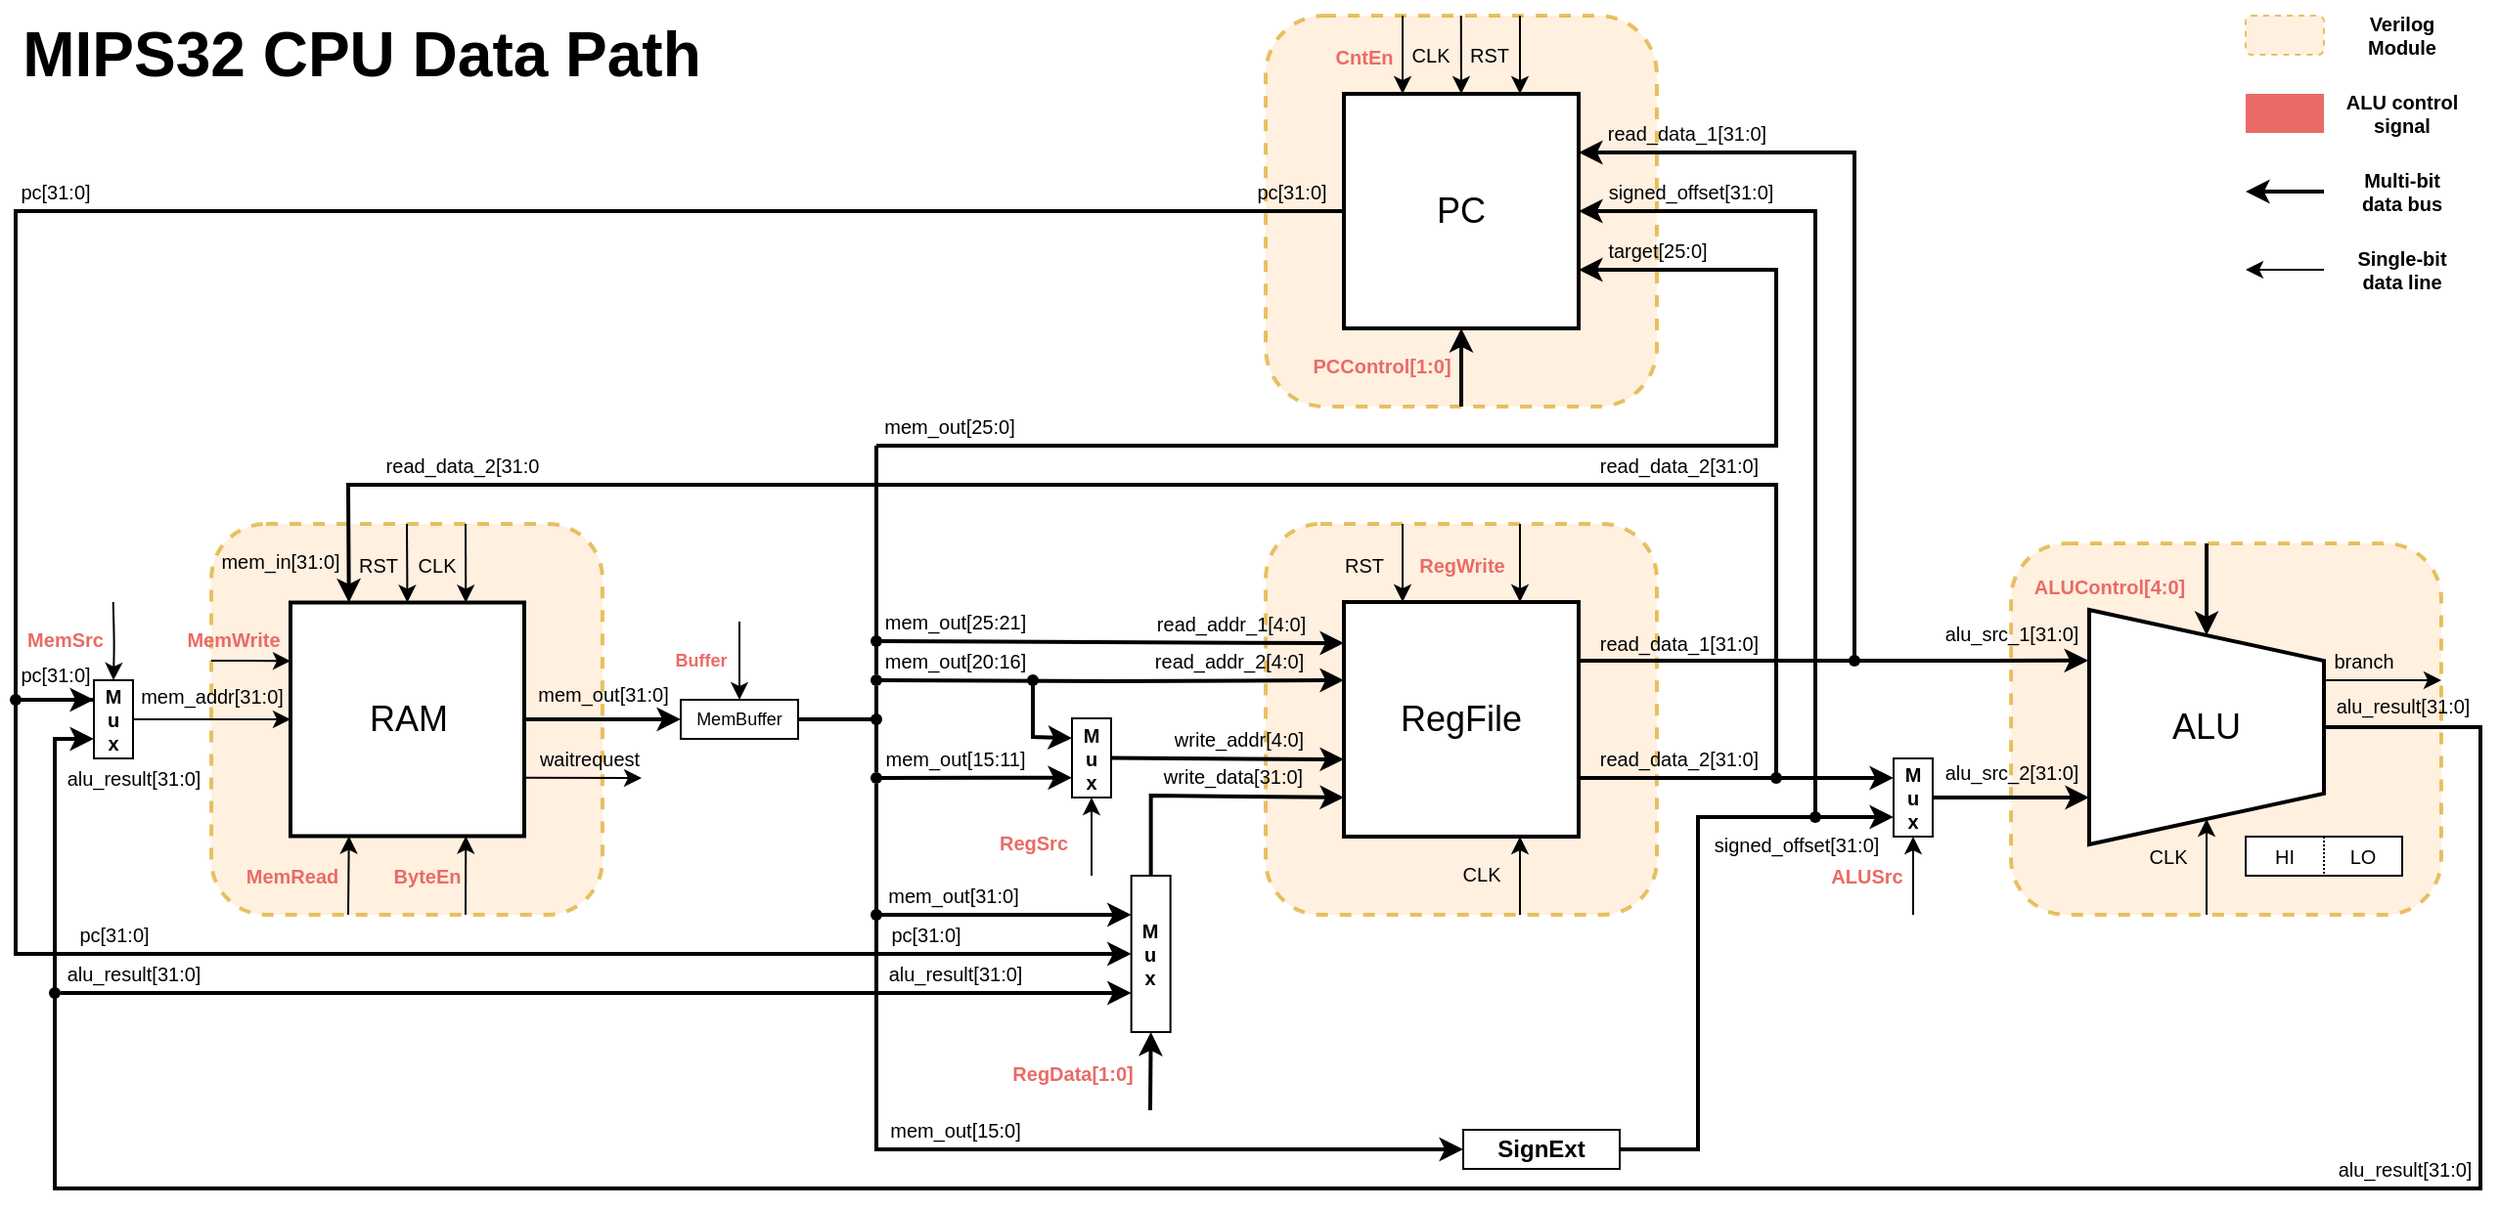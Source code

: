 <mxfile version="13.10.4" type="device" pages="4"><diagram id="m2-YKu_QZGS542ZQiU8r" name="MIPS_CPU_DATA_PATH"><mxGraphModel dx="2739" dy="1108" grid="1" gridSize="10" guides="1" tooltips="1" connect="1" arrows="1" fold="1" page="1" pageScale="1" pageWidth="1169" pageHeight="827" math="0" shadow="0"><root><mxCell id="m3bhPZWxEWCw6abDBrWl-0"/><mxCell id="m3bhPZWxEWCw6abDBrWl-1" parent="m3bhPZWxEWCw6abDBrWl-0"/><mxCell id="HOcaWLgA1xENYn0kmBsM-265" value="" style="group" vertex="1" connectable="0" parent="m3bhPZWxEWCw6abDBrWl-1"><mxGeometry x="-950" y="1000" width="1263" height="600" as="geometry"/></mxCell><mxCell id="HOcaWLgA1xENYn0kmBsM-133" value="" style="rounded=1;whiteSpace=wrap;html=1;shadow=0;glass=0;labelBackgroundColor=none;sketch=0;strokeColor=#d79b00;strokeWidth=2;fillColor=#ffe6cc;fontFamily=Helvetica;fontSize=10;align=center;dashed=1;opacity=60;arcSize=14;" vertex="1" parent="HOcaWLgA1xENYn0kmBsM-265"><mxGeometry x="103" y="260" width="200" height="200" as="geometry"/></mxCell><mxCell id="HOcaWLgA1xENYn0kmBsM-134" value="" style="rounded=1;whiteSpace=wrap;html=1;shadow=0;glass=0;labelBackgroundColor=none;sketch=0;strokeColor=#d79b00;strokeWidth=2;fillColor=#ffe6cc;fontFamily=Helvetica;fontSize=10;align=center;dashed=1;opacity=60;arcSize=14;" vertex="1" parent="HOcaWLgA1xENYn0kmBsM-265"><mxGeometry x="642" y="260" width="200" height="200" as="geometry"/></mxCell><mxCell id="HOcaWLgA1xENYn0kmBsM-135" value="" style="rounded=1;whiteSpace=wrap;html=1;shadow=0;glass=0;dashed=1;labelBackgroundColor=none;sketch=0;strokeColor=#d79b00;strokeWidth=2;fillColor=#ffe6cc;fontFamily=Helvetica;fontSize=10;opacity=60;align=center;" vertex="1" parent="HOcaWLgA1xENYn0kmBsM-265"><mxGeometry x="1023" y="270" width="220" height="190" as="geometry"/></mxCell><mxCell id="HOcaWLgA1xENYn0kmBsM-143" style="edgeStyle=none;rounded=0;orthogonalLoop=1;jettySize=auto;html=1;labelBackgroundColor=none;strokeColor=#000000;strokeWidth=1;fontFamily=Helvetica;fontSize=10;fontColor=#000000;entryX=1;entryY=0.5;entryDx=0;entryDy=0;" edge="1" parent="HOcaWLgA1xENYn0kmBsM-265" target="HOcaWLgA1xENYn0kmBsM-145"><mxGeometry x="863" y="284" as="geometry"><mxPoint x="973" y="460" as="sourcePoint"/><mxPoint x="983" y="430" as="targetPoint"/></mxGeometry></mxCell><mxCell id="HOcaWLgA1xENYn0kmBsM-144" value="ALUSrc" style="edgeLabel;html=1;align=center;verticalAlign=middle;resizable=0;points=[];fontSize=10;fontFamily=Helvetica;fontStyle=1;fontColor=#EA6B66;" vertex="1" connectable="0" parent="HOcaWLgA1xENYn0kmBsM-143"><mxGeometry x="-0.156" relative="1" as="geometry"><mxPoint x="-24" y="-3.0" as="offset"/></mxGeometry></mxCell><mxCell id="HOcaWLgA1xENYn0kmBsM-145" value="&lt;font style=&quot;font-size: 10px;&quot;&gt;M&lt;br style=&quot;font-size: 10px;&quot;&gt;u&lt;br style=&quot;font-size: 10px;&quot;&gt;x&lt;/font&gt;" style="rounded=0;whiteSpace=wrap;html=1;fontSize=10;direction=south;verticalAlign=middle;fontStyle=1;shadow=0;glass=0;labelBackgroundColor=none;sketch=0;strokeColor=#000000;strokeWidth=1;fillColor=#ffffff;align=center;" vertex="1" parent="HOcaWLgA1xENYn0kmBsM-265"><mxGeometry x="963" y="380" width="20" height="40" as="geometry"/></mxCell><mxCell id="HOcaWLgA1xENYn0kmBsM-149" value="" style="endArrow=classic;html=1;labelBackgroundColor=none;strokeColor=#000000;strokeWidth=2;fontFamily=Helvetica;fontSize=10;fontColor=#000000;entryX=0;entryY=0.5;entryDx=0;entryDy=0;" edge="1" parent="HOcaWLgA1xENYn0kmBsM-265" target="HOcaWLgA1xENYn0kmBsM-155"><mxGeometry x="863" y="284" width="50" height="50" as="geometry"><mxPoint x="1123" y="270" as="sourcePoint"/><mxPoint x="1143" y="314" as="targetPoint"/></mxGeometry></mxCell><mxCell id="HOcaWLgA1xENYn0kmBsM-150" value="ALUControl[4:0]" style="edgeLabel;html=1;align=center;verticalAlign=middle;resizable=0;points=[];fontSize=10;fontFamily=Helvetica;labelBackgroundColor=none;fontStyle=1;fontColor=#EA6B66;" vertex="1" connectable="0" parent="HOcaWLgA1xENYn0kmBsM-149"><mxGeometry x="-0.535" y="-1" relative="1" as="geometry"><mxPoint x="-49" y="11.0" as="offset"/></mxGeometry></mxCell><mxCell id="HOcaWLgA1xENYn0kmBsM-151" value="" style="endArrow=classic;html=1;labelBackgroundColor=none;strokeColor=#000000;strokeWidth=1;fontFamily=Helvetica;fontSize=10;fontColor=#000000;exitX=0.383;exitY=-0.004;exitDx=0;exitDy=0;exitPerimeter=0;" edge="1" parent="HOcaWLgA1xENYn0kmBsM-265"><mxGeometry x="863" y="274" width="50" height="50" as="geometry"><mxPoint x="1183.48" y="339.96" as="sourcePoint"/><mxPoint x="1243" y="340" as="targetPoint"/></mxGeometry></mxCell><mxCell id="HOcaWLgA1xENYn0kmBsM-152" value="branch" style="edgeLabel;html=1;align=center;verticalAlign=middle;resizable=0;points=[];fontSize=10;fontFamily=Helvetica;fontColor=#000000;labelBackgroundColor=none;" vertex="1" connectable="0" parent="HOcaWLgA1xENYn0kmBsM-151"><mxGeometry x="-0.352" y="-2" relative="1" as="geometry"><mxPoint y="-12" as="offset"/></mxGeometry></mxCell><mxCell id="HOcaWLgA1xENYn0kmBsM-153" style="edgeStyle=none;rounded=0;sketch=0;orthogonalLoop=1;jettySize=auto;html=1;exitX=1;exitY=0.5;exitDx=0;exitDy=0;endArrow=classic;endFill=1;strokeColor=#000000;strokeWidth=1;fillColor=#BC6C25;fontSize=9;fontColor=#EA6B66;entryX=1;entryY=0.5;entryDx=0;entryDy=0;" edge="1" parent="HOcaWLgA1xENYn0kmBsM-265" target="HOcaWLgA1xENYn0kmBsM-155"><mxGeometry relative="1" as="geometry"><mxPoint x="1123" y="460" as="sourcePoint"/></mxGeometry></mxCell><mxCell id="HOcaWLgA1xENYn0kmBsM-154" value="CLK" style="edgeLabel;html=1;align=center;verticalAlign=middle;resizable=0;points=[];fontSize=10;labelBackgroundColor=none;" vertex="1" connectable="0" parent="HOcaWLgA1xENYn0kmBsM-153"><mxGeometry x="-0.215" y="1" relative="1" as="geometry"><mxPoint x="-19" y="-11.18" as="offset"/></mxGeometry></mxCell><mxCell id="HOcaWLgA1xENYn0kmBsM-155" value="&lt;font style=&quot;font-size: 18px&quot;&gt;ALU&lt;/font&gt;" style="shape=trapezoid;perimeter=trapezoidPerimeter;whiteSpace=wrap;html=1;fixedSize=1;rounded=0;shadow=0;glass=0;labelBackgroundColor=none;sketch=0;strokeWidth=2;fontFamily=Helvetica;fontSize=10;align=center;direction=south;size=26;" vertex="1" parent="HOcaWLgA1xENYn0kmBsM-265"><mxGeometry x="1063" y="304" width="120" height="120" as="geometry"/></mxCell><mxCell id="HOcaWLgA1xENYn0kmBsM-156" style="edgeStyle=none;rounded=0;orthogonalLoop=1;jettySize=auto;html=1;strokeColor=#000000;strokeWidth=2;fontFamily=Helvetica;fontSize=10;fontColor=#000000;exitX=0.5;exitY=0;exitDx=0;exitDy=0;" edge="1" parent="HOcaWLgA1xENYn0kmBsM-265" source="HOcaWLgA1xENYn0kmBsM-145"><mxGeometry x="863" y="284" as="geometry"><mxPoint x="1063" y="400" as="targetPoint"/><mxPoint x="973" y="389.95" as="sourcePoint"/></mxGeometry></mxCell><mxCell id="HOcaWLgA1xENYn0kmBsM-157" value="alu_src_2[31:0]" style="edgeLabel;html=1;align=center;verticalAlign=middle;resizable=0;points=[];fontSize=10;fontFamily=Helvetica;fontColor=#000000;labelBackgroundColor=none;" vertex="1" connectable="0" parent="HOcaWLgA1xENYn0kmBsM-156"><mxGeometry x="0.347" y="3" relative="1" as="geometry"><mxPoint x="-14" y="-10" as="offset"/></mxGeometry></mxCell><mxCell id="HOcaWLgA1xENYn0kmBsM-158" style="rounded=0;orthogonalLoop=1;jettySize=auto;html=1;fontFamily=Helvetica;fontSize=12;fontColor=#000000;entryX=0;entryY=0.167;entryDx=0;entryDy=0;entryPerimeter=0;strokeWidth=2;fillColor=#dae8fc;" edge="1" parent="HOcaWLgA1xENYn0kmBsM-265"><mxGeometry x="483" y="262" as="geometry"><mxPoint x="682" y="321.04" as="targetPoint"/><mxPoint x="443" y="320" as="sourcePoint"/></mxGeometry></mxCell><mxCell id="HOcaWLgA1xENYn0kmBsM-159" value="mem_out[25:21]" style="edgeLabel;html=1;align=center;verticalAlign=middle;resizable=0;points=[];fontSize=10;fontFamily=Helvetica;fontColor=#000000;labelBackgroundColor=none;" vertex="1" connectable="0" parent="HOcaWLgA1xENYn0kmBsM-158"><mxGeometry x="-0.681" y="-1" relative="1" as="geometry"><mxPoint x="1.67" y="-11" as="offset"/></mxGeometry></mxCell><mxCell id="HOcaWLgA1xENYn0kmBsM-160" value="read_addr_1[4:0]" style="edgeLabel;html=1;align=center;verticalAlign=middle;resizable=0;points=[];fontSize=10;fontFamily=Helvetica;fontColor=#000000;labelBackgroundColor=none;" vertex="1" connectable="0" parent="HOcaWLgA1xENYn0kmBsM-158"><mxGeometry x="0.124" y="1" relative="1" as="geometry"><mxPoint x="45.83" y="-9.02" as="offset"/></mxGeometry></mxCell><mxCell id="HOcaWLgA1xENYn0kmBsM-161" style="edgeStyle=orthogonalEdgeStyle;rounded=0;orthogonalLoop=1;jettySize=auto;html=1;fontFamily=Helvetica;fontSize=12;fontColor=#000000;strokeWidth=2;entryX=0;entryY=0.333;entryDx=0;entryDy=0;entryPerimeter=0;fillColor=#dae8fc;" edge="1" parent="HOcaWLgA1xENYn0kmBsM-265" target="HOcaWLgA1xENYn0kmBsM-172"><mxGeometry x="483" y="260" as="geometry"><mxPoint x="673" y="339" as="targetPoint"/><mxPoint x="443" y="340" as="sourcePoint"/></mxGeometry></mxCell><mxCell id="HOcaWLgA1xENYn0kmBsM-162" value="mem_out[20:16]" style="edgeLabel;html=1;align=center;verticalAlign=middle;resizable=0;points=[];fontSize=10;fontFamily=Helvetica;fontColor=#000000;labelBackgroundColor=none;" vertex="1" connectable="0" parent="HOcaWLgA1xENYn0kmBsM-161"><mxGeometry x="-0.782" relative="1" as="geometry"><mxPoint x="14.0" y="-10" as="offset"/></mxGeometry></mxCell><mxCell id="HOcaWLgA1xENYn0kmBsM-163" value="read_addr_2[4:0]" style="edgeLabel;html=1;align=center;verticalAlign=middle;resizable=0;points=[];fontSize=10;fontFamily=Helvetica;fontColor=#000000;labelBackgroundColor=none;" vertex="1" connectable="0" parent="HOcaWLgA1xENYn0kmBsM-161"><mxGeometry x="0.347" y="-1" relative="1" as="geometry"><mxPoint x="19.17" y="-10.97" as="offset"/></mxGeometry></mxCell><mxCell id="HOcaWLgA1xENYn0kmBsM-164" style="rounded=0;orthogonalLoop=1;jettySize=auto;html=1;fontFamily=Helvetica;fontSize=12;fontColor=#000000;strokeWidth=2;fillColor=#dae8fc;entryX=0.75;entryY=1;entryDx=0;entryDy=0;" edge="1" parent="HOcaWLgA1xENYn0kmBsM-265" target="HOcaWLgA1xENYn0kmBsM-180"><mxGeometry x="483" y="260" as="geometry"><mxPoint x="553" y="389" as="targetPoint"/><mxPoint x="443" y="390" as="sourcePoint"/></mxGeometry></mxCell><mxCell id="HOcaWLgA1xENYn0kmBsM-165" value="mem_out[15:11]" style="edgeLabel;html=1;align=center;verticalAlign=middle;resizable=0;points=[];fontSize=10;fontFamily=Helvetica;fontColor=#000000;labelBackgroundColor=none;" vertex="1" connectable="0" parent="HOcaWLgA1xENYn0kmBsM-164"><mxGeometry x="-0.735" y="1" relative="1" as="geometry"><mxPoint x="26.67" y="-9.23" as="offset"/></mxGeometry></mxCell><mxCell id="HOcaWLgA1xENYn0kmBsM-166" style="edgeStyle=none;rounded=0;orthogonalLoop=1;jettySize=auto;html=1;strokeColor=#000000;fontFamily=Helvetica;fontSize=10;fontColor=#000000;entryX=0.75;entryY=0;entryDx=0;entryDy=0;" edge="1" parent="HOcaWLgA1xENYn0kmBsM-265" target="HOcaWLgA1xENYn0kmBsM-172"><mxGeometry x="483" y="260" as="geometry"><mxPoint x="772" y="290" as="targetPoint"/><mxPoint x="772" y="260" as="sourcePoint"/></mxGeometry></mxCell><mxCell id="HOcaWLgA1xENYn0kmBsM-167" value="RegWrite" style="edgeLabel;html=1;align=center;verticalAlign=middle;resizable=0;points=[];fontSize=10;fontFamily=Helvetica;labelBackgroundColor=none;fontStyle=1;fontColor=#EA6B66;" vertex="1" connectable="0" parent="HOcaWLgA1xENYn0kmBsM-166"><mxGeometry x="-0.537" y="-2" relative="1" as="geometry"><mxPoint x="-28" y="11.03" as="offset"/></mxGeometry></mxCell><mxCell id="HOcaWLgA1xENYn0kmBsM-168" style="edgeStyle=none;rounded=0;orthogonalLoop=1;jettySize=auto;html=1;strokeColor=#000000;strokeWidth=1;fontFamily=Helvetica;fontSize=10;fontColor=#000000;entryX=0.75;entryY=1;entryDx=0;entryDy=0;" edge="1" parent="HOcaWLgA1xENYn0kmBsM-265" target="HOcaWLgA1xENYn0kmBsM-172"><mxGeometry x="483" y="260" as="geometry"><mxPoint x="772" y="460" as="sourcePoint"/><mxPoint x="772" y="430" as="targetPoint"/></mxGeometry></mxCell><mxCell id="HOcaWLgA1xENYn0kmBsM-169" value="CLK" style="edgeLabel;html=1;align=center;verticalAlign=middle;resizable=0;points=[];fontSize=10;fontFamily=Helvetica;fontColor=#000000;labelBackgroundColor=none;" vertex="1" connectable="0" parent="HOcaWLgA1xENYn0kmBsM-168"><mxGeometry x="-0.424" y="-2" relative="1" as="geometry"><mxPoint x="-22" y="-9.33" as="offset"/></mxGeometry></mxCell><mxCell id="HOcaWLgA1xENYn0kmBsM-170" style="edgeStyle=none;rounded=0;orthogonalLoop=1;jettySize=auto;html=1;strokeColor=#000000;strokeWidth=1;fontFamily=Helvetica;fontSize=10;fontColor=#000000;entryX=0.25;entryY=0;entryDx=0;entryDy=0;" edge="1" parent="HOcaWLgA1xENYn0kmBsM-265" target="HOcaWLgA1xENYn0kmBsM-172"><mxGeometry x="483" y="260" as="geometry"><mxPoint x="713" y="279" as="targetPoint"/><mxPoint x="712" y="260" as="sourcePoint"/></mxGeometry></mxCell><mxCell id="HOcaWLgA1xENYn0kmBsM-171" value="RST" style="edgeLabel;html=1;align=center;verticalAlign=middle;resizable=0;points=[];fontSize=10;fontFamily=Helvetica;fontColor=#000000;labelBorderColor=none;labelBackgroundColor=none;" vertex="1" connectable="0" parent="HOcaWLgA1xENYn0kmBsM-170"><mxGeometry x="0.244" relative="1" as="geometry"><mxPoint x="-20" y="-4.14" as="offset"/></mxGeometry></mxCell><mxCell id="HOcaWLgA1xENYn0kmBsM-172" value="&lt;font style=&quot;font-size: 18px&quot;&gt;RegFile&lt;/font&gt;" style="whiteSpace=wrap;html=1;aspect=fixed;strokeWidth=2;" vertex="1" parent="HOcaWLgA1xENYn0kmBsM-265"><mxGeometry x="682" y="300" width="120" height="120" as="geometry"/></mxCell><mxCell id="HOcaWLgA1xENYn0kmBsM-139" style="edgeStyle=none;rounded=0;orthogonalLoop=1;jettySize=auto;html=1;strokeColor=#000000;strokeWidth=2;fontFamily=Helvetica;fontSize=10;fontColor=#000000;entryX=0.25;entryY=1;entryDx=0;entryDy=0;exitX=1;exitY=0.75;exitDx=0;exitDy=0;" edge="1" parent="HOcaWLgA1xENYn0kmBsM-265" source="HOcaWLgA1xENYn0kmBsM-172" target="HOcaWLgA1xENYn0kmBsM-145"><mxGeometry x="988" y="284" as="geometry"><mxPoint x="853" y="390" as="sourcePoint"/><mxPoint x="1058" y="384" as="targetPoint"/></mxGeometry></mxCell><mxCell id="HOcaWLgA1xENYn0kmBsM-140" value="read_data_2[31:0]" style="edgeLabel;html=1;align=center;verticalAlign=middle;resizable=0;points=[];fontSize=10;fontFamily=Helvetica;fontColor=#000000;labelBackgroundColor=none;" vertex="1" connectable="0" parent="HOcaWLgA1xENYn0kmBsM-139"><mxGeometry x="-0.704" y="1" relative="1" as="geometry"><mxPoint x="27.0" y="-9.25" as="offset"/></mxGeometry></mxCell><mxCell id="HOcaWLgA1xENYn0kmBsM-136" value="" style="endArrow=classic;html=1;strokeColor=#000000;strokeWidth=2;fontFamily=Helvetica;fontSize=10;fontColor=#000000;exitX=1;exitY=0.25;exitDx=0;exitDy=0;entryX=0.216;entryY=1.004;entryDx=0;entryDy=0;entryPerimeter=0;" edge="1" parent="HOcaWLgA1xENYn0kmBsM-265" source="HOcaWLgA1xENYn0kmBsM-172" target="HOcaWLgA1xENYn0kmBsM-155"><mxGeometry x="983" y="284" width="50" height="50" as="geometry"><mxPoint x="983" y="324" as="sourcePoint"/><mxPoint x="1013" y="330" as="targetPoint"/></mxGeometry></mxCell><mxCell id="HOcaWLgA1xENYn0kmBsM-137" value="alu_src_1[31:0]" style="edgeLabel;html=1;align=center;verticalAlign=middle;resizable=0;points=[];fontSize=10;fontFamily=Helvetica;fontColor=#000000;labelBackgroundColor=none;" vertex="1" connectable="0" parent="HOcaWLgA1xENYn0kmBsM-136"><mxGeometry x="-0.217" y="-3" relative="1" as="geometry"><mxPoint x="119.23" y="-17" as="offset"/></mxGeometry></mxCell><mxCell id="HOcaWLgA1xENYn0kmBsM-138" value="read_data_1[31:0]" style="edgeLabel;html=1;align=center;verticalAlign=middle;resizable=0;points=[];fontSize=10;fontFamily=Helvetica;fontColor=#000000;labelBackgroundColor=none;" vertex="1" connectable="0" parent="HOcaWLgA1xENYn0kmBsM-136"><mxGeometry x="-0.839" relative="1" as="geometry"><mxPoint x="30.2" y="-8.98" as="offset"/></mxGeometry></mxCell><mxCell id="HOcaWLgA1xENYn0kmBsM-173" style="rounded=0;orthogonalLoop=1;jettySize=auto;html=1;strokeColor=#000000;fontFamily=Helvetica;fontSize=12;fontColor=#000000;entryX=0;entryY=0.833;entryDx=0;entryDy=0;entryPerimeter=0;exitX=0;exitY=0.5;exitDx=0;exitDy=0;strokeWidth=2;" edge="1" parent="HOcaWLgA1xENYn0kmBsM-265" target="HOcaWLgA1xENYn0kmBsM-172"><mxGeometry x="483" y="260" as="geometry"><mxPoint x="593.33" y="399" as="targetPoint"/><mxPoint x="583.33" y="440" as="sourcePoint"/><Array as="points"><mxPoint x="583.33" y="399"/></Array></mxGeometry></mxCell><mxCell id="HOcaWLgA1xENYn0kmBsM-174" value="write_data[31:0]" style="edgeLabel;html=1;align=center;verticalAlign=middle;resizable=0;points=[];fontSize=10;fontFamily=Helvetica;fontColor=#000000;labelBackgroundColor=none;" vertex="1" connectable="0" parent="HOcaWLgA1xENYn0kmBsM-173"><mxGeometry x="-0.735" y="1" relative="1" as="geometry"><mxPoint x="42.67" y="-32.6" as="offset"/></mxGeometry></mxCell><mxCell id="HOcaWLgA1xENYn0kmBsM-175" style="edgeStyle=none;rounded=0;orthogonalLoop=1;jettySize=auto;html=1;strokeColor=#000000;strokeWidth=1;fontFamily=Helvetica;fontSize=10;fontColor=#000000;entryX=1;entryY=0.5;entryDx=0;entryDy=0;" edge="1" parent="HOcaWLgA1xENYn0kmBsM-265" target="HOcaWLgA1xENYn0kmBsM-180"><mxGeometry x="483" y="260" as="geometry"><mxPoint x="553" y="440" as="sourcePoint"/></mxGeometry></mxCell><mxCell id="HOcaWLgA1xENYn0kmBsM-176" value="RegSrc" style="edgeLabel;html=1;align=center;verticalAlign=middle;resizable=0;points=[];fontSize=10;fontFamily=Helvetica;fontStyle=1;fontColor=#EA6B66;labelBackgroundColor=none;" vertex="1" connectable="0" parent="HOcaWLgA1xENYn0kmBsM-175"><mxGeometry x="-0.255" y="1" relative="1" as="geometry"><mxPoint x="-29.07" y="-2.56" as="offset"/></mxGeometry></mxCell><mxCell id="HOcaWLgA1xENYn0kmBsM-177" style="edgeStyle=none;rounded=0;orthogonalLoop=1;jettySize=auto;html=1;strokeColor=#000000;strokeWidth=2;fontFamily=Helvetica;fontSize=10;fontColor=#000000;entryX=0;entryY=0.671;entryDx=0;entryDy=0;entryPerimeter=0;" edge="1" parent="HOcaWLgA1xENYn0kmBsM-265" source="HOcaWLgA1xENYn0kmBsM-180" target="HOcaWLgA1xENYn0kmBsM-172"><mxGeometry x="483" y="260" as="geometry"><mxPoint x="673" y="379.5" as="targetPoint"/></mxGeometry></mxCell><mxCell id="HOcaWLgA1xENYn0kmBsM-178" value="write_addr[4:0]" style="edgeLabel;html=1;align=center;verticalAlign=middle;resizable=0;points=[];fontSize=10;fontFamily=Helvetica;fontColor=#000000;labelBackgroundColor=none;" vertex="1" connectable="0" parent="HOcaWLgA1xENYn0kmBsM-177"><mxGeometry x="-0.154" relative="1" as="geometry"><mxPoint x="14.53" y="-9.98" as="offset"/></mxGeometry></mxCell><mxCell id="HOcaWLgA1xENYn0kmBsM-179" style="edgeStyle=none;rounded=0;orthogonalLoop=1;jettySize=auto;html=1;strokeWidth=2;fontFamily=Helvetica;fontSize=10;fontColor=#000000;fillColor=#dae8fc;entryX=0.25;entryY=1;entryDx=0;entryDy=0;" edge="1" parent="HOcaWLgA1xENYn0kmBsM-265" target="HOcaWLgA1xENYn0kmBsM-180"><mxGeometry x="483" y="260" as="geometry"><mxPoint x="553" y="369" as="targetPoint"/><mxPoint x="523" y="339" as="sourcePoint"/><Array as="points"><mxPoint x="523" y="369"/></Array></mxGeometry></mxCell><mxCell id="HOcaWLgA1xENYn0kmBsM-180" value="&lt;font style=&quot;font-size: 10px;&quot;&gt;M&lt;br style=&quot;font-size: 10px;&quot;&gt;u&lt;br style=&quot;font-size: 10px;&quot;&gt;x&lt;/font&gt;" style="rounded=0;whiteSpace=wrap;html=1;fontSize=10;direction=south;verticalAlign=middle;fontStyle=1;shadow=0;glass=0;labelBackgroundColor=none;sketch=0;strokeColor=#000000;strokeWidth=1;fillColor=#ffffff;align=center;" vertex="1" parent="HOcaWLgA1xENYn0kmBsM-265"><mxGeometry x="543" y="359.5" width="20" height="40.5" as="geometry"/></mxCell><mxCell id="HOcaWLgA1xENYn0kmBsM-181" style="edgeStyle=none;rounded=0;orthogonalLoop=1;jettySize=auto;html=1;fontFamily=Helvetica;fontSize=10;fontColor=#000000;entryX=0.25;entryY=1;entryDx=0;entryDy=0;strokeWidth=2;fillColor=#dae8fc;" edge="1" parent="HOcaWLgA1xENYn0kmBsM-265" target="HOcaWLgA1xENYn0kmBsM-185"><mxGeometry x="483" y="260" as="geometry"><mxPoint x="443" y="460" as="sourcePoint"/><mxPoint x="573.33" y="460" as="targetPoint"/></mxGeometry></mxCell><mxCell id="HOcaWLgA1xENYn0kmBsM-182" value="mem_out[31:0]" style="edgeLabel;html=1;align=center;verticalAlign=middle;resizable=0;points=[];fontSize=10;fontFamily=Helvetica;fontColor=#000000;labelBackgroundColor=none;" vertex="1" connectable="0" parent="HOcaWLgA1xENYn0kmBsM-181"><mxGeometry x="-0.639" y="-1" relative="1" as="geometry"><mxPoint x="15.67" y="-11.12" as="offset"/></mxGeometry></mxCell><mxCell id="HOcaWLgA1xENYn0kmBsM-185" value="&lt;font style=&quot;font-size: 10px;&quot;&gt;M&lt;br style=&quot;font-size: 10px;&quot;&gt;u&lt;br style=&quot;font-size: 10px;&quot;&gt;x&lt;/font&gt;" style="rounded=0;whiteSpace=wrap;html=1;fontSize=10;direction=south;verticalAlign=middle;fontStyle=1;shadow=0;glass=0;labelBackgroundColor=none;sketch=0;strokeColor=#000000;strokeWidth=1;fillColor=#ffffff;align=center;" vertex="1" parent="HOcaWLgA1xENYn0kmBsM-265"><mxGeometry x="573.33" y="440" width="20" height="80" as="geometry"/></mxCell><mxCell id="HOcaWLgA1xENYn0kmBsM-186" style="edgeStyle=none;rounded=0;orthogonalLoop=1;jettySize=auto;html=1;labelBackgroundColor=none;strokeColor=#000000;strokeWidth=1;fontFamily=Helvetica;fontSize=10;fontColor=#000000;entryX=0.75;entryY=0;entryDx=0;entryDy=0;" edge="1" parent="HOcaWLgA1xENYn0kmBsM-265" target="HOcaWLgA1xENYn0kmBsM-204"><mxGeometry x="63.0" y="260" as="geometry"><mxPoint x="233" y="260" as="sourcePoint"/><mxPoint x="233" y="430" as="targetPoint"/></mxGeometry></mxCell><mxCell id="HOcaWLgA1xENYn0kmBsM-187" value="CLK" style="edgeLabel;html=1;align=center;verticalAlign=middle;resizable=0;points=[];fontSize=10;fontFamily=Helvetica;fontColor=#000000;labelBackgroundColor=none;" vertex="1" connectable="0" parent="HOcaWLgA1xENYn0kmBsM-186"><mxGeometry x="0.286" y="-1" relative="1" as="geometry"><mxPoint x="-14.08" y="-5.72" as="offset"/></mxGeometry></mxCell><mxCell id="HOcaWLgA1xENYn0kmBsM-188" style="edgeStyle=none;rounded=0;orthogonalLoop=1;jettySize=auto;html=1;labelBackgroundColor=none;strokeColor=#000000;strokeWidth=1;fontFamily=Helvetica;fontSize=10;fontColor=#000000;entryX=0;entryY=0.25;entryDx=0;entryDy=0;" edge="1" parent="HOcaWLgA1xENYn0kmBsM-265" target="HOcaWLgA1xENYn0kmBsM-204"><mxGeometry x="63.0" y="260" as="geometry"><mxPoint x="103" y="330" as="sourcePoint"/></mxGeometry></mxCell><mxCell id="HOcaWLgA1xENYn0kmBsM-189" value="MemWrite" style="edgeLabel;html=1;align=center;verticalAlign=middle;resizable=0;points=[];fontSize=10;fontFamily=Helvetica;labelBackgroundColor=none;fontStyle=1;fontColor=#EA6B66;" vertex="1" connectable="0" parent="HOcaWLgA1xENYn0kmBsM-188"><mxGeometry x="0.235" y="2" relative="1" as="geometry"><mxPoint x="-13.96" y="-9.08" as="offset"/></mxGeometry></mxCell><mxCell id="HOcaWLgA1xENYn0kmBsM-192" style="edgeStyle=none;rounded=0;orthogonalLoop=1;jettySize=auto;html=1;exitX=1;exitY=0.75;exitDx=0;exitDy=0;labelBackgroundColor=none;strokeColor=#000000;strokeWidth=1;fontFamily=Helvetica;fontSize=10;fontColor=#000000;" edge="1" parent="HOcaWLgA1xENYn0kmBsM-265" source="HOcaWLgA1xENYn0kmBsM-204"><mxGeometry x="63.0" y="260" as="geometry"><mxPoint x="323" y="390" as="targetPoint"/></mxGeometry></mxCell><mxCell id="HOcaWLgA1xENYn0kmBsM-193" value="waitrequest" style="edgeLabel;html=1;align=center;verticalAlign=middle;resizable=0;points=[];fontSize=10;fontFamily=Helvetica;fontColor=#000000;labelBackgroundColor=none;" vertex="1" connectable="0" parent="HOcaWLgA1xENYn0kmBsM-192"><mxGeometry x="-0.849" relative="1" as="geometry"><mxPoint x="28.43" y="-10.38" as="offset"/></mxGeometry></mxCell><mxCell id="HOcaWLgA1xENYn0kmBsM-194" style="edgeStyle=orthogonalEdgeStyle;rounded=0;sketch=0;orthogonalLoop=1;jettySize=auto;html=1;endArrow=classic;endFill=1;strokeColor=#000000;strokeWidth=2;fillColor=#FAE5C7;fontColor=#EA6B66;entryX=0.5;entryY=1;entryDx=0;entryDy=0;" edge="1" parent="HOcaWLgA1xENYn0kmBsM-265" target="HOcaWLgA1xENYn0kmBsM-185"><mxGeometry relative="1" as="geometry"><mxPoint x="543" y="480" as="targetPoint"/><mxPoint x="63" y="350" as="sourcePoint"/><Array as="points"><mxPoint x="3" y="350"/><mxPoint x="3" y="480"/></Array></mxGeometry></mxCell><mxCell id="HOcaWLgA1xENYn0kmBsM-195" style="rounded=0;sketch=0;orthogonalLoop=1;jettySize=auto;html=1;strokeColor=#000000;fillColor=#BC6C25;fontSize=10;fontColor=#EA6B66;entryX=0.25;entryY=0;entryDx=0;entryDy=0;strokeWidth=2;" edge="1" parent="HOcaWLgA1xENYn0kmBsM-265" target="HOcaWLgA1xENYn0kmBsM-204"><mxGeometry relative="1" as="geometry"><mxPoint x="903" y="390" as="sourcePoint"/><Array as="points"><mxPoint x="903" y="240"/><mxPoint x="173" y="240"/></Array></mxGeometry></mxCell><mxCell id="HOcaWLgA1xENYn0kmBsM-196" value="mem_in[31:0]" style="edgeLabel;html=1;align=center;verticalAlign=middle;resizable=0;points=[];fontSize=10;labelBackgroundColor=none;" vertex="1" connectable="0" parent="HOcaWLgA1xENYn0kmBsM-195"><mxGeometry x="0.946" y="-2" relative="1" as="geometry"><mxPoint x="-33.16" y="3.72" as="offset"/></mxGeometry></mxCell><mxCell id="HOcaWLgA1xENYn0kmBsM-197" value="read_data_2[31:0" style="edgeLabel;html=1;align=center;verticalAlign=middle;resizable=0;points=[];fontSize=10;fontColor=#000000;labelBackgroundColor=none;" vertex="1" connectable="0" parent="HOcaWLgA1xENYn0kmBsM-195"><mxGeometry x="0.724" y="-2" relative="1" as="geometry"><mxPoint x="-11.67" y="-8" as="offset"/></mxGeometry></mxCell><mxCell id="HOcaWLgA1xENYn0kmBsM-198" style="edgeStyle=none;rounded=0;sketch=0;orthogonalLoop=1;jettySize=auto;html=1;endArrow=classic;endFill=1;strokeColor=#000000;strokeWidth=1;fillColor=#BC6C25;fontSize=9;fontColor=#EA6B66;entryX=0.5;entryY=0;entryDx=0;entryDy=0;" edge="1" parent="HOcaWLgA1xENYn0kmBsM-265" target="HOcaWLgA1xENYn0kmBsM-204"><mxGeometry relative="1" as="geometry"><mxPoint x="203" y="260" as="sourcePoint"/></mxGeometry></mxCell><mxCell id="HOcaWLgA1xENYn0kmBsM-199" value="RST" style="edgeLabel;html=1;align=center;verticalAlign=middle;resizable=0;points=[];fontSize=10;labelBackgroundColor=none;" vertex="1" connectable="0" parent="HOcaWLgA1xENYn0kmBsM-198"><mxGeometry x="-0.334" relative="1" as="geometry"><mxPoint x="-15.04" y="6.86" as="offset"/></mxGeometry></mxCell><mxCell id="HOcaWLgA1xENYn0kmBsM-200" style="edgeStyle=none;rounded=0;sketch=0;orthogonalLoop=1;jettySize=auto;html=1;endArrow=classic;endFill=1;strokeColor=#000000;strokeWidth=1;fillColor=#BC6C25;fontSize=9;fontColor=#000000;entryX=0.75;entryY=1;entryDx=0;entryDy=0;" edge="1" parent="HOcaWLgA1xENYn0kmBsM-265" target="HOcaWLgA1xENYn0kmBsM-204"><mxGeometry relative="1" as="geometry"><mxPoint x="233" y="460" as="sourcePoint"/></mxGeometry></mxCell><mxCell id="HOcaWLgA1xENYn0kmBsM-201" value="ByteEn" style="edgeLabel;html=1;align=center;verticalAlign=middle;resizable=0;points=[];fontSize=10;fontStyle=1;fontColor=#EA6B66;labelBackgroundColor=none;" vertex="1" connectable="0" parent="HOcaWLgA1xENYn0kmBsM-200"><mxGeometry x="-0.252" relative="1" as="geometry"><mxPoint x="-20.05" y="-5.14" as="offset"/></mxGeometry></mxCell><mxCell id="HOcaWLgA1xENYn0kmBsM-202" style="edgeStyle=none;rounded=0;sketch=0;orthogonalLoop=1;jettySize=auto;html=1;endArrow=classic;endFill=1;strokeColor=#000000;strokeWidth=1;fillColor=#BC6C25;fontSize=9;fontColor=#EA6B66;entryX=0.25;entryY=1;entryDx=0;entryDy=0;" edge="1" parent="HOcaWLgA1xENYn0kmBsM-265" target="HOcaWLgA1xENYn0kmBsM-204"><mxGeometry relative="1" as="geometry"><mxPoint x="192.76" y="452.75" as="targetPoint"/><mxPoint x="173" y="460" as="sourcePoint"/></mxGeometry></mxCell><mxCell id="HOcaWLgA1xENYn0kmBsM-203" value="MemRead" style="edgeLabel;html=1;align=center;verticalAlign=middle;resizable=0;points=[];fontSize=10;fontColor=#EA6B66;labelBackgroundColor=none;fontStyle=1" vertex="1" connectable="0" parent="HOcaWLgA1xENYn0kmBsM-202"><mxGeometry x="0.657" relative="1" as="geometry"><mxPoint x="-29.81" y="13.33" as="offset"/></mxGeometry></mxCell><mxCell id="HOcaWLgA1xENYn0kmBsM-204" value="&lt;font style=&quot;font-size: 18px&quot;&gt;RAM&lt;/font&gt;" style="whiteSpace=wrap;html=1;aspect=fixed;strokeWidth=2;" vertex="1" parent="HOcaWLgA1xENYn0kmBsM-265"><mxGeometry x="143.5" y="300.25" width="119.5" height="119.5" as="geometry"/></mxCell><mxCell id="HOcaWLgA1xENYn0kmBsM-205" value="" style="endArrow=none;html=1;fillColor=#dae8fc;fontColor=#143642;strokeWidth=2;" edge="1" parent="HOcaWLgA1xENYn0kmBsM-265" source="HOcaWLgA1xENYn0kmBsM-233"><mxGeometry width="50" height="50" relative="1" as="geometry"><mxPoint x="443" y="460" as="sourcePoint"/><mxPoint x="443" y="220" as="targetPoint"/></mxGeometry></mxCell><mxCell id="HOcaWLgA1xENYn0kmBsM-206" value="" style="rounded=1;whiteSpace=wrap;html=1;shadow=0;glass=0;dashed=1;labelBackgroundColor=none;sketch=0;strokeColor=#d79b00;strokeWidth=2;fillColor=#ffe6cc;fontFamily=Helvetica;fontSize=10;opacity=60;align=center;" vertex="1" parent="HOcaWLgA1xENYn0kmBsM-265"><mxGeometry x="642" width="200" height="200" as="geometry"/></mxCell><mxCell id="HOcaWLgA1xENYn0kmBsM-207" style="edgeStyle=none;rounded=0;orthogonalLoop=1;jettySize=auto;html=1;strokeColor=#000000;strokeWidth=1;fontFamily=Helvetica;fontSize=10;fontColor=#000000;entryX=0.25;entryY=0;entryDx=0;entryDy=0;" edge="1" parent="HOcaWLgA1xENYn0kmBsM-265" target="HOcaWLgA1xENYn0kmBsM-220"><mxGeometry x="532" y="-90" as="geometry"><mxPoint x="712" as="sourcePoint"/><mxPoint x="712" y="30" as="targetPoint"/></mxGeometry></mxCell><mxCell id="HOcaWLgA1xENYn0kmBsM-208" value="CntEn" style="edgeLabel;html=1;align=center;verticalAlign=middle;resizable=0;points=[];fontSize=10;fontFamily=Helvetica;labelBackgroundColor=none;container=0;fontStyle=1;fontColor=#EA6B66;" vertex="1" connectable="0" parent="HOcaWLgA1xENYn0kmBsM-207"><mxGeometry x="-0.585" y="-2" relative="1" as="geometry"><mxPoint x="-18" y="11.9" as="offset"/></mxGeometry></mxCell><mxCell id="HOcaWLgA1xENYn0kmBsM-209" style="edgeStyle=none;rounded=0;orthogonalLoop=1;jettySize=auto;html=1;strokeColor=#000000;strokeWidth=1;fontFamily=Helvetica;fontSize=10;fontColor=#000000;entryX=0.75;entryY=0;entryDx=0;entryDy=0;" edge="1" parent="HOcaWLgA1xENYn0kmBsM-265" target="HOcaWLgA1xENYn0kmBsM-220"><mxGeometry x="532" y="-50" as="geometry"><mxPoint x="772" as="sourcePoint"/><mxPoint x="792" y="-10" as="targetPoint"/></mxGeometry></mxCell><mxCell id="HOcaWLgA1xENYn0kmBsM-210" value="RST" style="edgeLabel;html=1;align=center;verticalAlign=middle;resizable=0;points=[];fontSize=10;fontFamily=Helvetica;fontColor=#000000;labelBackgroundColor=none;container=0;" vertex="1" connectable="0" parent="HOcaWLgA1xENYn0kmBsM-209"><mxGeometry x="0.475" y="1" relative="1" as="geometry"><mxPoint x="-17" y="-9.52" as="offset"/></mxGeometry></mxCell><mxCell id="HOcaWLgA1xENYn0kmBsM-213" style="edgeStyle=none;rounded=0;orthogonalLoop=1;jettySize=auto;html=1;strokeColor=#000000;strokeWidth=2;fontFamily=Helvetica;fontSize=10;fontColor=#000000;entryX=0.5;entryY=1;entryDx=0;entryDy=0;" edge="1" parent="HOcaWLgA1xENYn0kmBsM-265" target="HOcaWLgA1xENYn0kmBsM-220"><mxGeometry x="532" y="-50" as="geometry"><mxPoint x="742" y="200" as="sourcePoint"/><mxPoint x="732" y="151" as="targetPoint"/></mxGeometry></mxCell><mxCell id="HOcaWLgA1xENYn0kmBsM-214" value="&lt;b&gt;&lt;font color=&quot;#ea6b66&quot;&gt;PCControl[1:0]&lt;/font&gt;&lt;/b&gt;" style="edgeLabel;html=1;align=center;verticalAlign=middle;resizable=0;points=[];fontSize=10;fontFamily=Helvetica;fontColor=#000000;labelBackgroundColor=none;container=0;" vertex="1" connectable="0" parent="HOcaWLgA1xENYn0kmBsM-213"><mxGeometry x="0.392" relative="1" as="geometry"><mxPoint x="-41" y="6.59" as="offset"/></mxGeometry></mxCell><mxCell id="HOcaWLgA1xENYn0kmBsM-215" style="edgeStyle=none;rounded=0;orthogonalLoop=1;jettySize=auto;html=1;strokeWidth=2;fontFamily=Helvetica;fontSize=10;fontColor=#000000;fillColor=#dae8fc;entryX=1;entryY=0.75;entryDx=0;entryDy=0;" edge="1" parent="HOcaWLgA1xENYn0kmBsM-265" target="HOcaWLgA1xENYn0kmBsM-220"><mxGeometry x="533" y="-50" as="geometry"><mxPoint x="443" y="220" as="sourcePoint"/><mxPoint x="863" y="170" as="targetPoint"/><Array as="points"><mxPoint x="903" y="220"/><mxPoint x="903" y="130"/></Array></mxGeometry></mxCell><mxCell id="HOcaWLgA1xENYn0kmBsM-216" value="target[25:0]" style="edgeLabel;html=1;align=center;verticalAlign=middle;resizable=0;points=[];fontSize=10;fontColor=#000000;labelBackgroundColor=none;" vertex="1" connectable="0" parent="HOcaWLgA1xENYn0kmBsM-215"><mxGeometry relative="1" as="geometry"><mxPoint x="73.48" y="-100" as="offset"/></mxGeometry></mxCell><mxCell id="HOcaWLgA1xENYn0kmBsM-217" value="mem_out[25:0]" style="edgeLabel;html=1;align=center;verticalAlign=middle;resizable=0;points=[];fontSize=10;fontColor=#000000;labelBackgroundColor=none;" vertex="1" connectable="0" parent="HOcaWLgA1xENYn0kmBsM-215"><mxGeometry relative="1" as="geometry"><mxPoint x="-288.52" y="-10" as="offset"/></mxGeometry></mxCell><mxCell id="HOcaWLgA1xENYn0kmBsM-218" style="edgeStyle=none;rounded=0;orthogonalLoop=1;jettySize=auto;html=1;strokeColor=#000000;strokeWidth=2;fontFamily=Helvetica;fontSize=10;fontColor=#000000;entryX=1;entryY=0.5;entryDx=0;entryDy=0;" edge="1" parent="HOcaWLgA1xENYn0kmBsM-265" target="HOcaWLgA1xENYn0kmBsM-220"><mxGeometry x="513" y="-50" as="geometry"><mxPoint x="923" y="410" as="sourcePoint"/><mxPoint x="593" y="110.75" as="targetPoint"/><Array as="points"><mxPoint x="923" y="100"/></Array></mxGeometry></mxCell><mxCell id="HOcaWLgA1xENYn0kmBsM-219" value="signed_offset[31:0]" style="edgeLabel;html=1;align=center;verticalAlign=middle;resizable=0;points=[];fontSize=10;fontColor=#000000;labelBackgroundColor=none;" vertex="1" connectable="0" parent="HOcaWLgA1xENYn0kmBsM-218"><mxGeometry relative="1" as="geometry"><mxPoint x="-64" y="-104.4" as="offset"/></mxGeometry></mxCell><mxCell id="HOcaWLgA1xENYn0kmBsM-220" value="&lt;font style=&quot;font-size: 18px&quot;&gt;PC&lt;/font&gt;" style="whiteSpace=wrap;html=1;aspect=fixed;strokeWidth=2;container=0;" vertex="1" parent="HOcaWLgA1xENYn0kmBsM-265"><mxGeometry x="682" y="40" width="120" height="120" as="geometry"/></mxCell><mxCell id="HOcaWLgA1xENYn0kmBsM-221" style="edgeStyle=none;rounded=0;orthogonalLoop=1;jettySize=auto;html=1;strokeColor=#000000;strokeWidth=2;fontFamily=Helvetica;fontSize=10;fontColor=#000000;entryX=1;entryY=0.25;entryDx=0;entryDy=0;" edge="1" parent="HOcaWLgA1xENYn0kmBsM-265" target="HOcaWLgA1xENYn0kmBsM-220"><mxGeometry x="513" y="-50" as="geometry"><mxPoint x="943" y="330" as="sourcePoint"/><mxPoint x="783" y="70" as="targetPoint"/><Array as="points"><mxPoint x="943" y="70"/></Array></mxGeometry></mxCell><mxCell id="HOcaWLgA1xENYn0kmBsM-222" value="read_data_1[31:0]" style="edgeLabel;html=1;align=center;verticalAlign=middle;resizable=0;points=[];fontSize=10;fontFamily=Helvetica;fontColor=#000000;labelBackgroundColor=none;container=0;" vertex="1" connectable="0" parent="HOcaWLgA1xENYn0kmBsM-221"><mxGeometry x="-0.575" relative="1" as="geometry"><mxPoint x="-86" y="-185.26" as="offset"/></mxGeometry></mxCell><mxCell id="HOcaWLgA1xENYn0kmBsM-223" style="edgeStyle=none;rounded=0;orthogonalLoop=1;jettySize=auto;html=1;labelBackgroundColor=none;strokeColor=#000000;strokeWidth=2;fontFamily=Helvetica;fontSize=10;fontColor=#000000;entryX=1;entryY=0.5;entryDx=0;entryDy=0;" edge="1" parent="HOcaWLgA1xENYn0kmBsM-265" target="HOcaWLgA1xENYn0kmBsM-185"><mxGeometry relative="1" as="geometry"><mxPoint x="593.33" y="480" as="targetPoint"/><mxPoint x="583" y="560" as="sourcePoint"/></mxGeometry></mxCell><mxCell id="HOcaWLgA1xENYn0kmBsM-224" value="&lt;b&gt;RegData[1:0]&lt;/b&gt;" style="edgeLabel;html=1;align=center;verticalAlign=middle;resizable=0;points=[];fontSize=10;fontFamily=Helvetica;fontColor=#EA6B66;labelBackgroundColor=none;" vertex="1" connectable="0" parent="HOcaWLgA1xENYn0kmBsM-223"><mxGeometry x="0.521" relative="1" as="geometry"><mxPoint x="-40.25" y="10.83" as="offset"/></mxGeometry></mxCell><mxCell id="HOcaWLgA1xENYn0kmBsM-225" value="mem_addr[31:0]" style="edgeLabel;html=1;align=center;verticalAlign=middle;resizable=0;points=[];fontSize=10;fontFamily=Helvetica;fontColor=#000000;labelBackgroundColor=none;container=0;" vertex="1" connectable="0" parent="HOcaWLgA1xENYn0kmBsM-265"><mxGeometry x="102.997" y="348" as="geometry"/></mxCell><mxCell id="HOcaWLgA1xENYn0kmBsM-226" value="alu_result[31:0]" style="edgeLabel;html=1;align=center;verticalAlign=middle;resizable=0;points=[];fontSize=10;fontFamily=Helvetica;fontColor=#000000;labelBackgroundColor=none;" vertex="1" connectable="0" parent="HOcaWLgA1xENYn0kmBsM-265"><mxGeometry x="483.004" y="490" as="geometry"/></mxCell><mxCell id="HOcaWLgA1xENYn0kmBsM-227" style="edgeStyle=none;rounded=0;orthogonalLoop=1;jettySize=auto;html=1;strokeColor=#000000;strokeWidth=1;fontFamily=Helvetica;fontSize=10;fontColor=#000000;entryX=0.5;entryY=0;entryDx=0;entryDy=0;" edge="1" parent="HOcaWLgA1xENYn0kmBsM-265" target="HOcaWLgA1xENYn0kmBsM-220"><mxGeometry x="501.88" y="-50" as="geometry"><mxPoint x="741.88" as="sourcePoint"/><mxPoint x="741.88" y="40" as="targetPoint"/></mxGeometry></mxCell><mxCell id="HOcaWLgA1xENYn0kmBsM-228" value="CLK" style="edgeLabel;html=1;align=center;verticalAlign=middle;resizable=0;points=[];fontSize=10;fontFamily=Helvetica;fontColor=#000000;labelBackgroundColor=none;container=0;" vertex="1" connectable="0" parent="HOcaWLgA1xENYn0kmBsM-227"><mxGeometry x="0.475" y="1" relative="1" as="geometry"><mxPoint x="-17" y="-9.52" as="offset"/></mxGeometry></mxCell><mxCell id="HOcaWLgA1xENYn0kmBsM-229" value="" style="endArrow=classic;html=1;strokeWidth=2;fillColor=#dae8fc;fontColor=#000000;rounded=0;entryX=0;entryY=0.5;entryDx=0;entryDy=0;" edge="1" parent="HOcaWLgA1xENYn0kmBsM-265" target="HOcaWLgA1xENYn0kmBsM-231"><mxGeometry width="50" height="50" relative="1" as="geometry"><mxPoint x="443" y="500" as="sourcePoint"/><mxPoint x="753" y="580" as="targetPoint"/><Array as="points"><mxPoint x="443" y="580"/></Array></mxGeometry></mxCell><mxCell id="HOcaWLgA1xENYn0kmBsM-230" value="&lt;span style=&quot;font-size: 10px&quot;&gt;mem_out[15:0]&lt;/span&gt;" style="edgeLabel;html=1;align=center;verticalAlign=middle;resizable=0;points=[];fontColor=#000000;labelBackgroundColor=none;" vertex="1" connectable="0" parent="HOcaWLgA1xENYn0kmBsM-229"><mxGeometry x="-0.404" y="2" relative="1" as="geometry"><mxPoint x="6.86" y="-8" as="offset"/></mxGeometry></mxCell><mxCell id="HOcaWLgA1xENYn0kmBsM-231" value="&lt;b&gt;SignExt&lt;/b&gt;" style="rounded=0;whiteSpace=wrap;html=1;fontSize=12;" vertex="1" parent="HOcaWLgA1xENYn0kmBsM-265"><mxGeometry x="743" y="570" width="80" height="20" as="geometry"/></mxCell><mxCell id="HOcaWLgA1xENYn0kmBsM-141" style="edgeStyle=none;rounded=0;orthogonalLoop=1;jettySize=auto;html=1;strokeColor=#000000;strokeWidth=2;fontFamily=Helvetica;fontSize=10;fontColor=#000000;entryX=0.75;entryY=1;entryDx=0;entryDy=0;exitX=1;exitY=0.5;exitDx=0;exitDy=0;" edge="1" parent="HOcaWLgA1xENYn0kmBsM-265" source="HOcaWLgA1xENYn0kmBsM-231" target="HOcaWLgA1xENYn0kmBsM-145"><mxGeometry x="863" y="284" as="geometry"><mxPoint x="863" y="410" as="sourcePoint"/><mxPoint x="933" y="400" as="targetPoint"/><Array as="points"><mxPoint x="863" y="580"/><mxPoint x="863" y="410"/></Array></mxGeometry></mxCell><mxCell id="HOcaWLgA1xENYn0kmBsM-142" value="signed_offset[31:0]" style="edgeLabel;html=1;align=center;verticalAlign=middle;resizable=0;points=[];fontSize=10;fontFamily=Helvetica;fontColor=#000000;labelBackgroundColor=none;" vertex="1" connectable="0" parent="HOcaWLgA1xENYn0kmBsM-141"><mxGeometry x="-0.715" relative="1" as="geometry"><mxPoint x="50.0" y="-152" as="offset"/></mxGeometry></mxCell><mxCell id="HOcaWLgA1xENYn0kmBsM-232" value="" style="ellipse;whiteSpace=wrap;html=1;aspect=fixed;rounded=0;labelBackgroundColor=none;sketch=0;fontColor=#000000;fillColor=#000000;strokeColor=none;" vertex="1" parent="HOcaWLgA1xENYn0kmBsM-265"><mxGeometry x="440" y="317" width="6" height="6" as="geometry"/></mxCell><mxCell id="HOcaWLgA1xENYn0kmBsM-233" value="" style="ellipse;whiteSpace=wrap;html=1;aspect=fixed;rounded=0;labelBackgroundColor=none;sketch=0;fontColor=#000000;fillColor=#000000;strokeColor=none;" vertex="1" parent="HOcaWLgA1xENYn0kmBsM-265"><mxGeometry x="440" y="337" width="6" height="6" as="geometry"/></mxCell><mxCell id="HOcaWLgA1xENYn0kmBsM-234" value="" style="endArrow=none;html=1;fillColor=#dae8fc;fontColor=#143642;strokeWidth=2;" edge="1" parent="HOcaWLgA1xENYn0kmBsM-265" source="HOcaWLgA1xENYn0kmBsM-237" target="HOcaWLgA1xENYn0kmBsM-233"><mxGeometry width="50" height="50" relative="1" as="geometry"><mxPoint x="443" y="460" as="sourcePoint"/><mxPoint x="443" y="240" as="targetPoint"/></mxGeometry></mxCell><mxCell id="HOcaWLgA1xENYn0kmBsM-235" value="" style="ellipse;whiteSpace=wrap;html=1;aspect=fixed;rounded=0;labelBackgroundColor=none;sketch=0;fontColor=#000000;fillColor=#000000;strokeColor=none;" vertex="1" parent="HOcaWLgA1xENYn0kmBsM-265"><mxGeometry x="440" y="357" width="6" height="6" as="geometry"/></mxCell><mxCell id="HOcaWLgA1xENYn0kmBsM-236" value="" style="ellipse;whiteSpace=wrap;html=1;aspect=fixed;rounded=0;labelBackgroundColor=none;sketch=0;fontColor=#000000;fillColor=#000000;strokeColor=none;" vertex="1" parent="HOcaWLgA1xENYn0kmBsM-265"><mxGeometry x="520" y="337" width="6" height="6" as="geometry"/></mxCell><mxCell id="HOcaWLgA1xENYn0kmBsM-237" value="" style="ellipse;whiteSpace=wrap;html=1;aspect=fixed;rounded=0;labelBackgroundColor=none;sketch=0;fontColor=#000000;fillColor=#000000;strokeColor=none;" vertex="1" parent="HOcaWLgA1xENYn0kmBsM-265"><mxGeometry x="440" y="387" width="6" height="6" as="geometry"/></mxCell><mxCell id="HOcaWLgA1xENYn0kmBsM-238" value="" style="endArrow=none;html=1;fillColor=#dae8fc;fontColor=#143642;strokeWidth=2;" edge="1" parent="HOcaWLgA1xENYn0kmBsM-265" target="HOcaWLgA1xENYn0kmBsM-237"><mxGeometry width="50" height="50" relative="1" as="geometry"><mxPoint x="443" y="560" as="sourcePoint"/><mxPoint x="443" y="343.0" as="targetPoint"/></mxGeometry></mxCell><mxCell id="HOcaWLgA1xENYn0kmBsM-239" value="" style="ellipse;whiteSpace=wrap;html=1;aspect=fixed;rounded=0;labelBackgroundColor=none;sketch=0;fontColor=#000000;fillColor=#000000;strokeColor=none;" vertex="1" parent="HOcaWLgA1xENYn0kmBsM-265"><mxGeometry x="440" y="457" width="6" height="6" as="geometry"/></mxCell><mxCell id="HOcaWLgA1xENYn0kmBsM-240" value="" style="endArrow=none;html=1;fillColor=#dae8fc;fontColor=#143642;strokeWidth=2;" edge="1" parent="HOcaWLgA1xENYn0kmBsM-265" target="HOcaWLgA1xENYn0kmBsM-239"><mxGeometry width="50" height="50" relative="1" as="geometry"><mxPoint x="443" y="460" as="sourcePoint"/><mxPoint x="443" y="392" as="targetPoint"/></mxGeometry></mxCell><mxCell id="HOcaWLgA1xENYn0kmBsM-241" value="" style="ellipse;whiteSpace=wrap;html=1;aspect=fixed;rounded=0;labelBackgroundColor=none;sketch=0;fontColor=#000000;fillColor=#000000;strokeColor=none;" vertex="1" parent="HOcaWLgA1xENYn0kmBsM-265"><mxGeometry x="20" y="497" width="6" height="6" as="geometry"/></mxCell><mxCell id="HOcaWLgA1xENYn0kmBsM-183" style="edgeStyle=none;rounded=0;orthogonalLoop=1;jettySize=auto;html=1;strokeColor=#000000;fontFamily=Helvetica;fontSize=10;fontColor=#000000;entryX=0.75;entryY=1;entryDx=0;entryDy=0;strokeWidth=2;" edge="1" parent="HOcaWLgA1xENYn0kmBsM-265" source="HOcaWLgA1xENYn0kmBsM-241" target="HOcaWLgA1xENYn0kmBsM-185"><mxGeometry x="483" y="260" as="geometry"><mxPoint x="43" y="500" as="sourcePoint"/><mxPoint x="573.33" y="500" as="targetPoint"/><Array as="points"/></mxGeometry></mxCell><mxCell id="HOcaWLgA1xENYn0kmBsM-184" value="pc[31:0]" style="edgeLabel;html=1;align=center;verticalAlign=middle;resizable=0;points=[];fontSize=10;fontFamily=Helvetica;fontColor=#000000;labelBackgroundColor=none;" vertex="1" connectable="0" parent="HOcaWLgA1xENYn0kmBsM-183"><mxGeometry x="-0.209" y="1" relative="1" as="geometry"><mxPoint x="224.81" y="-29" as="offset"/></mxGeometry></mxCell><mxCell id="HOcaWLgA1xENYn0kmBsM-242" value="" style="ellipse;whiteSpace=wrap;html=1;aspect=fixed;rounded=0;labelBackgroundColor=none;sketch=0;fontColor=#000000;fillColor=#000000;strokeColor=none;" vertex="1" parent="HOcaWLgA1xENYn0kmBsM-265"><mxGeometry y="347" width="6" height="6" as="geometry"/></mxCell><mxCell id="HOcaWLgA1xENYn0kmBsM-243" value="" style="ellipse;whiteSpace=wrap;html=1;aspect=fixed;rounded=0;labelBackgroundColor=none;sketch=0;fontColor=#000000;fillColor=#000000;strokeColor=none;" vertex="1" parent="HOcaWLgA1xENYn0kmBsM-265"><mxGeometry x="920" y="407" width="6" height="6" as="geometry"/></mxCell><mxCell id="HOcaWLgA1xENYn0kmBsM-244" value="" style="ellipse;whiteSpace=wrap;html=1;aspect=fixed;rounded=0;labelBackgroundColor=none;sketch=0;fontColor=#000000;fillColor=#000000;strokeColor=none;" vertex="1" parent="HOcaWLgA1xENYn0kmBsM-265"><mxGeometry x="940" y="327" width="6" height="6" as="geometry"/></mxCell><mxCell id="HOcaWLgA1xENYn0kmBsM-245" style="edgeStyle=orthogonalEdgeStyle;curved=0;rounded=1;sketch=0;orthogonalLoop=1;jettySize=auto;html=1;entryX=0;entryY=0.5;entryDx=0;entryDy=0;fillColor=#BC6C25;fontSize=32;" edge="1" parent="HOcaWLgA1xENYn0kmBsM-265" source="HOcaWLgA1xENYn0kmBsM-248" target="HOcaWLgA1xENYn0kmBsM-204"><mxGeometry relative="1" as="geometry"/></mxCell><mxCell id="HOcaWLgA1xENYn0kmBsM-246" style="edgeStyle=orthogonalEdgeStyle;curved=0;rounded=1;sketch=0;orthogonalLoop=1;jettySize=auto;html=1;exitX=0;exitY=0.5;exitDx=0;exitDy=0;strokeColor=#000000;fillColor=#BC6C25;fontSize=10;fontColor=#000000;entryX=0;entryY=0.5;entryDx=0;entryDy=0;" edge="1" parent="HOcaWLgA1xENYn0kmBsM-265" target="HOcaWLgA1xENYn0kmBsM-248"><mxGeometry relative="1" as="geometry"><mxPoint x="52.857" y="300" as="sourcePoint"/></mxGeometry></mxCell><mxCell id="HOcaWLgA1xENYn0kmBsM-247" value="MemSrc" style="edgeLabel;html=1;align=center;verticalAlign=middle;resizable=0;points=[];fontSize=10;fontStyle=1;fontColor=#EA6B66;labelBackgroundColor=none;" vertex="1" connectable="0" parent="HOcaWLgA1xENYn0kmBsM-246"><mxGeometry x="0.257" relative="1" as="geometry"><mxPoint x="-24.89" y="-6.77" as="offset"/></mxGeometry></mxCell><mxCell id="HOcaWLgA1xENYn0kmBsM-248" value="&lt;font style=&quot;font-size: 10px;&quot;&gt;M&lt;br style=&quot;font-size: 10px;&quot;&gt;u&lt;br style=&quot;font-size: 10px;&quot;&gt;x&lt;/font&gt;" style="rounded=0;whiteSpace=wrap;html=1;fontSize=10;direction=south;verticalAlign=middle;fontStyle=1;shadow=0;glass=0;labelBackgroundColor=none;sketch=0;strokeColor=#000000;strokeWidth=1;fillColor=#ffffff;align=center;" vertex="1" parent="HOcaWLgA1xENYn0kmBsM-265"><mxGeometry x="43" y="340" width="20" height="40" as="geometry"/></mxCell><mxCell id="HOcaWLgA1xENYn0kmBsM-146" value="" style="endArrow=classic;html=1;labelBackgroundColor=none;strokeColor=#000000;strokeWidth=2;fontFamily=Helvetica;fontSize=10;fontColor=#000000;exitX=0.5;exitY=0;exitDx=0;exitDy=0;rounded=0;entryX=0.75;entryY=1;entryDx=0;entryDy=0;elbow=vertical;" edge="1" parent="HOcaWLgA1xENYn0kmBsM-265" source="HOcaWLgA1xENYn0kmBsM-155" target="HOcaWLgA1xENYn0kmBsM-248"><mxGeometry x="863" y="304" width="50" height="50" as="geometry"><mxPoint x="1183" y="344" as="sourcePoint"/><mxPoint x="143" y="350" as="targetPoint"/><Array as="points"><mxPoint x="1263" y="364"/><mxPoint x="1263" y="600"/><mxPoint x="23" y="600"/><mxPoint x="23" y="370"/></Array></mxGeometry></mxCell><mxCell id="HOcaWLgA1xENYn0kmBsM-147" value="alu_result[31:0]" style="edgeLabel;html=1;align=center;verticalAlign=middle;resizable=0;points=[];fontSize=10;fontFamily=Helvetica;fontColor=#000000;labelBackgroundColor=none;" vertex="1" connectable="0" parent="HOcaWLgA1xENYn0kmBsM-146"><mxGeometry x="-0.294" y="-1" relative="1" as="geometry"><mxPoint x="282" y="-9" as="offset"/></mxGeometry></mxCell><mxCell id="HOcaWLgA1xENYn0kmBsM-148" value="alu_result[31:0]" style="edgeLabel;html=1;align=center;verticalAlign=middle;resizable=0;points=[];fontSize=10;fontColor=#000000;labelBackgroundColor=none;" vertex="1" connectable="0" parent="HOcaWLgA1xENYn0kmBsM-146"><mxGeometry relative="1" as="geometry"><mxPoint x="-613" y="-210" as="offset"/></mxGeometry></mxCell><mxCell id="HOcaWLgA1xENYn0kmBsM-211" style="edgeStyle=none;rounded=0;orthogonalLoop=1;jettySize=auto;html=1;strokeColor=#000000;strokeWidth=2;fontFamily=Helvetica;fontSize=10;fontColor=#000000;exitX=0;exitY=0.5;exitDx=0;exitDy=0;entryX=0.25;entryY=1;entryDx=0;entryDy=0;" edge="1" parent="HOcaWLgA1xENYn0kmBsM-265" source="HOcaWLgA1xENYn0kmBsM-220" target="HOcaWLgA1xENYn0kmBsM-248"><mxGeometry x="493" y="-50" as="geometry"><mxPoint x="143" y="330" as="targetPoint"/><mxPoint x="643" y="100" as="sourcePoint"/><Array as="points"><mxPoint x="3" y="100"/><mxPoint x="3" y="350"/></Array></mxGeometry></mxCell><mxCell id="HOcaWLgA1xENYn0kmBsM-212" value="pc[31:0]" style="edgeLabel;html=1;align=center;verticalAlign=middle;resizable=0;points=[];fontSize=10;fontFamily=Helvetica;fontColor=#000000;labelBackgroundColor=none;container=0;" vertex="1" connectable="0" parent="HOcaWLgA1xENYn0kmBsM-211"><mxGeometry x="-0.411" y="-1" relative="1" as="geometry"><mxPoint x="258.31" y="-9" as="offset"/></mxGeometry></mxCell><mxCell id="HOcaWLgA1xENYn0kmBsM-249" value="alu_result[31:0]" style="edgeLabel;html=1;align=center;verticalAlign=middle;resizable=0;points=[];fontSize=10;fontColor=#000000;labelBackgroundColor=none;" vertex="1" connectable="0" parent="HOcaWLgA1xENYn0kmBsM-265"><mxGeometry x="63.0" y="490" as="geometry"/></mxCell><mxCell id="HOcaWLgA1xENYn0kmBsM-250" value="pc[31:0]" style="edgeLabel;html=1;align=center;verticalAlign=middle;resizable=0;points=[];fontSize=10;fontFamily=Helvetica;fontColor=#000000;labelBackgroundColor=none;" vertex="1" connectable="0" parent="HOcaWLgA1xENYn0kmBsM-265"><mxGeometry x="53.003" y="470" as="geometry"/></mxCell><mxCell id="HOcaWLgA1xENYn0kmBsM-251" value="" style="ellipse;whiteSpace=wrap;html=1;aspect=fixed;rounded=0;labelBackgroundColor=none;sketch=0;fontColor=#000000;fillColor=#000000;strokeColor=none;" vertex="1" parent="HOcaWLgA1xENYn0kmBsM-265"><mxGeometry x="900" y="387" width="6" height="6" as="geometry"/></mxCell><mxCell id="HOcaWLgA1xENYn0kmBsM-252" value="read_data_2[31:0]" style="edgeLabel;html=1;align=center;verticalAlign=middle;resizable=0;points=[];fontSize=10;fontFamily=Helvetica;fontColor=#000000;labelBackgroundColor=none;" vertex="1" connectable="0" parent="HOcaWLgA1xENYn0kmBsM-265"><mxGeometry x="853" y="230" as="geometry"/></mxCell><mxCell id="HOcaWLgA1xENYn0kmBsM-253" value="pc[31:0]" style="edgeLabel;html=1;align=center;verticalAlign=middle;resizable=0;points=[];fontSize=10;fontFamily=Helvetica;fontColor=#000000;labelBackgroundColor=none;container=0;" vertex="1" connectable="0" parent="HOcaWLgA1xENYn0kmBsM-265"><mxGeometry x="22.999" y="90" as="geometry"/></mxCell><mxCell id="HOcaWLgA1xENYn0kmBsM-254" value="pc[31:0]" style="edgeLabel;html=1;align=center;verticalAlign=middle;resizable=0;points=[];fontSize=10;fontFamily=Helvetica;fontColor=#000000;labelBackgroundColor=none;container=0;" vertex="1" connectable="0" parent="HOcaWLgA1xENYn0kmBsM-265"><mxGeometry x="22.999" y="337" as="geometry"/></mxCell><mxCell id="HOcaWLgA1xENYn0kmBsM-255" value="" style="rounded=0;whiteSpace=wrap;html=1;labelBackgroundColor=none;sketch=0;strokeWidth=1;fontSize=10;direction=west;" vertex="1" parent="HOcaWLgA1xENYn0kmBsM-265"><mxGeometry x="1143" y="420" width="80" height="20" as="geometry"/></mxCell><mxCell id="HOcaWLgA1xENYn0kmBsM-256" value="" style="endArrow=none;dashed=1;html=1;strokeWidth=1;fillColor=#BC6C25;fontSize=10;fontColor=#000000;entryX=0.5;entryY=0;entryDx=0;entryDy=0;exitX=0.5;exitY=1;exitDx=0;exitDy=0;dashPattern=1 1;" edge="1" parent="HOcaWLgA1xENYn0kmBsM-265" source="HOcaWLgA1xENYn0kmBsM-255" target="HOcaWLgA1xENYn0kmBsM-255"><mxGeometry x="1143" y="420" width="50" height="50" as="geometry"><mxPoint x="1063" y="380" as="sourcePoint"/><mxPoint x="1113" y="330" as="targetPoint"/></mxGeometry></mxCell><mxCell id="HOcaWLgA1xENYn0kmBsM-257" value="HI" style="text;html=1;strokeColor=none;fillColor=none;align=center;verticalAlign=middle;whiteSpace=wrap;rounded=0;labelBackgroundColor=none;sketch=0;fontSize=10;fontColor=#000000;" vertex="1" parent="HOcaWLgA1xENYn0kmBsM-265"><mxGeometry x="1153" y="425" width="20" height="10" as="geometry"/></mxCell><mxCell id="HOcaWLgA1xENYn0kmBsM-258" value="LO" style="text;html=1;strokeColor=none;fillColor=none;align=center;verticalAlign=middle;whiteSpace=wrap;rounded=0;labelBackgroundColor=none;sketch=0;fontSize=10;fontColor=#000000;" vertex="1" parent="HOcaWLgA1xENYn0kmBsM-265"><mxGeometry x="1193" y="425" width="20" height="10" as="geometry"/></mxCell><mxCell id="HOcaWLgA1xENYn0kmBsM-259" value="alu_result[31:0]" style="edgeLabel;html=1;align=center;verticalAlign=middle;resizable=0;points=[];fontSize=10;fontFamily=Helvetica;fontColor=#000000;labelBackgroundColor=none;" vertex="1" connectable="0" parent="HOcaWLgA1xENYn0kmBsM-265"><mxGeometry x="1223.0" y="353" as="geometry"/></mxCell><mxCell id="HOcaWLgA1xENYn0kmBsM-260" style="edgeStyle=none;rounded=0;sketch=0;orthogonalLoop=1;jettySize=auto;html=1;exitX=1;exitY=0.5;exitDx=0;exitDy=0;endArrow=none;endFill=0;strokeColor=#000000;strokeWidth=2;fillColor=#BC6C25;fontSize=9;fontColor=#000000;" edge="1" parent="HOcaWLgA1xENYn0kmBsM-265" source="HOcaWLgA1xENYn0kmBsM-263"><mxGeometry relative="1" as="geometry"><mxPoint x="443" y="360.013" as="targetPoint"/></mxGeometry></mxCell><mxCell id="HOcaWLgA1xENYn0kmBsM-261" style="edgeStyle=none;rounded=0;sketch=0;orthogonalLoop=1;jettySize=auto;html=1;exitX=0.5;exitY=0;exitDx=0;exitDy=0;endArrow=classic;endFill=1;strokeColor=#000000;strokeWidth=1;fillColor=#BC6C25;fontSize=9;fontColor=#000000;entryX=0.5;entryY=0;entryDx=0;entryDy=0;" edge="1" parent="HOcaWLgA1xENYn0kmBsM-265" target="HOcaWLgA1xENYn0kmBsM-263"><mxGeometry relative="1" as="geometry"><mxPoint x="373" y="310" as="sourcePoint"/></mxGeometry></mxCell><mxCell id="HOcaWLgA1xENYn0kmBsM-262" value="Buffer" style="edgeLabel;html=1;align=center;verticalAlign=middle;resizable=0;points=[];fontSize=9;labelBackgroundColor=none;fontStyle=1;fontColor=#EA6B66;" vertex="1" connectable="0" parent="HOcaWLgA1xENYn0kmBsM-261"><mxGeometry x="-0.708" relative="1" as="geometry"><mxPoint x="-20" y="14" as="offset"/></mxGeometry></mxCell><mxCell id="HOcaWLgA1xENYn0kmBsM-263" value="MemBuffer" style="rounded=0;whiteSpace=wrap;html=1;labelBackgroundColor=none;sketch=0;strokeWidth=1;fontSize=9;" vertex="1" parent="HOcaWLgA1xENYn0kmBsM-265"><mxGeometry x="343" y="350" width="60" height="20" as="geometry"/></mxCell><mxCell id="HOcaWLgA1xENYn0kmBsM-190" style="edgeStyle=none;rounded=0;orthogonalLoop=1;jettySize=auto;html=1;labelBackgroundColor=none;strokeWidth=2;fontFamily=Helvetica;fontSize=10;fontColor=#000000;endArrow=classic;endFill=1;fillColor=#dae8fc;exitX=1;exitY=0.5;exitDx=0;exitDy=0;entryX=0;entryY=0.5;entryDx=0;entryDy=0;" edge="1" parent="HOcaWLgA1xENYn0kmBsM-265" source="HOcaWLgA1xENYn0kmBsM-204" target="HOcaWLgA1xENYn0kmBsM-263"><mxGeometry x="103.0" y="259.78" as="geometry"><mxPoint x="343" y="360" as="targetPoint"/><mxPoint x="303" y="359.58" as="sourcePoint"/></mxGeometry></mxCell><mxCell id="HOcaWLgA1xENYn0kmBsM-191" value="mem_out[31:0]" style="edgeLabel;html=1;align=center;verticalAlign=middle;resizable=0;points=[];fontSize=10;fontFamily=Helvetica;fontColor=#000000;labelBackgroundColor=none;" vertex="1" connectable="0" parent="HOcaWLgA1xENYn0kmBsM-190"><mxGeometry x="-0.528" y="-1" relative="1" as="geometry"><mxPoint x="20.83" y="-14.0" as="offset"/></mxGeometry></mxCell><mxCell id="HOcaWLgA1xENYn0kmBsM-264" style="edgeStyle=none;rounded=0;sketch=0;orthogonalLoop=1;jettySize=auto;html=1;exitX=0.5;exitY=1;exitDx=0;exitDy=0;endArrow=classic;endFill=1;strokeColor=#000000;strokeWidth=1;fillColor=#BC6C25;fontSize=9;fontColor=#EA6B66;" edge="1" parent="HOcaWLgA1xENYn0kmBsM-265" source="HOcaWLgA1xENYn0kmBsM-133" target="HOcaWLgA1xENYn0kmBsM-133"><mxGeometry relative="1" as="geometry"/></mxCell><mxCell id="-mK0SJJSdG9_7d8ji13x-6" value="" style="group" vertex="1" connectable="0" parent="HOcaWLgA1xENYn0kmBsM-265"><mxGeometry x="1143" width="120" height="140" as="geometry"/></mxCell><mxCell id="-mK0SJJSdG9_7d8ji13x-7" value="" style="rounded=0;whiteSpace=wrap;html=1;labelBackgroundColor=none;sketch=0;fontColor=#EA6B66;strokeColor=none;fillColor=#EA6B66;" vertex="1" parent="-mK0SJJSdG9_7d8ji13x-6"><mxGeometry y="40" width="40" height="20" as="geometry"/></mxCell><mxCell id="-mK0SJJSdG9_7d8ji13x-8" value="ALU control signal" style="text;html=1;strokeColor=none;fillColor=none;align=center;verticalAlign=middle;whiteSpace=wrap;rounded=0;labelBackgroundColor=none;sketch=0;fontStyle=1;fontSize=10;" vertex="1" parent="-mK0SJJSdG9_7d8ji13x-6"><mxGeometry x="40" y="40" width="80" height="20" as="geometry"/></mxCell><mxCell id="-mK0SJJSdG9_7d8ji13x-9" value="" style="endArrow=classic;html=1;strokeColor=#000000;strokeWidth=2;fillColor=#FAE5C7;fontColor=#000000;" edge="1" parent="-mK0SJJSdG9_7d8ji13x-6"><mxGeometry width="50" height="50" relative="1" as="geometry"><mxPoint x="40" y="90" as="sourcePoint"/><mxPoint y="90" as="targetPoint"/></mxGeometry></mxCell><mxCell id="-mK0SJJSdG9_7d8ji13x-10" value="Multi-bit&lt;br style=&quot;font-size: 10px;&quot;&gt;data bus" style="text;html=1;strokeColor=none;fillColor=none;align=center;verticalAlign=middle;whiteSpace=wrap;rounded=0;labelBackgroundColor=none;sketch=0;fontStyle=1;fontSize=10;" vertex="1" parent="-mK0SJJSdG9_7d8ji13x-6"><mxGeometry x="40" y="80" width="80" height="20" as="geometry"/></mxCell><mxCell id="-mK0SJJSdG9_7d8ji13x-11" value="" style="endArrow=classic;html=1;strokeColor=#000000;strokeWidth=1;fillColor=#FAE5C7;fontColor=#000000;" edge="1" parent="-mK0SJJSdG9_7d8ji13x-6"><mxGeometry width="50" height="50" relative="1" as="geometry"><mxPoint x="40" y="130" as="sourcePoint"/><mxPoint y="130" as="targetPoint"/></mxGeometry></mxCell><mxCell id="-mK0SJJSdG9_7d8ji13x-12" value="Single-bit&lt;br style=&quot;font-size: 10px;&quot;&gt;data line" style="text;html=1;strokeColor=none;fillColor=none;align=center;verticalAlign=middle;whiteSpace=wrap;rounded=0;labelBackgroundColor=none;sketch=0;fontStyle=1;fontSize=10;" vertex="1" parent="-mK0SJJSdG9_7d8ji13x-6"><mxGeometry x="40" y="120" width="80" height="20" as="geometry"/></mxCell><mxCell id="-mK0SJJSdG9_7d8ji13x-13" value="" style="rounded=1;whiteSpace=wrap;html=1;labelBackgroundColor=none;sketch=0;strokeColor=#d79b00;fillColor=#ffe6cc;dashed=1;opacity=60;" vertex="1" parent="-mK0SJJSdG9_7d8ji13x-6"><mxGeometry width="40" height="20" as="geometry"/></mxCell><mxCell id="-mK0SJJSdG9_7d8ji13x-14" value="Verilog&lt;br&gt;Module" style="text;html=1;strokeColor=none;fillColor=none;align=center;verticalAlign=middle;whiteSpace=wrap;rounded=0;labelBackgroundColor=none;sketch=0;fontStyle=1;fontSize=10;" vertex="1" parent="-mK0SJJSdG9_7d8ji13x-6"><mxGeometry x="40" width="80" height="20" as="geometry"/></mxCell><mxCell id="-mK0SJJSdG9_7d8ji13x-5" value="&lt;font color=&quot;#000000&quot; style=&quot;font-size: 32px;&quot;&gt;MIPS32 CPU Data Path&lt;/font&gt;" style="text;html=1;strokeColor=none;fillColor=none;align=center;verticalAlign=middle;whiteSpace=wrap;rounded=0;dashed=1;sketch=0;fontColor=#FEFAE0;opacity=60;fontSize=32;fontStyle=1" vertex="1" parent="HOcaWLgA1xENYn0kmBsM-265"><mxGeometry width="360" height="40" as="geometry"/></mxCell></root></mxGraphModel></diagram><diagram id="RL5DsaTH63bvm6pjC7Qm" name="MIPS_CPU"><mxGraphModel dx="3224" dy="1935" grid="1" gridSize="10" guides="1" tooltips="1" connect="1" arrows="1" fold="1" page="1" pageScale="1" pageWidth="827" pageHeight="1169" math="0" shadow="0"><root><mxCell id="0"/><mxCell id="1" parent="0"/><mxCell id="oHqa9I-0R0yh-gmMKOcU-325" value="" style="rounded=1;whiteSpace=wrap;html=1;shadow=0;glass=0;labelBackgroundColor=none;sketch=0;strokeColor=#d79b00;strokeWidth=2;fillColor=#ffe6cc;fontFamily=Helvetica;fontSize=10;align=center;dashed=1;opacity=60;arcSize=14;" vertex="1" parent="1"><mxGeometry x="-720" y="1640" width="200" height="200" as="geometry"/></mxCell><mxCell id="oHqa9I-0R0yh-gmMKOcU-268" value="" style="rounded=1;whiteSpace=wrap;html=1;shadow=0;glass=0;labelBackgroundColor=none;sketch=0;strokeColor=#d79b00;strokeWidth=2;fillColor=#ffe6cc;fontFamily=Helvetica;fontSize=10;align=center;dashed=1;opacity=60;arcSize=14;" vertex="1" parent="1"><mxGeometry x="-181" y="1640" width="200" height="200" as="geometry"/></mxCell><mxCell id="vPcxb5k0uCHsH1zdG96U-77" style="edgeStyle=orthogonalEdgeStyle;rounded=0;orthogonalLoop=1;jettySize=auto;html=1;exitX=1;exitY=0.5;exitDx=0;exitDy=0;entryX=0;entryY=0.5;entryDx=0;entryDy=0;fontSize=10;" edge="1" parent="1" source="vPcxb5k0uCHsH1zdG96U-1" target="vPcxb5k0uCHsH1zdG96U-76"><mxGeometry relative="1" as="geometry"/></mxCell><mxCell id="vPcxb5k0uCHsH1zdG96U-1" value="&lt;font style=&quot;font-size: 18px&quot; color=&quot;#b3b3b3&quot;&gt;RAM&lt;/font&gt;" style="whiteSpace=wrap;html=1;aspect=fixed;dashed=1;fillColor=#f5f5f5;strokeColor=#666666;fontColor=#333333;" vertex="1" parent="1"><mxGeometry x="-670" y="260" width="80" height="80" as="geometry"/></mxCell><mxCell id="vPcxb5k0uCHsH1zdG96U-168" style="edgeStyle=orthogonalEdgeStyle;rounded=0;orthogonalLoop=1;jettySize=auto;html=1;exitX=1;exitY=0.75;exitDx=0;exitDy=0;entryX=0.25;entryY=1;entryDx=0;entryDy=0;strokeColor=#000000;fontSize=12;fontColor=#FF3333;" edge="1" parent="1" source="vPcxb5k0uCHsH1zdG96U-3" target="vPcxb5k0uCHsH1zdG96U-35"><mxGeometry relative="1" as="geometry"/></mxCell><mxCell id="vPcxb5k0uCHsH1zdG96U-169" value="rt[31:0]" style="edgeLabel;html=1;align=center;verticalAlign=middle;resizable=0;points=[];fontSize=12;" vertex="1" connectable="0" parent="vPcxb5k0uCHsH1zdG96U-168"><mxGeometry x="-0.267" y="1" relative="1" as="geometry"><mxPoint x="0.83" as="offset"/></mxGeometry></mxCell><mxCell id="vPcxb5k0uCHsH1zdG96U-3" value="&lt;font style=&quot;font-size: 18px&quot;&gt;RegFile&lt;/font&gt;" style="whiteSpace=wrap;html=1;aspect=fixed;" vertex="1" parent="1"><mxGeometry x="-340" y="260" width="80" height="80" as="geometry"/></mxCell><mxCell id="vPcxb5k0uCHsH1zdG96U-113" style="edgeStyle=orthogonalEdgeStyle;rounded=0;orthogonalLoop=1;jettySize=auto;html=1;exitX=0.25;exitY=0;exitDx=0;exitDy=0;fontSize=12;entryX=0.75;entryY=1;entryDx=0;entryDy=0;" edge="1" parent="1" source="vPcxb5k0uCHsH1zdG96U-35" target="oHqa9I-0R0yh-gmMKOcU-141"><mxGeometry relative="1" as="geometry"><mxPoint x="-150" y="320" as="targetPoint"/></mxGeometry></mxCell><mxCell id="vPcxb5k0uCHsH1zdG96U-35" value="&lt;font style=&quot;font-size: 10px;&quot;&gt;M&lt;br style=&quot;font-size: 10px;&quot;&gt;u&lt;br style=&quot;font-size: 10px;&quot;&gt;x&lt;/font&gt;" style="rounded=0;whiteSpace=wrap;html=1;fontSize=10;direction=south;verticalAlign=middle;fontStyle=1" vertex="1" parent="1"><mxGeometry x="-180" y="310" width="20" height="40" as="geometry"/></mxCell><mxCell id="vPcxb5k0uCHsH1zdG96U-145" style="edgeStyle=orthogonalEdgeStyle;rounded=0;orthogonalLoop=1;jettySize=auto;html=1;exitX=0;exitY=0.5;exitDx=0;exitDy=0;strokeColor=#000000;fontSize=12;fontColor=#000000;entryX=0.5;entryY=1;entryDx=0;entryDy=0;" edge="1" parent="1" source="vPcxb5k0uCHsH1zdG96U-179" target="vPcxb5k0uCHsH1zdG96U-84"><mxGeometry relative="1" as="geometry"><mxPoint x="-810" y="300" as="targetPoint"/><mxPoint x="-700" y="110" as="sourcePoint"/><Array as="points"><mxPoint x="-800" y="180"/><mxPoint x="-800" y="300"/></Array></mxGeometry></mxCell><mxCell id="vPcxb5k0uCHsH1zdG96U-146" value="pc_next[31:0]" style="edgeLabel;html=1;align=center;verticalAlign=middle;resizable=0;points=[];fontSize=12;fontColor=#000000;" vertex="1" connectable="0" parent="vPcxb5k0uCHsH1zdG96U-145"><mxGeometry x="0.201" relative="1" as="geometry"><mxPoint as="offset"/></mxGeometry></mxCell><mxCell id="vPcxb5k0uCHsH1zdG96U-78" style="edgeStyle=orthogonalEdgeStyle;rounded=0;orthogonalLoop=1;jettySize=auto;html=1;exitX=1;exitY=0.25;exitDx=0;exitDy=0;entryX=0;entryY=0.25;entryDx=0;entryDy=0;fontSize=10;" edge="1" parent="1" source="vPcxb5k0uCHsH1zdG96U-76" target="vPcxb5k0uCHsH1zdG96U-3"><mxGeometry relative="1" as="geometry"/></mxCell><mxCell id="vPcxb5k0uCHsH1zdG96U-81" value="rs[4:0]" style="edgeLabel;html=1;align=center;verticalAlign=middle;resizable=0;points=[];fontSize=12;" vertex="1" connectable="0" parent="vPcxb5k0uCHsH1zdG96U-78"><mxGeometry x="-0.275" y="3" relative="1" as="geometry"><mxPoint x="4.48" y="3" as="offset"/></mxGeometry></mxCell><mxCell id="vPcxb5k0uCHsH1zdG96U-79" style="edgeStyle=orthogonalEdgeStyle;rounded=0;orthogonalLoop=1;jettySize=auto;html=1;exitX=1;exitY=0.5;exitDx=0;exitDy=0;entryX=0;entryY=0.5;entryDx=0;entryDy=0;fontSize=10;" edge="1" parent="1" source="vPcxb5k0uCHsH1zdG96U-76" target="vPcxb5k0uCHsH1zdG96U-3"><mxGeometry relative="1" as="geometry"/></mxCell><mxCell id="vPcxb5k0uCHsH1zdG96U-82" value="rt[4:0]" style="edgeLabel;html=1;align=center;verticalAlign=middle;resizable=0;points=[];fontSize=12;" vertex="1" connectable="0" parent="vPcxb5k0uCHsH1zdG96U-79"><mxGeometry x="-0.175" relative="1" as="geometry"><mxPoint x="1.03" as="offset"/></mxGeometry></mxCell><mxCell id="vPcxb5k0uCHsH1zdG96U-80" style="edgeStyle=orthogonalEdgeStyle;rounded=0;orthogonalLoop=1;jettySize=auto;html=1;exitX=1;exitY=0.75;exitDx=0;exitDy=0;entryX=0;entryY=0.75;entryDx=0;entryDy=0;fontSize=10;" edge="1" parent="1" source="vPcxb5k0uCHsH1zdG96U-76" target="vPcxb5k0uCHsH1zdG96U-3"><mxGeometry relative="1" as="geometry"/></mxCell><mxCell id="vPcxb5k0uCHsH1zdG96U-83" value="rd[4:0]" style="edgeLabel;html=1;align=center;verticalAlign=middle;resizable=0;points=[];fontSize=12;" vertex="1" connectable="0" parent="vPcxb5k0uCHsH1zdG96U-80"><mxGeometry x="-0.318" relative="1" as="geometry"><mxPoint x="5.86" as="offset"/></mxGeometry></mxCell><mxCell id="vPcxb5k0uCHsH1zdG96U-178" style="edgeStyle=orthogonalEdgeStyle;rounded=0;orthogonalLoop=1;jettySize=auto;html=1;strokeColor=#6c8ebf;fontSize=12;fontColor=#000000;entryX=0.5;entryY=1;entryDx=0;entryDy=0;fillColor=#dae8fc;" edge="1" parent="1" target="vPcxb5k0uCHsH1zdG96U-76"><mxGeometry relative="1" as="geometry"><mxPoint x="-690" y="300" as="sourcePoint"/><Array as="points"><mxPoint x="-450" y="390"/></Array></mxGeometry></mxCell><mxCell id="vPcxb5k0uCHsH1zdG96U-76" value="&lt;font style=&quot;font-size: 18px&quot;&gt;Decoder&lt;/font&gt;" style="whiteSpace=wrap;html=1;aspect=fixed;" vertex="1" parent="1"><mxGeometry x="-490" y="260" width="80" height="80" as="geometry"/></mxCell><mxCell id="vPcxb5k0uCHsH1zdG96U-171" style="edgeStyle=orthogonalEdgeStyle;rounded=0;orthogonalLoop=1;jettySize=auto;html=1;exitX=0.5;exitY=0;exitDx=0;exitDy=0;entryX=0;entryY=0.5;entryDx=0;entryDy=0;strokeColor=#6c8ebf;fontSize=12;fontColor=#000000;fillColor=#dae8fc;" edge="1" parent="1" source="vPcxb5k0uCHsH1zdG96U-84" target="vPcxb5k0uCHsH1zdG96U-1"><mxGeometry relative="1" as="geometry"/></mxCell><mxCell id="vPcxb5k0uCHsH1zdG96U-172" value="&lt;font color=&quot;#7ea6e0&quot;&gt;addr[31:0]&lt;/font&gt;" style="edgeLabel;html=1;align=center;verticalAlign=middle;resizable=0;points=[];fontSize=12;fontColor=#000000;" vertex="1" connectable="0" parent="vPcxb5k0uCHsH1zdG96U-171"><mxGeometry x="-0.289" y="-1" relative="1" as="geometry"><mxPoint x="1.67" y="-1" as="offset"/></mxGeometry></mxCell><mxCell id="vPcxb5k0uCHsH1zdG96U-84" value="&lt;font style=&quot;font-size: 12px&quot;&gt;&lt;font style=&quot;font-size: 12px&quot;&gt;P&lt;/font&gt;&lt;br&gt;C&lt;br&gt;&lt;/font&gt;" style="rounded=0;whiteSpace=wrap;html=1;fontSize=10;direction=south;verticalAlign=middle;fontStyle=1" vertex="1" parent="1"><mxGeometry x="-780" y="260" width="20" height="80" as="geometry"/></mxCell><mxCell id="vPcxb5k0uCHsH1zdG96U-95" value="" style="endArrow=classic;html=1;fontSize=12;rounded=0;fillColor=#dae8fc;strokeColor=#6c8ebf;entryX=0.125;entryY=1;entryDx=0;entryDy=0;entryPerimeter=0;" edge="1" parent="1" target="vPcxb5k0uCHsH1zdG96U-179"><mxGeometry width="50" height="50" relative="1" as="geometry"><mxPoint x="-690" y="300" as="sourcePoint"/><mxPoint x="-250" y="200" as="targetPoint"/><Array as="points"><mxPoint x="-690" y="220"/><mxPoint x="-260" y="220"/></Array></mxGeometry></mxCell><mxCell id="vPcxb5k0uCHsH1zdG96U-115" value="&lt;b&gt;SignExt&lt;/b&gt;" style="rounded=0;whiteSpace=wrap;html=1;fontSize=12;" vertex="1" parent="1"><mxGeometry x="-500" y="410" width="80" height="20" as="geometry"/></mxCell><mxCell id="vPcxb5k0uCHsH1zdG96U-116" value="" style="endArrow=classic;html=1;fontSize=12;entryX=0;entryY=0.5;entryDx=0;entryDy=0;rounded=0;" edge="1" parent="1" target="vPcxb5k0uCHsH1zdG96U-115"><mxGeometry width="50" height="50" relative="1" as="geometry"><mxPoint x="-520" y="300" as="sourcePoint"/><mxPoint x="-470" y="340" as="targetPoint"/><Array as="points"><mxPoint x="-520" y="370"/><mxPoint x="-520" y="420"/></Array></mxGeometry></mxCell><mxCell id="vPcxb5k0uCHsH1zdG96U-159" value="imm[15:0]" style="edgeLabel;html=1;align=center;verticalAlign=middle;resizable=0;points=[];fontSize=12;fontColor=#000000;" vertex="1" connectable="0" parent="vPcxb5k0uCHsH1zdG96U-116"><mxGeometry x="-0.02" y="2" relative="1" as="geometry"><mxPoint as="offset"/></mxGeometry></mxCell><mxCell id="vPcxb5k0uCHsH1zdG96U-123" value="" style="endArrow=classic;html=1;fontSize=12;entryX=0.75;entryY=1;entryDx=0;entryDy=0;strokeColor=#b85450;fillColor=#f8cecc;" edge="1" parent="1" target="vPcxb5k0uCHsH1zdG96U-35"><mxGeometry width="50" height="50" relative="1" as="geometry"><mxPoint x="-200" y="340" as="sourcePoint"/><mxPoint x="-150" y="300" as="targetPoint"/></mxGeometry></mxCell><mxCell id="vPcxb5k0uCHsH1zdG96U-124" value="" style="endArrow=classic;html=1;fontSize=12;fontColor=#FF9933;rounded=0;entryX=0.5;entryY=1;entryDx=0;entryDy=0;exitX=0.5;exitY=0;exitDx=0;exitDy=0;" edge="1" parent="1" source="oHqa9I-0R0yh-gmMKOcU-141" target="vPcxb5k0uCHsH1zdG96U-1"><mxGeometry width="50" height="50" relative="1" as="geometry"><mxPoint x="-50" y="300" as="sourcePoint"/><mxPoint x="-590" y="430" as="targetPoint"/><Array as="points"><mxPoint x="-40" y="300"/><mxPoint x="-40" y="380"/><mxPoint x="-40" y="460"/><mxPoint x="-310" y="460"/><mxPoint x="-630" y="460"/></Array></mxGeometry></mxCell><mxCell id="vPcxb5k0uCHsH1zdG96U-162" value="&lt;font color=&quot;#000000&quot;&gt;ALU_out[31:0]&lt;/font&gt;" style="edgeLabel;html=1;align=center;verticalAlign=middle;resizable=0;points=[];fontSize=12;fontColor=#FF3333;" vertex="1" connectable="0" parent="vPcxb5k0uCHsH1zdG96U-124"><mxGeometry x="-0.339" y="-2" relative="1" as="geometry"><mxPoint as="offset"/></mxGeometry></mxCell><mxCell id="vPcxb5k0uCHsH1zdG96U-163" value="&lt;font color=&quot;#000000&quot;&gt;ram_in[31:0]&lt;/font&gt;" style="edgeLabel;html=1;align=center;verticalAlign=middle;resizable=0;points=[];fontSize=12;fontColor=#FF3333;" vertex="1" connectable="0" parent="vPcxb5k0uCHsH1zdG96U-124"><mxGeometry x="0.555" relative="1" as="geometry"><mxPoint as="offset"/></mxGeometry></mxCell><mxCell id="vPcxb5k0uCHsH1zdG96U-139" style="edgeStyle=orthogonalEdgeStyle;rounded=0;orthogonalLoop=1;jettySize=auto;html=1;entryX=0.5;entryY=1;entryDx=0;entryDy=0;strokeColor=#000000;fontSize=12;fontColor=#000000;" edge="1" parent="1" target="vPcxb5k0uCHsH1zdG96U-3"><mxGeometry relative="1" as="geometry"><mxPoint x="-260" y="460" as="sourcePoint"/><Array as="points"><mxPoint x="-300" y="460"/></Array></mxGeometry></mxCell><mxCell id="vPcxb5k0uCHsH1zdG96U-140" value="w_data[31:0]" style="edgeLabel;html=1;align=center;verticalAlign=middle;resizable=0;points=[];fontSize=12;fontColor=#000000;" vertex="1" connectable="0" parent="vPcxb5k0uCHsH1zdG96U-139"><mxGeometry x="-0.206" relative="1" as="geometry"><mxPoint x="0.03" y="-56.59" as="offset"/></mxGeometry></mxCell><mxCell id="vPcxb5k0uCHsH1zdG96U-179" value="&lt;b&gt;PCGenerator&lt;/b&gt;" style="rounded=0;whiteSpace=wrap;html=1;fontSize=12;" vertex="1" parent="1"><mxGeometry x="-270" y="170" width="80" height="20" as="geometry"/></mxCell><mxCell id="vPcxb5k0uCHsH1zdG96U-184" value="" style="endArrow=classic;html=1;strokeColor=#000000;fontSize=12;fontColor=#000000;entryX=0.625;entryY=1;entryDx=0;entryDy=0;entryPerimeter=0;" edge="1" parent="1" target="vPcxb5k0uCHsH1zdG96U-179"><mxGeometry width="50" height="50" relative="1" as="geometry"><mxPoint x="-220" y="280" as="sourcePoint"/><mxPoint x="-210" y="200" as="targetPoint"/></mxGeometry></mxCell><mxCell id="vPcxb5k0uCHsH1zdG96U-185" value="" style="endArrow=classic;html=1;strokeColor=#000000;fontSize=12;fontColor=#000000;rounded=0;entryX=0.364;entryY=1;entryDx=0;entryDy=0;entryPerimeter=0;" edge="1" parent="1" target="vPcxb5k0uCHsH1zdG96U-179"><mxGeometry width="50" height="50" relative="1" as="geometry"><mxPoint x="-520" y="300" as="sourcePoint"/><mxPoint x="-260" y="150" as="targetPoint"/><Array as="points"><mxPoint x="-520" y="240"/><mxPoint x="-241" y="240"/></Array></mxGeometry></mxCell><mxCell id="vPcxb5k0uCHsH1zdG96U-186" value="ram_out[31:0]" style="edgeLabel;html=1;align=center;verticalAlign=middle;resizable=0;points=[];fontSize=12;fontColor=#000000;" vertex="1" connectable="0" parent="vPcxb5k0uCHsH1zdG96U-185"><mxGeometry x="-0.918" relative="1" as="geometry"><mxPoint x="-25" y="15.83" as="offset"/></mxGeometry></mxCell><mxCell id="vPcxb5k0uCHsH1zdG96U-187" value="target[25:0]" style="edgeLabel;html=1;align=center;verticalAlign=middle;resizable=0;points=[];fontSize=12;fontColor=#000000;" vertex="1" connectable="0" parent="vPcxb5k0uCHsH1zdG96U-185"><mxGeometry x="-0.325" relative="1" as="geometry"><mxPoint as="offset"/></mxGeometry></mxCell><mxCell id="vPcxb5k0uCHsH1zdG96U-101" style="edgeStyle=orthogonalEdgeStyle;rounded=0;orthogonalLoop=1;jettySize=auto;html=1;exitX=1;exitY=0.25;exitDx=0;exitDy=0;fontSize=12;entryX=0.25;entryY=1;entryDx=0;entryDy=0;" edge="1" parent="1" source="vPcxb5k0uCHsH1zdG96U-3" target="oHqa9I-0R0yh-gmMKOcU-141"><mxGeometry relative="1" as="geometry"><mxPoint x="-150" y="280" as="targetPoint"/><Array as="points"/></mxGeometry></mxCell><mxCell id="vPcxb5k0uCHsH1zdG96U-160" value="rs[31:0]" style="edgeLabel;html=1;align=center;verticalAlign=middle;resizable=0;points=[];fontSize=12;fontColor=#000000;labelBackgroundColor=#ffffff;" vertex="1" connectable="0" parent="vPcxb5k0uCHsH1zdG96U-101"><mxGeometry x="-0.168" y="1" relative="1" as="geometry"><mxPoint x="-20" y="1" as="offset"/></mxGeometry></mxCell><mxCell id="vPcxb5k0uCHsH1zdG96U-122" value="" style="endArrow=classic;html=1;fontSize=12;exitX=1;exitY=0.5;exitDx=0;exitDy=0;rounded=0;strokeColor=#b85450;fillColor=#f8cecc;entryX=0.875;entryY=1;entryDx=0;entryDy=0;entryPerimeter=0;" edge="1" parent="1" source="vPcxb5k0uCHsH1zdG96U-115" target="vPcxb5k0uCHsH1zdG96U-179"><mxGeometry width="50" height="50" relative="1" as="geometry"><mxPoint x="-220" y="390" as="sourcePoint"/><mxPoint x="-190" y="200" as="targetPoint"/><Array as="points"><mxPoint x="-200" y="420"/></Array></mxGeometry></mxCell><mxCell id="vPcxb5k0uCHsH1zdG96U-161" value="&lt;font color=&quot;#ea6b66&quot;&gt;imm[31:0]&lt;/font&gt;" style="edgeLabel;html=1;align=center;verticalAlign=middle;resizable=0;points=[];fontSize=12;fontColor=#000000;" vertex="1" connectable="0" parent="vPcxb5k0uCHsH1zdG96U-122"><mxGeometry x="-0.774" y="-1" relative="1" as="geometry"><mxPoint x="115.83" y="-1" as="offset"/></mxGeometry></mxCell><mxCell id="fQIsJw_KoaNc3psJeQJr-1" value="&lt;font style=&quot;font-size: 28px;&quot;&gt;MIPS32 CPU&lt;/font&gt;" style="text;html=1;align=center;verticalAlign=middle;resizable=0;points=[];autosize=1;fontSize=28;fontColor=#000000;fontStyle=1" vertex="1" parent="1"><mxGeometry x="-530" y="110" width="180" height="40" as="geometry"/></mxCell><mxCell id="IdiFA66mGCzjEeGQImxs-53" style="edgeStyle=orthogonalEdgeStyle;rounded=0;orthogonalLoop=1;jettySize=auto;html=1;exitX=1;exitY=0.5;exitDx=0;exitDy=0;entryX=0;entryY=0.5;entryDx=0;entryDy=0;strokeColor=#000000;fontFamily=Helvetica;fontSize=16;fontColor=#000000;" edge="1" parent="1" source="IdiFA66mGCzjEeGQImxs-2" target="IdiFA66mGCzjEeGQImxs-5"><mxGeometry relative="1" as="geometry"/></mxCell><mxCell id="IdiFA66mGCzjEeGQImxs-55" style="edgeStyle=orthogonalEdgeStyle;rounded=0;orthogonalLoop=1;jettySize=auto;html=1;entryX=0;entryY=0.25;entryDx=0;entryDy=0;strokeColor=#000000;fontFamily=Helvetica;fontSize=10;fontColor=#000000;" edge="1" parent="1" target="IdiFA66mGCzjEeGQImxs-5"><mxGeometry relative="1" as="geometry"><mxPoint x="300" y="780" as="sourcePoint"/><Array as="points"><mxPoint x="320" y="780"/></Array></mxGeometry></mxCell><mxCell id="IdiFA66mGCzjEeGQImxs-57" value="&lt;font style=&quot;font-size: 10px;&quot;&gt;rs[4:0]&lt;/font&gt;" style="edgeLabel;html=1;align=center;verticalAlign=middle;resizable=0;points=[];fontSize=10;fontFamily=Helvetica;fontColor=#000000;labelBackgroundColor=none;" vertex="1" connectable="0" parent="IdiFA66mGCzjEeGQImxs-55"><mxGeometry x="-0.28" relative="1" as="geometry"><mxPoint x="-6.0" y="-10.02" as="offset"/></mxGeometry></mxCell><mxCell id="IdiFA66mGCzjEeGQImxs-58" value="" style="edgeStyle=orthogonalEdgeStyle;rounded=0;orthogonalLoop=1;jettySize=auto;html=1;strokeColor=#000000;fontFamily=Helvetica;fontSize=10;fontColor=#000000;" edge="1" parent="1" source="IdiFA66mGCzjEeGQImxs-2" target="IdiFA66mGCzjEeGQImxs-5"><mxGeometry relative="1" as="geometry"/></mxCell><mxCell id="IdiFA66mGCzjEeGQImxs-59" value="rt[4:0]" style="edgeLabel;html=1;align=center;verticalAlign=middle;resizable=0;points=[];fontSize=10;fontFamily=Helvetica;fontColor=#000000;labelBackgroundColor=none;" vertex="1" connectable="0" parent="IdiFA66mGCzjEeGQImxs-58"><mxGeometry x="-0.259" y="-1" relative="1" as="geometry"><mxPoint x="5.43" y="-11" as="offset"/></mxGeometry></mxCell><mxCell id="IdiFA66mGCzjEeGQImxs-65" style="edgeStyle=orthogonalEdgeStyle;rounded=0;orthogonalLoop=1;jettySize=auto;html=1;entryX=0;entryY=0.5;entryDx=0;entryDy=0;strokeColor=#000000;fontFamily=Helvetica;fontSize=10;fontColor=#000000;" edge="1" parent="1" target="IdiFA66mGCzjEeGQImxs-31"><mxGeometry relative="1" as="geometry"><mxPoint x="300" y="800" as="sourcePoint"/><Array as="points"><mxPoint x="300" y="900"/></Array></mxGeometry></mxCell><mxCell id="IdiFA66mGCzjEeGQImxs-66" value="imm[15:0]" style="edgeLabel;html=1;align=center;verticalAlign=middle;resizable=0;points=[];fontSize=10;fontFamily=Helvetica;fontColor=#000000;labelBorderColor=none;labelBackgroundColor=none;" vertex="1" connectable="0" parent="IdiFA66mGCzjEeGQImxs-65"><mxGeometry x="-0.108" y="-1" relative="1" as="geometry"><mxPoint x="30.98" y="-3.71" as="offset"/></mxGeometry></mxCell><mxCell id="oHqa9I-0R0yh-gmMKOcU-1" style="edgeStyle=orthogonalEdgeStyle;rounded=0;orthogonalLoop=1;jettySize=auto;html=1;strokeColor=#000000;fontFamily=Helvetica;fontSize=12;fontColor=#000000;entryX=0.167;entryY=1;entryDx=0;entryDy=0;entryPerimeter=0;" edge="1" parent="1" target="IdiFA66mGCzjEeGQImxs-40"><mxGeometry relative="1" as="geometry"><mxPoint x="520" y="730" as="targetPoint"/><mxPoint x="300" y="800" as="sourcePoint"/><Array as="points"><mxPoint x="300" y="800"/><mxPoint x="300" y="740"/><mxPoint x="520" y="740"/></Array></mxGeometry></mxCell><mxCell id="oHqa9I-0R0yh-gmMKOcU-2" value="target[25:0]" style="edgeLabel;html=1;align=center;verticalAlign=middle;resizable=0;points=[];fontSize=10;fontFamily=Helvetica;fontColor=#000000;labelBorderColor=none;labelBackgroundColor=none;" vertex="1" connectable="0" parent="oHqa9I-0R0yh-gmMKOcU-1"><mxGeometry x="-0.308" y="1" relative="1" as="geometry"><mxPoint x="-14.06" y="-9.03" as="offset"/></mxGeometry></mxCell><mxCell id="IdiFA66mGCzjEeGQImxs-2" value="&lt;font style=&quot;font-size: 18px&quot; color=&quot;#b3b3b3&quot;&gt;RAM&lt;/font&gt;" style="whiteSpace=wrap;html=1;aspect=fixed;dashed=1;fillColor=#f5f5f5;strokeColor=#666666;fontColor=#333333;" vertex="1" parent="1"><mxGeometry x="200" y="760" width="80" height="80" as="geometry"/></mxCell><mxCell id="IdiFA66mGCzjEeGQImxs-3" style="edgeStyle=orthogonalEdgeStyle;rounded=0;orthogonalLoop=1;jettySize=auto;html=1;exitX=1;exitY=0.75;exitDx=0;exitDy=0;entryX=0.25;entryY=1;entryDx=0;entryDy=0;strokeColor=#000000;fontSize=10;fontColor=#FF3333;" edge="1" parent="1" source="IdiFA66mGCzjEeGQImxs-5" target="IdiFA66mGCzjEeGQImxs-16"><mxGeometry relative="1" as="geometry"/></mxCell><mxCell id="IdiFA66mGCzjEeGQImxs-4" value="rt[31:0]" style="edgeLabel;html=1;align=center;verticalAlign=middle;resizable=0;points=[];fontSize=10;labelBackgroundColor=none;" vertex="1" connectable="0" parent="IdiFA66mGCzjEeGQImxs-3"><mxGeometry x="-0.267" y="1" relative="1" as="geometry"><mxPoint x="3.43" y="-9" as="offset"/></mxGeometry></mxCell><mxCell id="IdiFA66mGCzjEeGQImxs-5" value="&lt;font style=&quot;font-size: 18px&quot;&gt;RegFile&lt;/font&gt;" style="whiteSpace=wrap;html=1;aspect=fixed;" vertex="1" parent="1"><mxGeometry x="400" y="760" width="80" height="80" as="geometry"/></mxCell><mxCell id="IdiFA66mGCzjEeGQImxs-15" style="edgeStyle=orthogonalEdgeStyle;rounded=0;orthogonalLoop=1;jettySize=auto;html=1;exitX=0.25;exitY=0;exitDx=0;exitDy=0;fontSize=12;entryX=0.75;entryY=1;entryDx=0;entryDy=0;" edge="1" parent="1" source="IdiFA66mGCzjEeGQImxs-16" target="oHqa9I-0R0yh-gmMKOcU-140"><mxGeometry relative="1" as="geometry"><mxPoint x="610" y="820" as="targetPoint"/></mxGeometry></mxCell><mxCell id="IdiFA66mGCzjEeGQImxs-16" value="&lt;font style=&quot;font-size: 10px;&quot;&gt;M&lt;br style=&quot;font-size: 10px;&quot;&gt;u&lt;br style=&quot;font-size: 10px;&quot;&gt;x&lt;/font&gt;" style="rounded=0;whiteSpace=wrap;html=1;fontSize=10;direction=south;verticalAlign=middle;fontStyle=1" vertex="1" parent="1"><mxGeometry x="580" y="810" width="20" height="40" as="geometry"/></mxCell><mxCell id="IdiFA66mGCzjEeGQImxs-27" style="edgeStyle=orthogonalEdgeStyle;rounded=0;orthogonalLoop=1;jettySize=auto;html=1;exitX=0;exitY=0.5;exitDx=0;exitDy=0;entryX=0;entryY=0.5;entryDx=0;entryDy=0;fontSize=10;fontColor=#000000;fillColor=#dae8fc;" edge="1" parent="1" source="IdiFA66mGCzjEeGQImxs-40" target="IdiFA66mGCzjEeGQImxs-2"><mxGeometry relative="1" as="geometry"><mxPoint x="180" y="800" as="sourcePoint"/></mxGeometry></mxCell><mxCell id="IdiFA66mGCzjEeGQImxs-28" value="&lt;font style=&quot;font-size: 10px&quot;&gt;mem_addr[31:0]&lt;/font&gt;" style="edgeLabel;html=1;align=center;verticalAlign=middle;resizable=0;points=[];fontSize=10;labelBackgroundColor=none;" vertex="1" connectable="0" parent="IdiFA66mGCzjEeGQImxs-27"><mxGeometry x="-0.289" y="-1" relative="1" as="geometry"><mxPoint x="-113.43" y="-9.01" as="offset"/></mxGeometry></mxCell><mxCell id="IdiFA66mGCzjEeGQImxs-31" value="&lt;b&gt;SignExt&lt;/b&gt;" style="rounded=0;whiteSpace=wrap;html=1;fontSize=12;" vertex="1" parent="1"><mxGeometry x="350" y="890" width="80" height="20" as="geometry"/></mxCell><mxCell id="IdiFA66mGCzjEeGQImxs-34" value="" style="endArrow=classic;html=1;fontSize=12;entryX=0.75;entryY=1;entryDx=0;entryDy=0;strokeColor=#b85450;fillColor=#f8cecc;" edge="1" parent="1" target="IdiFA66mGCzjEeGQImxs-16"><mxGeometry width="50" height="50" relative="1" as="geometry"><mxPoint x="560" y="840" as="sourcePoint"/><mxPoint x="610" y="800" as="targetPoint"/></mxGeometry></mxCell><mxCell id="IdiFA66mGCzjEeGQImxs-38" style="edgeStyle=orthogonalEdgeStyle;rounded=0;orthogonalLoop=1;jettySize=auto;html=1;entryX=0.5;entryY=1;entryDx=0;entryDy=0;strokeColor=#000000;fontSize=10;fontColor=#000000;" edge="1" parent="1" target="IdiFA66mGCzjEeGQImxs-5"><mxGeometry relative="1" as="geometry"><mxPoint x="440" y="940" as="sourcePoint"/></mxGeometry></mxCell><mxCell id="IdiFA66mGCzjEeGQImxs-39" value="w_data[31:0]" style="edgeLabel;html=1;align=center;verticalAlign=middle;resizable=0;points=[];fontSize=10;fontColor=#000000;labelBackgroundColor=none;" vertex="1" connectable="0" parent="IdiFA66mGCzjEeGQImxs-38"><mxGeometry x="-0.206" relative="1" as="geometry"><mxPoint x="40" y="-40.57" as="offset"/></mxGeometry></mxCell><mxCell id="IdiFA66mGCzjEeGQImxs-40" value="&lt;b&gt;PC&lt;/b&gt;" style="rounded=0;whiteSpace=wrap;html=1;fontSize=12;" vertex="1" parent="1"><mxGeometry x="510" y="700" width="60" height="20" as="geometry"/></mxCell><mxCell id="IdiFA66mGCzjEeGQImxs-41" value="" style="endArrow=classic;html=1;strokeColor=#000000;fontSize=12;fontColor=#000000;entryX=0.5;entryY=1;entryDx=0;entryDy=0;" edge="1" parent="1" target="IdiFA66mGCzjEeGQImxs-40"><mxGeometry width="50" height="50" relative="1" as="geometry"><mxPoint x="540" y="780" as="sourcePoint"/><mxPoint x="550" y="700" as="targetPoint"/></mxGeometry></mxCell><mxCell id="IdiFA66mGCzjEeGQImxs-45" style="edgeStyle=orthogonalEdgeStyle;rounded=0;orthogonalLoop=1;jettySize=auto;html=1;exitX=1;exitY=0.25;exitDx=0;exitDy=0;fontSize=10;entryX=0.25;entryY=1;entryDx=0;entryDy=0;" edge="1" parent="1" source="IdiFA66mGCzjEeGQImxs-5" target="oHqa9I-0R0yh-gmMKOcU-140"><mxGeometry relative="1" as="geometry"><mxPoint x="610" y="780" as="targetPoint"/><Array as="points"/></mxGeometry></mxCell><mxCell id="IdiFA66mGCzjEeGQImxs-46" value="rs_data[31:0]" style="edgeLabel;html=1;align=center;verticalAlign=middle;resizable=0;points=[];fontSize=10;fontColor=#000000;labelBackgroundColor=none;" vertex="1" connectable="0" parent="IdiFA66mGCzjEeGQImxs-45"><mxGeometry x="-0.168" y="1" relative="1" as="geometry"><mxPoint x="-18.29" y="11" as="offset"/></mxGeometry></mxCell><mxCell id="IdiFA66mGCzjEeGQImxs-47" value="" style="endArrow=classic;html=1;fontSize=10;exitX=1;exitY=0.5;exitDx=0;exitDy=0;rounded=0;strokeColor=#b85450;fillColor=#f8cecc;entryX=0.833;entryY=1;entryDx=0;entryDy=0;entryPerimeter=0;" edge="1" parent="1" source="IdiFA66mGCzjEeGQImxs-31" target="IdiFA66mGCzjEeGQImxs-40"><mxGeometry width="50" height="50" relative="1" as="geometry"><mxPoint x="540" y="890" as="sourcePoint"/><mxPoint x="560" y="730" as="targetPoint"/><Array as="points"><mxPoint x="560" y="900"/></Array></mxGeometry></mxCell><mxCell id="IdiFA66mGCzjEeGQImxs-48" value="&lt;font color=&quot;#ea6b66&quot; style=&quot;font-size: 10px&quot;&gt;signed_imm[31:0]&lt;/font&gt;" style="edgeLabel;html=1;align=center;verticalAlign=middle;resizable=0;points=[];fontSize=10;fontColor=#000000;labelBackgroundColor=none;" vertex="1" connectable="0" parent="IdiFA66mGCzjEeGQImxs-47"><mxGeometry x="-0.774" y="-1" relative="1" as="geometry"><mxPoint x="44.71" y="-11" as="offset"/></mxGeometry></mxCell><mxCell id="IdiFA66mGCzjEeGQImxs-49" value="&lt;font style=&quot;font-size: 28px;&quot;&gt;MIPS32 CPU&lt;/font&gt;" style="text;html=1;align=center;verticalAlign=middle;resizable=0;points=[];autosize=1;fontSize=28;fontColor=#000000;fontStyle=1" vertex="1" parent="1"><mxGeometry x="330" y="640" width="180" height="40" as="geometry"/></mxCell><mxCell id="IdiFA66mGCzjEeGQImxs-50" style="edgeStyle=orthogonalEdgeStyle;rounded=0;orthogonalLoop=1;jettySize=auto;html=1;strokeColor=#000000;fontFamily=Helvetica;fontSize=16;fontColor=#000000;entryX=0.5;entryY=1;entryDx=0;entryDy=0;exitX=0.5;exitY=0;exitDx=0;exitDy=0;" edge="1" parent="1" source="oHqa9I-0R0yh-gmMKOcU-140" target="IdiFA66mGCzjEeGQImxs-2"><mxGeometry relative="1" as="geometry"><mxPoint x="100" y="940" as="targetPoint"/><mxPoint x="710" y="800" as="sourcePoint"/><Array as="points"><mxPoint x="720" y="800"/><mxPoint x="720" y="940"/><mxPoint x="240" y="940"/></Array></mxGeometry></mxCell><mxCell id="IdiFA66mGCzjEeGQImxs-67" value="mem_in[31:0]" style="edgeLabel;html=1;align=center;verticalAlign=middle;resizable=0;points=[];fontSize=10;fontFamily=Helvetica;fontColor=#000000;labelBackgroundColor=none;" vertex="1" connectable="0" parent="IdiFA66mGCzjEeGQImxs-50"><mxGeometry x="0.877" y="1" relative="1" as="geometry"><mxPoint x="-39" y="-25.17" as="offset"/></mxGeometry></mxCell><mxCell id="IdiFA66mGCzjEeGQImxs-68" value="ALU_result[31:0]" style="edgeLabel;html=1;align=center;verticalAlign=middle;resizable=0;points=[];fontSize=10;fontFamily=Helvetica;fontColor=#000000;labelBackgroundColor=none;" vertex="1" connectable="0" parent="IdiFA66mGCzjEeGQImxs-50"><mxGeometry x="-0.851" y="-1" relative="1" as="geometry"><mxPoint x="-39" y="95.14" as="offset"/></mxGeometry></mxCell><mxCell id="IdiFA66mGCzjEeGQImxs-52" value="&lt;font style=&quot;font-size: 18px&quot;&gt;Decoder&lt;/font&gt;" style="whiteSpace=wrap;html=1;aspect=fixed;" vertex="1" parent="1"><mxGeometry x="320" y="1040" width="80" height="80" as="geometry"/></mxCell><mxCell id="IdiFA66mGCzjEeGQImxs-70" style="edgeStyle=orthogonalEdgeStyle;rounded=0;orthogonalLoop=1;jettySize=auto;html=1;strokeColor=#000000;fontFamily=Helvetica;fontSize=12;fontColor=#000000;entryX=0;entryY=0.125;entryDx=0;entryDy=0;entryPerimeter=0;exitX=1;exitY=0.125;exitDx=0;exitDy=0;exitPerimeter=0;" edge="1" parent="1" source="IdiFA66mGCzjEeGQImxs-61" target="IdiFA66mGCzjEeGQImxs-52"><mxGeometry relative="1" as="geometry"><mxPoint x="250" y="1050" as="sourcePoint"/><mxPoint x="310" y="1050" as="targetPoint"/></mxGeometry></mxCell><mxCell id="IdiFA66mGCzjEeGQImxs-77" value="FETCH" style="edgeLabel;html=1;align=center;verticalAlign=middle;resizable=0;points=[];fontSize=12;fontFamily=Helvetica;fontColor=#000000;" vertex="1" connectable="0" parent="IdiFA66mGCzjEeGQImxs-70"><mxGeometry x="-0.097" y="-1" relative="1" as="geometry"><mxPoint x="3.89" y="9" as="offset"/></mxGeometry></mxCell><mxCell id="IdiFA66mGCzjEeGQImxs-61" value="&lt;font style=&quot;font-size: 18px&quot;&gt;State Machine&lt;/font&gt;" style="whiteSpace=wrap;html=1;aspect=fixed;" vertex="1" parent="1"><mxGeometry x="160" y="1040" width="80" height="80" as="geometry"/></mxCell><mxCell id="IdiFA66mGCzjEeGQImxs-71" style="edgeStyle=orthogonalEdgeStyle;rounded=0;orthogonalLoop=1;jettySize=auto;html=1;strokeColor=#000000;fontFamily=Helvetica;fontSize=12;fontColor=#000000;exitX=1;exitY=0.375;exitDx=0;exitDy=0;exitPerimeter=0;entryX=0;entryY=0.375;entryDx=0;entryDy=0;entryPerimeter=0;" edge="1" parent="1" source="IdiFA66mGCzjEeGQImxs-61" target="IdiFA66mGCzjEeGQImxs-52"><mxGeometry relative="1" as="geometry"><mxPoint x="250" y="1070" as="sourcePoint"/><mxPoint x="310" y="1070" as="targetPoint"/></mxGeometry></mxCell><mxCell id="IdiFA66mGCzjEeGQImxs-76" value="EXEC1" style="edgeLabel;html=1;align=center;verticalAlign=middle;resizable=0;points=[];fontSize=12;fontFamily=Helvetica;fontColor=#000000;" vertex="1" connectable="0" parent="IdiFA66mGCzjEeGQImxs-71"><mxGeometry x="-0.152" relative="1" as="geometry"><mxPoint x="6.11" y="10" as="offset"/></mxGeometry></mxCell><mxCell id="IdiFA66mGCzjEeGQImxs-72" style="edgeStyle=orthogonalEdgeStyle;rounded=0;orthogonalLoop=1;jettySize=auto;html=1;strokeColor=#000000;fontFamily=Helvetica;fontSize=12;fontColor=#000000;exitX=1;exitY=0.625;exitDx=0;exitDy=0;exitPerimeter=0;entryX=0;entryY=0.625;entryDx=0;entryDy=0;entryPerimeter=0;" edge="1" parent="1" source="IdiFA66mGCzjEeGQImxs-61" target="IdiFA66mGCzjEeGQImxs-52"><mxGeometry relative="1" as="geometry"><mxPoint x="250" y="1090" as="sourcePoint"/><mxPoint x="310" y="1090" as="targetPoint"/></mxGeometry></mxCell><mxCell id="IdiFA66mGCzjEeGQImxs-75" value="EXEC2" style="edgeLabel;html=1;align=center;verticalAlign=middle;resizable=0;points=[];fontSize=12;fontFamily=Helvetica;fontColor=#000000;" vertex="1" connectable="0" parent="IdiFA66mGCzjEeGQImxs-72"><mxGeometry x="-0.145" relative="1" as="geometry"><mxPoint x="5.83" y="10" as="offset"/></mxGeometry></mxCell><mxCell id="IdiFA66mGCzjEeGQImxs-73" style="edgeStyle=orthogonalEdgeStyle;rounded=0;orthogonalLoop=1;jettySize=auto;html=1;strokeColor=#000000;fontFamily=Helvetica;fontSize=12;fontColor=#000000;entryX=1;entryY=0.875;entryDx=0;entryDy=0;entryPerimeter=0;exitX=0;exitY=0.875;exitDx=0;exitDy=0;exitPerimeter=0;" edge="1" parent="1" source="IdiFA66mGCzjEeGQImxs-52" target="IdiFA66mGCzjEeGQImxs-61"><mxGeometry relative="1" as="geometry"><mxPoint x="310" y="1110" as="sourcePoint"/><mxPoint x="250" y="1110" as="targetPoint"/></mxGeometry></mxCell><mxCell id="IdiFA66mGCzjEeGQImxs-74" value="extra" style="edgeLabel;html=1;align=center;verticalAlign=middle;resizable=0;points=[];fontSize=12;fontFamily=Helvetica;fontColor=#000000;" vertex="1" connectable="0" parent="IdiFA66mGCzjEeGQImxs-73"><mxGeometry x="0.27" relative="1" as="geometry"><mxPoint x="10.83" y="10" as="offset"/></mxGeometry></mxCell><mxCell id="oHqa9I-0R0yh-gmMKOcU-3" value="module PC (&lt;br&gt;&amp;nbsp; &amp;nbsp; input CLK,&lt;br&gt;&amp;nbsp; &amp;nbsp; input RST,&lt;br&gt;&amp;nbsp; &amp;nbsp; input CNTEN,&lt;br&gt;&amp;nbsp; &amp;nbsp; input [1:0] PCControl,&lt;br&gt;&amp;nbsp; &amp;nbsp; input [31:0] rs,&lt;br&gt;&amp;nbsp; &amp;nbsp; input [25:0] target,&lt;br&gt;&amp;nbsp; &amp;nbsp; input [15:0] offset,&lt;br&gt;&amp;nbsp; &amp;nbsp; output [31:0] mem_addr&lt;br&gt;);&amp;nbsp;&lt;br&gt;&lt;br&gt;logic [31:0] pc;&lt;br&gt;assign mem_addr = pc;&lt;br&gt;&lt;br&gt;initial begin&lt;br&gt;&amp;nbsp; &amp;nbsp; pc &amp;lt;= 32'bBCF00000;&lt;br&gt;end&lt;br&gt;&lt;br&gt;always_ff @(posedge clk) begin&lt;br&gt;&amp;nbsp; &amp;nbsp; if(rst) begin&lt;br&gt;&amp;nbsp; &amp;nbsp; &amp;nbsp; &amp;nbsp; pc &amp;lt;= 32'bBCF00000;&lt;br&gt;&amp;nbsp; &amp;nbsp; end&lt;br&gt;&amp;nbsp; &amp;nbsp; else begin&lt;br&gt;&amp;nbsp; &amp;nbsp; &amp;nbsp; &amp;nbsp; case(PCControl) begin&lt;br&gt;&amp;nbsp; &amp;nbsp; &amp;nbsp; &amp;nbsp; &amp;nbsp; &amp;nbsp; 2'b00: pc &amp;lt;= pc + offset*4;&lt;br&gt;&amp;nbsp; &amp;nbsp; &amp;nbsp; &amp;nbsp; &amp;nbsp; &amp;nbsp; 2'b01: pc &amp;lt;= pc[31:28] | target&amp;lt;&amp;lt;2;&lt;br&gt;&amp;nbsp; &amp;nbsp; &amp;nbsp; &amp;nbsp; &amp;nbsp; &amp;nbsp; 2'b10: pc &amp;lt;= rs;&lt;br&gt;&amp;nbsp; &amp;nbsp; &amp;nbsp; &amp;nbsp; &amp;nbsp; &amp;nbsp; 2'b11: pc &amp;lt;= pc + 4;&amp;nbsp;&lt;br&gt;&amp;nbsp; &amp;nbsp; &amp;nbsp; &amp;nbsp; end&lt;br&gt;&amp;nbsp; &amp;nbsp; end&lt;br&gt;end&lt;br&gt;&lt;br&gt;endmodule" style="text;html=1;strokeColor=none;fillColor=none;align=left;verticalAlign=top;whiteSpace=wrap;rounded=0;shadow=0;glass=0;labelBackgroundColor=none;sketch=0;fontFamily=Helvetica;fontSize=12;fontColor=#000000;" vertex="1" parent="1"><mxGeometry x="1080" y="560" width="280" height="430" as="geometry"/></mxCell><mxCell id="oHqa9I-0R0yh-gmMKOcU-14" value="&lt;span&gt;opcode = RAM_out[31:26];&lt;br&gt;function = RAM_out[5:0];&lt;br&gt;read_reg_1 = RAM_out[25:21];&lt;br&gt;read_reg_2 =&amp;nbsp;&lt;/span&gt;RAM_out[20:16];&lt;br&gt;&lt;span&gt;write_reg =&amp;nbsp;&lt;/span&gt;RAM_out[15:11];&lt;br&gt;&lt;span&gt;shift_amt =&amp;nbsp;&lt;/span&gt;RAM_out[10:6];&lt;br&gt;&lt;span&gt;immediate =&amp;nbsp;&lt;/span&gt;RAM_out[15:0];&lt;span&gt;&lt;br&gt;&lt;br&gt;&lt;/span&gt;" style="text;html=1;strokeColor=none;fillColor=none;align=left;verticalAlign=top;whiteSpace=wrap;rounded=0;shadow=0;glass=0;labelBackgroundColor=none;sketch=0;fontFamily=Helvetica;fontSize=12;fontColor=#000000;" vertex="1" parent="1"><mxGeometry x="550" y="40" width="220" height="110" as="geometry"/></mxCell><mxCell id="oHqa9I-0R0yh-gmMKOcU-17" style="edgeStyle=orthogonalEdgeStyle;rounded=0;orthogonalLoop=1;jettySize=auto;html=1;strokeColor=#000000;fontFamily=Helvetica;fontSize=12;fontColor=#000000;" edge="1" parent="1" target="oHqa9I-0R0yh-gmMKOcU-15"><mxGeometry relative="1" as="geometry"><mxPoint x="360" y="820" as="targetPoint"/><mxPoint x="340" y="800" as="sourcePoint"/><Array as="points"><mxPoint x="340" y="800"/><mxPoint x="340" y="820"/></Array></mxGeometry></mxCell><mxCell id="oHqa9I-0R0yh-gmMKOcU-23" style="edgeStyle=orthogonalEdgeStyle;rounded=0;orthogonalLoop=1;jettySize=auto;html=1;exitX=0.374;exitY=0;exitDx=0;exitDy=0;entryX=0;entryY=0.812;entryDx=0;entryDy=0;entryPerimeter=0;strokeColor=#000000;fontFamily=Helvetica;fontSize=8;fontColor=#000000;exitPerimeter=0;" edge="1" parent="1" source="oHqa9I-0R0yh-gmMKOcU-15" target="IdiFA66mGCzjEeGQImxs-5"><mxGeometry relative="1" as="geometry"/></mxCell><mxCell id="oHqa9I-0R0yh-gmMKOcU-199" style="edgeStyle=none;rounded=0;orthogonalLoop=1;jettySize=auto;html=1;exitX=0.75;exitY=1;exitDx=0;exitDy=0;labelBackgroundColor=none;strokeColor=#000000;strokeWidth=1;fontFamily=Helvetica;fontSize=10;fontColor=#000000;entryX=0.75;entryY=1;entryDx=0;entryDy=0;" edge="1" parent="1" target="oHqa9I-0R0yh-gmMKOcU-15"><mxGeometry relative="1" as="geometry"><mxPoint x="300" y="840" as="sourcePoint"/></mxGeometry></mxCell><mxCell id="oHqa9I-0R0yh-gmMKOcU-201" value="rd[4:0]" style="edgeLabel;html=1;align=center;verticalAlign=middle;resizable=0;points=[];fontSize=10;fontFamily=Helvetica;fontColor=#000000;labelBackgroundColor=none;" vertex="1" connectable="0" parent="oHqa9I-0R0yh-gmMKOcU-199"><mxGeometry x="-0.54" relative="1" as="geometry"><mxPoint x="16.28" y="-10" as="offset"/></mxGeometry></mxCell><mxCell id="oHqa9I-0R0yh-gmMKOcU-15" value="&lt;font style=&quot;font-size: 8px;&quot;&gt;M&lt;br style=&quot;font-size: 8px;&quot;&gt;u&lt;br style=&quot;font-size: 8px;&quot;&gt;x&lt;/font&gt;" style="rounded=0;whiteSpace=wrap;html=1;fontSize=8;direction=south;verticalAlign=middle;fontStyle=1" vertex="1" parent="1"><mxGeometry x="360" y="810" width="20" height="40" as="geometry"/></mxCell><mxCell id="oHqa9I-0R0yh-gmMKOcU-46" value="module RegFile (&lt;br&gt;&amp;nbsp; &amp;nbsp; input CLK,&lt;br&gt;&amp;nbsp; &amp;nbsp; input RST,&lt;br&gt;&amp;nbsp; &amp;nbsp; input RegWrite,&lt;br&gt;&amp;nbsp; &amp;nbsp; input [4:0] read_addr_1,&lt;br&gt;&amp;nbsp; &amp;nbsp; input [4:0] read_addr_2,&lt;br&gt;&amp;nbsp; &amp;nbsp; input [4:0] write_addr,&lt;br&gt;&amp;nbsp; &amp;nbsp; input [31:0] write_data,&lt;br&gt;&amp;nbsp; &amp;nbsp; output [31:0] read_data_1,&lt;br&gt;&amp;nbsp; &amp;nbsp; output [31:0] read_data_2&lt;br&gt;);&amp;nbsp;&lt;br&gt;&lt;br&gt;logic [31:0] registers [31:0];&lt;br&gt;&lt;br&gt;genvar i&lt;br&gt;// initialise all registers to zero&lt;br&gt;generate&lt;br&gt;&amp;nbsp; &amp;nbsp; for(i=0; i&amp;lt;32; i=i+1;) begin&amp;nbsp;&lt;br&gt;&amp;nbsp; &amp;nbsp; &amp;nbsp; &amp;nbsp; initial begin&lt;br&gt;&amp;nbsp; &amp;nbsp; &amp;nbsp; &amp;nbsp; &amp;nbsp; &amp;nbsp; registers[i] &amp;lt;= 0;&lt;br&gt;&amp;nbsp; &amp;nbsp; &amp;nbsp; &amp;nbsp; end&lt;br&gt;&amp;nbsp; &amp;nbsp; end&lt;br&gt;endgenerate&lt;br&gt;&lt;br&gt;generate&lt;br&gt;// reset all registers to zero&lt;br&gt;&amp;nbsp; &amp;nbsp; for(i=0; i&amp;lt;32; i=i+1;) begin&amp;nbsp;&lt;br&gt;&amp;nbsp; &amp;nbsp; &amp;nbsp; &amp;nbsp; always_ff @(posedge clk) begin&lt;br&gt;&amp;nbsp; &amp;nbsp; &amp;nbsp; &amp;nbsp; &amp;nbsp; &amp;nbsp; if(rst) begin&lt;br&gt;&amp;nbsp; &amp;nbsp; &amp;nbsp; &amp;nbsp; &amp;nbsp; &amp;nbsp; &amp;nbsp; &amp;nbsp; registers[i] &amp;lt;= 0;&lt;br&gt;&amp;nbsp; &amp;nbsp; &amp;nbsp; &amp;nbsp; &amp;nbsp; &amp;nbsp; end&lt;br&gt;&amp;nbsp; &amp;nbsp; &amp;nbsp; &amp;nbsp; end&lt;br&gt;&amp;nbsp; &amp;nbsp; end&lt;br&gt;endgenerate&lt;br&gt;&lt;br&gt;always_ff @(posedge clk) begin&lt;br&gt;&amp;nbsp; &amp;nbsp; if(RegWrite) begin&lt;br&gt;&amp;nbsp; &amp;nbsp; &amp;nbsp; &amp;nbsp; registers[write_addr] &amp;lt;= write_data;&lt;br&gt;&amp;nbsp; &amp;nbsp; end&lt;br&gt;end&lt;br&gt;&lt;br&gt;assign read_data_1 &amp;lt;= registers[read_reg_1];&lt;br&gt;assign read_data_2 &amp;lt;= registers[read_reg_2];&lt;br&gt;&lt;br&gt;endmodule" style="text;html=1;strokeColor=none;fillColor=none;align=left;verticalAlign=top;whiteSpace=wrap;rounded=0;shadow=0;glass=0;labelBackgroundColor=none;sketch=0;fontFamily=Helvetica;fontSize=12;fontColor=#000000;" vertex="1" parent="1"><mxGeometry x="1101" y="1600" width="280" height="660" as="geometry"/></mxCell><mxCell id="oHqa9I-0R0yh-gmMKOcU-101" value="" style="group" vertex="1" connectable="0" parent="1"><mxGeometry x="1021" y="280" width="440" height="241" as="geometry"/></mxCell><mxCell id="oHqa9I-0R0yh-gmMKOcU-98" value="" style="rounded=1;whiteSpace=wrap;html=1;shadow=0;glass=0;labelBackgroundColor=none;sketch=0;strokeColor=#d79b00;strokeWidth=2;fillColor=#ffe6cc;fontFamily=Helvetica;fontSize=10;align=center;dashed=1;opacity=60;arcSize=14;" vertex="1" parent="oHqa9I-0R0yh-gmMKOcU-101"><mxGeometry x="40" width="320" height="241" as="geometry"/></mxCell><mxCell id="oHqa9I-0R0yh-gmMKOcU-71" style="edgeStyle=none;rounded=0;orthogonalLoop=1;jettySize=auto;html=1;strokeColor=#000000;strokeWidth=1;fontFamily=Helvetica;fontSize=10;fontColor=#000000;entryX=0.25;entryY=0;entryDx=0;entryDy=0;" edge="1" parent="oHqa9I-0R0yh-gmMKOcU-101" target="XAMjCGGyNv68GBjMx2lH-21"><mxGeometry relative="1" as="geometry"><mxPoint x="140" y="1" as="sourcePoint"/></mxGeometry></mxCell><mxCell id="oHqa9I-0R0yh-gmMKOcU-74" value="CNTEN" style="edgeLabel;html=1;align=center;verticalAlign=middle;resizable=0;points=[];fontSize=10;fontFamily=Helvetica;labelBackgroundColor=none;fontStyle=1;fontColor=#EA6B66;" vertex="1" connectable="0" parent="oHqa9I-0R0yh-gmMKOcU-71"><mxGeometry x="-0.585" y="-2" relative="1" as="geometry"><mxPoint x="-28" y="11.67" as="offset"/></mxGeometry></mxCell><mxCell id="oHqa9I-0R0yh-gmMKOcU-72" value="CLK" style="edgeStyle=none;rounded=0;orthogonalLoop=1;jettySize=auto;html=1;strokeColor=#000000;strokeWidth=1;fontFamily=Helvetica;fontSize=10;fontColor=#000000;entryX=0.5;entryY=0;entryDx=0;entryDy=0;labelBackgroundColor=none;" edge="1" parent="oHqa9I-0R0yh-gmMKOcU-101" target="XAMjCGGyNv68GBjMx2lH-21"><mxGeometry y="-20" relative="1" as="geometry"><mxPoint x="200" y="1" as="sourcePoint"/><mxPoint as="offset"/></mxGeometry></mxCell><mxCell id="oHqa9I-0R0yh-gmMKOcU-73" style="edgeStyle=none;rounded=0;orthogonalLoop=1;jettySize=auto;html=1;strokeColor=#000000;strokeWidth=1;fontFamily=Helvetica;fontSize=10;fontColor=#000000;entryX=0.75;entryY=0;entryDx=0;entryDy=0;" edge="1" parent="oHqa9I-0R0yh-gmMKOcU-101" target="XAMjCGGyNv68GBjMx2lH-21"><mxGeometry relative="1" as="geometry"><mxPoint x="260" y="1" as="sourcePoint"/></mxGeometry></mxCell><mxCell id="oHqa9I-0R0yh-gmMKOcU-76" value="RST" style="edgeLabel;html=1;align=center;verticalAlign=middle;resizable=0;points=[];fontSize=10;fontFamily=Helvetica;fontColor=#000000;labelBackgroundColor=none;" vertex="1" connectable="0" parent="oHqa9I-0R0yh-gmMKOcU-73"><mxGeometry x="0.475" y="1" relative="1" as="geometry"><mxPoint x="-21" y="-9.33" as="offset"/></mxGeometry></mxCell><mxCell id="oHqa9I-0R0yh-gmMKOcU-85" style="edgeStyle=none;rounded=0;orthogonalLoop=1;jettySize=auto;html=1;strokeColor=#000000;strokeWidth=2;fontFamily=Helvetica;fontSize=10;fontColor=#000000;exitX=1;exitY=0.5;exitDx=0;exitDy=0;" edge="1" parent="oHqa9I-0R0yh-gmMKOcU-101" source="XAMjCGGyNv68GBjMx2lH-21"><mxGeometry relative="1" as="geometry"><mxPoint x="379" y="120" as="targetPoint"/><mxPoint x="379" y="140" as="sourcePoint"/></mxGeometry></mxCell><mxCell id="oHqa9I-0R0yh-gmMKOcU-86" value="pc[31:0]" style="edgeLabel;html=1;align=center;verticalAlign=middle;resizable=0;points=[];fontSize=10;fontFamily=Helvetica;fontColor=#000000;labelBackgroundColor=none;" vertex="1" connectable="0" parent="oHqa9I-0R0yh-gmMKOcU-85"><mxGeometry x="-0.411" y="-1" relative="1" as="geometry"><mxPoint x="1.56" y="-11.82" as="offset"/></mxGeometry></mxCell><mxCell id="oHqa9I-0R0yh-gmMKOcU-88" style="edgeStyle=none;rounded=0;orthogonalLoop=1;jettySize=auto;html=1;strokeColor=#000000;strokeWidth=2;fontFamily=Helvetica;fontSize=10;fontColor=#000000;entryX=0.5;entryY=1;entryDx=0;entryDy=0;" edge="1" parent="oHqa9I-0R0yh-gmMKOcU-101" target="XAMjCGGyNv68GBjMx2lH-21"><mxGeometry relative="1" as="geometry"><mxPoint x="200" y="241" as="sourcePoint"/></mxGeometry></mxCell><mxCell id="oHqa9I-0R0yh-gmMKOcU-89" value="PCControl[1:0]" style="edgeLabel;html=1;align=center;verticalAlign=middle;resizable=0;points=[];fontSize=10;fontFamily=Helvetica;labelBackgroundColor=none;fontStyle=1;fontColor=#EA6B66;" vertex="1" connectable="0" parent="oHqa9I-0R0yh-gmMKOcU-88"><mxGeometry x="0.392" relative="1" as="geometry"><mxPoint x="-41" y="6.59" as="offset"/></mxGeometry></mxCell><mxCell id="oHqa9I-0R0yh-gmMKOcU-90" style="edgeStyle=none;rounded=0;orthogonalLoop=1;jettySize=auto;html=1;exitX=0;exitY=0.25;exitDx=0;exitDy=0;strokeColor=#000000;strokeWidth=2;fontFamily=Helvetica;fontSize=10;fontColor=#000000;entryX=0;entryY=0.25;entryDx=0;entryDy=0;" edge="1" parent="oHqa9I-0R0yh-gmMKOcU-101" target="XAMjCGGyNv68GBjMx2lH-21"><mxGeometry relative="1" as="geometry"><mxPoint y="80.483" as="sourcePoint"/></mxGeometry></mxCell><mxCell id="oHqa9I-0R0yh-gmMKOcU-93" value="rs[31:0]" style="edgeLabel;html=1;align=center;verticalAlign=middle;resizable=0;points=[];fontSize=10;fontFamily=Helvetica;fontColor=#000000;labelBackgroundColor=none;" vertex="1" connectable="0" parent="oHqa9I-0R0yh-gmMKOcU-90"><mxGeometry x="-0.575" relative="1" as="geometry"><mxPoint x="22.76" y="-9.43" as="offset"/></mxGeometry></mxCell><mxCell id="oHqa9I-0R0yh-gmMKOcU-91" style="edgeStyle=none;rounded=0;orthogonalLoop=1;jettySize=auto;html=1;exitX=0;exitY=0.5;exitDx=0;exitDy=0;strokeColor=#000000;strokeWidth=2;fontFamily=Helvetica;fontSize=10;fontColor=#000000;entryX=0;entryY=0.5;entryDx=0;entryDy=0;" edge="1" parent="oHqa9I-0R0yh-gmMKOcU-101" target="XAMjCGGyNv68GBjMx2lH-21"><mxGeometry relative="1" as="geometry"><mxPoint y="120.483" as="sourcePoint"/></mxGeometry></mxCell><mxCell id="oHqa9I-0R0yh-gmMKOcU-95" value="target[25:0]" style="edgeLabel;html=1;align=center;verticalAlign=middle;resizable=0;points=[];fontSize=10;fontFamily=Helvetica;fontColor=#000000;labelBackgroundColor=none;" vertex="1" connectable="0" parent="oHqa9I-0R0yh-gmMKOcU-91"><mxGeometry x="-0.609" y="-3" relative="1" as="geometry"><mxPoint x="24.14" y="-12.49" as="offset"/></mxGeometry></mxCell><mxCell id="oHqa9I-0R0yh-gmMKOcU-92" style="edgeStyle=none;rounded=0;orthogonalLoop=1;jettySize=auto;html=1;exitX=0;exitY=0.75;exitDx=0;exitDy=0;strokeColor=#000000;strokeWidth=2;fontFamily=Helvetica;fontSize=10;fontColor=#000000;entryX=0;entryY=0.75;entryDx=0;entryDy=0;" edge="1" parent="oHqa9I-0R0yh-gmMKOcU-101" target="XAMjCGGyNv68GBjMx2lH-21"><mxGeometry relative="1" as="geometry"><mxPoint y="160" as="sourcePoint"/></mxGeometry></mxCell><mxCell id="oHqa9I-0R0yh-gmMKOcU-96" value="offset[15:0]" style="edgeLabel;html=1;align=center;verticalAlign=middle;resizable=0;points=[];fontSize=10;fontFamily=Helvetica;fontColor=#000000;labelBackgroundColor=none;" vertex="1" connectable="0" parent="oHqa9I-0R0yh-gmMKOcU-92"><mxGeometry x="-0.678" relative="1" as="geometry"><mxPoint x="26.9" y="-9.12" as="offset"/></mxGeometry></mxCell><mxCell id="XAMjCGGyNv68GBjMx2lH-21" value="&lt;pre style=&quot;font-size: 16px&quot;&gt;&lt;b&gt;Program Counter&lt;/b&gt;&lt;/pre&gt;&lt;pre style=&quot;font-size: 16px&quot;&gt;pc = pc + offset&amp;lt;&amp;lt;2&lt;br&gt;pc = pc[31:28] | target&amp;lt;&amp;lt;2&lt;br&gt;pc = rs&lt;br&gt;pc = pc +4&lt;/pre&gt;" style="rounded=0;whiteSpace=wrap;html=1;labelBackgroundColor=none;strokeColor=#000000;strokeWidth=2;fillColor=#ffffff;fontSize=16;fontColor=#000000;align=left;verticalAlign=top;spacingLeft=5;fontFamily=Helvetica;" vertex="1" parent="oHqa9I-0R0yh-gmMKOcU-101"><mxGeometry x="80" y="40" width="240" height="160" as="geometry"/></mxCell><mxCell id="oHqa9I-0R0yh-gmMKOcU-102" value="" style="group" vertex="1" connectable="0" parent="1"><mxGeometry x="1031" y="1300" width="420" height="259" as="geometry"/></mxCell><mxCell id="oHqa9I-0R0yh-gmMKOcU-69" value="" style="rounded=1;whiteSpace=wrap;html=1;shadow=0;glass=0;labelBackgroundColor=none;sketch=0;strokeColor=#d79b00;strokeWidth=2;fillColor=#ffe6cc;fontFamily=Helvetica;fontSize=10;align=center;dashed=1;opacity=60;arcSize=14;" vertex="1" parent="oHqa9I-0R0yh-gmMKOcU-102"><mxGeometry x="159" width="200" height="200" as="geometry"/></mxCell><mxCell id="oHqa9I-0R0yh-gmMKOcU-6" style="rounded=0;orthogonalLoop=1;jettySize=auto;html=1;strokeColor=#000000;fontFamily=Helvetica;fontSize=12;fontColor=#000000;entryX=0;entryY=0.167;entryDx=0;entryDy=0;entryPerimeter=0;strokeWidth=2;" edge="1" parent="oHqa9I-0R0yh-gmMKOcU-102" target="oHqa9I-0R0yh-gmMKOcU-5"><mxGeometry relative="1" as="geometry"><mxPoint x="110.33" y="59" as="targetPoint"/><mxPoint x="20.33" y="59" as="sourcePoint"/></mxGeometry></mxCell><mxCell id="oHqa9I-0R0yh-gmMKOcU-9" value="mem_out[25:21]" style="edgeLabel;html=1;align=center;verticalAlign=middle;resizable=0;points=[];fontSize=10;fontFamily=Helvetica;fontColor=#000000;labelBackgroundColor=none;" vertex="1" connectable="0" parent="oHqa9I-0R0yh-gmMKOcU-6"><mxGeometry x="-0.681" y="-1" relative="1" as="geometry"><mxPoint x="-39.66" y="-11" as="offset"/></mxGeometry></mxCell><mxCell id="oHqa9I-0R0yh-gmMKOcU-63" value="read_addr_1[4:0]" style="edgeLabel;html=1;align=center;verticalAlign=middle;resizable=0;points=[];fontSize=10;fontFamily=Helvetica;fontColor=#000000;labelBackgroundColor=none;" vertex="1" connectable="0" parent="oHqa9I-0R0yh-gmMKOcU-6"><mxGeometry x="0.124" y="1" relative="1" as="geometry"><mxPoint x="18.67" y="-9.02" as="offset"/></mxGeometry></mxCell><mxCell id="oHqa9I-0R0yh-gmMKOcU-7" style="edgeStyle=orthogonalEdgeStyle;rounded=0;orthogonalLoop=1;jettySize=auto;html=1;strokeColor=#000000;fontFamily=Helvetica;fontSize=12;fontColor=#000000;strokeWidth=2;entryX=0;entryY=0.333;entryDx=0;entryDy=0;entryPerimeter=0;" edge="1" parent="oHqa9I-0R0yh-gmMKOcU-102" target="oHqa9I-0R0yh-gmMKOcU-5"><mxGeometry relative="1" as="geometry"><mxPoint x="190" y="79" as="targetPoint"/><mxPoint x="20" y="79" as="sourcePoint"/></mxGeometry></mxCell><mxCell id="oHqa9I-0R0yh-gmMKOcU-10" value="mem_out[20:16]" style="edgeLabel;html=1;align=center;verticalAlign=middle;resizable=0;points=[];fontSize=10;fontFamily=Helvetica;fontColor=#000000;labelBackgroundColor=none;" vertex="1" connectable="0" parent="oHqa9I-0R0yh-gmMKOcU-7"><mxGeometry x="-0.782" relative="1" as="geometry"><mxPoint x="-30.44" y="-10" as="offset"/></mxGeometry></mxCell><mxCell id="oHqa9I-0R0yh-gmMKOcU-64" value="read_addr_2[4:0]" style="edgeLabel;html=1;align=center;verticalAlign=middle;resizable=0;points=[];fontSize=10;fontFamily=Helvetica;fontColor=#000000;labelBackgroundColor=none;" vertex="1" connectable="0" parent="oHqa9I-0R0yh-gmMKOcU-7"><mxGeometry x="0.347" y="-1" relative="1" as="geometry"><mxPoint x="-1.33" y="-10.97" as="offset"/></mxGeometry></mxCell><mxCell id="oHqa9I-0R0yh-gmMKOcU-8" style="rounded=0;orthogonalLoop=1;jettySize=auto;html=1;strokeColor=#000000;fontFamily=Helvetica;fontSize=12;fontColor=#000000;strokeWidth=2;" edge="1" parent="oHqa9I-0R0yh-gmMKOcU-102"><mxGeometry relative="1" as="geometry"><mxPoint x="70" y="129" as="targetPoint"/><mxPoint x="20" y="129" as="sourcePoint"/></mxGeometry></mxCell><mxCell id="oHqa9I-0R0yh-gmMKOcU-12" value="mem_out[15:11]" style="edgeLabel;html=1;align=center;verticalAlign=middle;resizable=0;points=[];fontSize=10;fontFamily=Helvetica;fontColor=#000000;labelBackgroundColor=none;" vertex="1" connectable="0" parent="oHqa9I-0R0yh-gmMKOcU-8"><mxGeometry x="-0.735" y="1" relative="1" as="geometry"><mxPoint x="-17.67" y="-8.5" as="offset"/></mxGeometry></mxCell><mxCell id="oHqa9I-0R0yh-gmMKOcU-38" style="edgeStyle=none;rounded=0;orthogonalLoop=1;jettySize=auto;html=1;strokeColor=#000000;fontFamily=Helvetica;fontSize=10;fontColor=#000000;entryX=0.75;entryY=0;entryDx=0;entryDy=0;" edge="1" parent="oHqa9I-0R0yh-gmMKOcU-102" target="oHqa9I-0R0yh-gmMKOcU-5"><mxGeometry relative="1" as="geometry"><mxPoint x="289" y="30" as="targetPoint"/><mxPoint x="289" as="sourcePoint"/></mxGeometry></mxCell><mxCell id="oHqa9I-0R0yh-gmMKOcU-39" value="RegWrite" style="edgeLabel;html=1;align=center;verticalAlign=middle;resizable=0;points=[];fontSize=10;fontFamily=Helvetica;labelBackgroundColor=none;fontColor=#EA6B66;fontStyle=1" vertex="1" connectable="0" parent="oHqa9I-0R0yh-gmMKOcU-38"><mxGeometry x="-0.537" y="-2" relative="1" as="geometry"><mxPoint x="-28" y="11.03" as="offset"/></mxGeometry></mxCell><mxCell id="oHqa9I-0R0yh-gmMKOcU-40" style="edgeStyle=none;rounded=0;orthogonalLoop=1;jettySize=auto;html=1;strokeColor=#000000;fontFamily=Helvetica;fontSize=10;fontColor=#000000;exitX=0.997;exitY=0.333;exitDx=0;exitDy=0;exitPerimeter=0;strokeWidth=2;" edge="1" parent="oHqa9I-0R0yh-gmMKOcU-102" source="oHqa9I-0R0yh-gmMKOcU-5"><mxGeometry relative="1" as="geometry"><mxPoint x="420" y="79" as="targetPoint"/><mxPoint x="290" y="79" as="sourcePoint"/></mxGeometry></mxCell><mxCell id="oHqa9I-0R0yh-gmMKOcU-41" value="read_data_1[31:0]" style="edgeLabel;html=1;align=center;verticalAlign=middle;resizable=0;points=[];fontSize=10;fontFamily=Helvetica;fontColor=#000000;labelBackgroundColor=none;" vertex="1" connectable="0" parent="oHqa9I-0R0yh-gmMKOcU-40"><mxGeometry x="-0.492" y="-1" relative="1" as="geometry"><mxPoint x="19.67" y="-11.04" as="offset"/></mxGeometry></mxCell><mxCell id="oHqa9I-0R0yh-gmMKOcU-77" style="edgeStyle=none;rounded=0;orthogonalLoop=1;jettySize=auto;html=1;strokeColor=#000000;strokeWidth=1;fontFamily=Helvetica;fontSize=10;fontColor=#000000;entryX=0.75;entryY=1;entryDx=0;entryDy=0;" edge="1" parent="oHqa9I-0R0yh-gmMKOcU-102" target="oHqa9I-0R0yh-gmMKOcU-5"><mxGeometry relative="1" as="geometry"><mxPoint x="289" y="200" as="sourcePoint"/><mxPoint x="289" y="170" as="targetPoint"/></mxGeometry></mxCell><mxCell id="oHqa9I-0R0yh-gmMKOcU-80" value="CLK" style="edgeLabel;html=1;align=center;verticalAlign=middle;resizable=0;points=[];fontSize=10;fontFamily=Helvetica;fontColor=#000000;labelBackgroundColor=none;" vertex="1" connectable="0" parent="oHqa9I-0R0yh-gmMKOcU-77"><mxGeometry x="-0.424" y="-2" relative="1" as="geometry"><mxPoint x="-22" y="-9.33" as="offset"/></mxGeometry></mxCell><mxCell id="oHqa9I-0R0yh-gmMKOcU-78" style="edgeStyle=none;rounded=0;orthogonalLoop=1;jettySize=auto;html=1;strokeColor=#000000;strokeWidth=1;fontFamily=Helvetica;fontSize=10;fontColor=#000000;entryX=0.25;entryY=0;entryDx=0;entryDy=0;" edge="1" parent="oHqa9I-0R0yh-gmMKOcU-102" target="oHqa9I-0R0yh-gmMKOcU-5"><mxGeometry relative="1" as="geometry"><mxPoint x="230" y="19" as="targetPoint"/><mxPoint x="229" as="sourcePoint"/></mxGeometry></mxCell><mxCell id="oHqa9I-0R0yh-gmMKOcU-79" value="RST" style="edgeLabel;html=1;align=center;verticalAlign=middle;resizable=0;points=[];fontSize=10;fontFamily=Helvetica;fontColor=#000000;labelBorderColor=none;labelBackgroundColor=none;" vertex="1" connectable="0" parent="oHqa9I-0R0yh-gmMKOcU-78"><mxGeometry x="0.244" relative="1" as="geometry"><mxPoint x="-20" y="-4.14" as="offset"/></mxGeometry></mxCell><mxCell id="oHqa9I-0R0yh-gmMKOcU-5" value="&lt;font style=&quot;font-size: 18px&quot;&gt;RegFile&lt;/font&gt;" style="whiteSpace=wrap;html=1;aspect=fixed;strokeWidth=2;" vertex="1" parent="oHqa9I-0R0yh-gmMKOcU-102"><mxGeometry x="199" y="39" width="120" height="120" as="geometry"/></mxCell><mxCell id="oHqa9I-0R0yh-gmMKOcU-25" style="rounded=0;orthogonalLoop=1;jettySize=auto;html=1;strokeColor=#000000;fontFamily=Helvetica;fontSize=12;fontColor=#000000;entryX=0;entryY=0.833;entryDx=0;entryDy=0;entryPerimeter=0;exitX=0;exitY=0.5;exitDx=0;exitDy=0;strokeWidth=2;" edge="1" parent="oHqa9I-0R0yh-gmMKOcU-102" source="oHqa9I-0R0yh-gmMKOcU-31" target="oHqa9I-0R0yh-gmMKOcU-5"><mxGeometry relative="1" as="geometry"><mxPoint x="110.33" y="139" as="targetPoint"/><mxPoint x="100.33" y="209" as="sourcePoint"/><Array as="points"><mxPoint x="100.33" y="139"/></Array></mxGeometry></mxCell><mxCell id="oHqa9I-0R0yh-gmMKOcU-26" value="write_data[31:0]" style="edgeLabel;html=1;align=center;verticalAlign=middle;resizable=0;points=[];fontSize=10;fontFamily=Helvetica;fontColor=#000000;labelBackgroundColor=none;" vertex="1" connectable="0" parent="oHqa9I-0R0yh-gmMKOcU-25"><mxGeometry x="-0.735" y="1" relative="1" as="geometry"><mxPoint x="40.67" y="-31.6" as="offset"/></mxGeometry></mxCell><mxCell id="oHqa9I-0R0yh-gmMKOcU-44" style="edgeStyle=none;rounded=0;orthogonalLoop=1;jettySize=auto;html=1;strokeColor=#000000;strokeWidth=1;fontFamily=Helvetica;fontSize=10;fontColor=#000000;" edge="1" parent="oHqa9I-0R0yh-gmMKOcU-102" target="oHqa9I-0R0yh-gmMKOcU-28"><mxGeometry relative="1" as="geometry"><mxPoint x="80" y="179" as="sourcePoint"/></mxGeometry></mxCell><mxCell id="oHqa9I-0R0yh-gmMKOcU-45" value="RegSrc" style="edgeLabel;html=1;align=center;verticalAlign=middle;resizable=0;points=[];fontSize=10;fontFamily=Helvetica;fontColor=#EA6B66;fontStyle=1" vertex="1" connectable="0" parent="oHqa9I-0R0yh-gmMKOcU-44"><mxGeometry x="-0.255" y="1" relative="1" as="geometry"><mxPoint x="-19.33" y="-5.27" as="offset"/></mxGeometry></mxCell><mxCell id="oHqa9I-0R0yh-gmMKOcU-66" style="edgeStyle=none;rounded=0;orthogonalLoop=1;jettySize=auto;html=1;strokeColor=#000000;strokeWidth=2;fontFamily=Helvetica;fontSize=10;fontColor=#000000;entryX=0;entryY=0.671;entryDx=0;entryDy=0;entryPerimeter=0;" edge="1" parent="oHqa9I-0R0yh-gmMKOcU-102" source="oHqa9I-0R0yh-gmMKOcU-28" target="oHqa9I-0R0yh-gmMKOcU-5"><mxGeometry relative="1" as="geometry"><mxPoint x="190" y="119.5" as="targetPoint"/></mxGeometry></mxCell><mxCell id="oHqa9I-0R0yh-gmMKOcU-68" value="write_addr[4:0]" style="edgeLabel;html=1;align=center;verticalAlign=middle;resizable=0;points=[];fontSize=10;fontFamily=Helvetica;fontColor=#000000;labelBackgroundColor=none;" vertex="1" connectable="0" parent="oHqa9I-0R0yh-gmMKOcU-66"><mxGeometry x="-0.154" relative="1" as="geometry"><mxPoint x="3.34" y="-10.51" as="offset"/></mxGeometry></mxCell><mxCell id="oHqa9I-0R0yh-gmMKOcU-67" style="edgeStyle=none;rounded=0;orthogonalLoop=1;jettySize=auto;html=1;strokeColor=#000000;strokeWidth=2;fontFamily=Helvetica;fontSize=10;fontColor=#000000;" edge="1" parent="oHqa9I-0R0yh-gmMKOcU-102"><mxGeometry relative="1" as="geometry"><mxPoint x="70" y="109" as="targetPoint"/><mxPoint x="50" y="79" as="sourcePoint"/><Array as="points"><mxPoint x="50" y="109"/></Array></mxGeometry></mxCell><mxCell id="oHqa9I-0R0yh-gmMKOcU-28" value="&lt;font style=&quot;font-size: 10px;&quot;&gt;M&lt;br style=&quot;font-size: 10px;&quot;&gt;u&lt;br style=&quot;font-size: 10px;&quot;&gt;x&lt;/font&gt;" style="rounded=0;whiteSpace=wrap;html=1;fontSize=10;direction=south;verticalAlign=middle;fontStyle=1;shadow=0;glass=0;labelBackgroundColor=none;sketch=0;strokeColor=#000000;strokeWidth=1;fillColor=#ffffff;align=center;" vertex="1" parent="oHqa9I-0R0yh-gmMKOcU-102"><mxGeometry x="70.33" y="99.5" width="20" height="40" as="geometry"/></mxCell><mxCell id="oHqa9I-0R0yh-gmMKOcU-32" style="edgeStyle=none;rounded=0;orthogonalLoop=1;jettySize=auto;html=1;strokeColor=#000000;fontFamily=Helvetica;fontSize=10;fontColor=#000000;entryX=0.5;entryY=1;entryDx=0;entryDy=0;strokeWidth=2;" edge="1" parent="oHqa9I-0R0yh-gmMKOcU-102" target="oHqa9I-0R0yh-gmMKOcU-31"><mxGeometry relative="1" as="geometry"><mxPoint y="219" as="sourcePoint"/></mxGeometry></mxCell><mxCell id="oHqa9I-0R0yh-gmMKOcU-33" value="mem_addr[31:0]" style="edgeLabel;html=1;align=center;verticalAlign=middle;resizable=0;points=[];fontSize=10;fontFamily=Helvetica;fontColor=#000000;labelBorderColor=none;labelBackgroundColor=none;" vertex="1" connectable="0" parent="oHqa9I-0R0yh-gmMKOcU-32"><mxGeometry x="-0.639" y="-1" relative="1" as="geometry"><mxPoint x="13.67" y="-11.12" as="offset"/></mxGeometry></mxCell><mxCell id="oHqa9I-0R0yh-gmMKOcU-34" style="edgeStyle=none;rounded=0;orthogonalLoop=1;jettySize=auto;html=1;strokeColor=#000000;fontFamily=Helvetica;fontSize=10;fontColor=#000000;entryX=0.75;entryY=1;entryDx=0;entryDy=0;strokeWidth=2;" edge="1" parent="oHqa9I-0R0yh-gmMKOcU-102" target="oHqa9I-0R0yh-gmMKOcU-31"><mxGeometry relative="1" as="geometry"><mxPoint x="-1" y="239" as="sourcePoint"/></mxGeometry></mxCell><mxCell id="oHqa9I-0R0yh-gmMKOcU-36" value="alu_result[31:0]" style="edgeLabel;html=1;align=center;verticalAlign=middle;resizable=0;points=[];fontSize=10;fontFamily=Helvetica;fontColor=#000000;labelBackgroundColor=none;" vertex="1" connectable="0" parent="oHqa9I-0R0yh-gmMKOcU-34"><mxGeometry x="-0.171" y="-1" relative="1" as="geometry"><mxPoint x="-7" y="-11" as="offset"/></mxGeometry></mxCell><mxCell id="oHqa9I-0R0yh-gmMKOcU-35" style="edgeStyle=none;rounded=0;orthogonalLoop=1;jettySize=auto;html=1;strokeColor=#000000;fontFamily=Helvetica;fontSize=10;fontColor=#000000;strokeWidth=2;entryX=0.25;entryY=1;entryDx=0;entryDy=0;" edge="1" parent="oHqa9I-0R0yh-gmMKOcU-102" target="oHqa9I-0R0yh-gmMKOcU-31"><mxGeometry relative="1" as="geometry"><mxPoint x="29" y="170" as="targetPoint"/><mxPoint x="-1" y="199" as="sourcePoint"/></mxGeometry></mxCell><mxCell id="oHqa9I-0R0yh-gmMKOcU-37" value="mem_out[31:0]" style="edgeLabel;html=1;align=center;verticalAlign=middle;resizable=0;points=[];fontSize=10;fontFamily=Helvetica;fontColor=#000000;labelBackgroundColor=none;" vertex="1" connectable="0" parent="oHqa9I-0R0yh-gmMKOcU-35"><mxGeometry x="-0.209" y="1" relative="1" as="geometry"><mxPoint x="-5" y="-8.91" as="offset"/></mxGeometry></mxCell><mxCell id="oHqa9I-0R0yh-gmMKOcU-31" value="&lt;font style=&quot;font-size: 10px;&quot;&gt;M&lt;br style=&quot;font-size: 10px;&quot;&gt;u&lt;br style=&quot;font-size: 10px;&quot;&gt;x&lt;/font&gt;" style="rounded=0;whiteSpace=wrap;html=1;fontSize=10;direction=south;verticalAlign=middle;fontStyle=1;shadow=0;glass=0;labelBackgroundColor=none;sketch=0;strokeColor=#000000;strokeWidth=1;fillColor=#ffffff;align=center;" vertex="1" parent="oHqa9I-0R0yh-gmMKOcU-102"><mxGeometry x="90.33" y="179" width="20" height="80" as="geometry"/></mxCell><mxCell id="oHqa9I-0R0yh-gmMKOcU-42" style="edgeStyle=none;rounded=0;orthogonalLoop=1;jettySize=auto;html=1;strokeColor=#000000;fontFamily=Helvetica;fontSize=10;fontColor=#000000;exitX=0.997;exitY=0.664;exitDx=0;exitDy=0;exitPerimeter=0;strokeWidth=2;" edge="1" parent="oHqa9I-0R0yh-gmMKOcU-102" source="oHqa9I-0R0yh-gmMKOcU-5"><mxGeometry relative="1" as="geometry"><mxPoint x="420" y="119" as="targetPoint"/><mxPoint x="300" y="119" as="sourcePoint"/></mxGeometry></mxCell><mxCell id="oHqa9I-0R0yh-gmMKOcU-43" value="read_data_2[31:0]" style="edgeLabel;html=1;align=center;verticalAlign=middle;resizable=0;points=[];fontSize=10;fontFamily=Helvetica;fontColor=#000000;labelBackgroundColor=none;" vertex="1" connectable="0" parent="oHqa9I-0R0yh-gmMKOcU-42"><mxGeometry x="-0.492" y="-1" relative="1" as="geometry"><mxPoint x="19.67" y="-11.04" as="offset"/></mxGeometry></mxCell><mxCell id="oHqa9I-0R0yh-gmMKOcU-140" value="&lt;font style=&quot;font-size: 18px&quot;&gt;ALU&lt;/font&gt;" style="shape=trapezoid;perimeter=trapezoidPerimeter;whiteSpace=wrap;html=1;fixedSize=1;rounded=0;shadow=0;glass=0;labelBackgroundColor=none;sketch=0;strokeWidth=1;fontFamily=Helvetica;fontSize=10;align=center;direction=south;size=20;" vertex="1" parent="1"><mxGeometry x="620" y="760" width="80" height="80" as="geometry"/></mxCell><mxCell id="oHqa9I-0R0yh-gmMKOcU-141" value="&lt;font style=&quot;font-size: 18px&quot;&gt;ALU&lt;/font&gt;" style="shape=trapezoid;perimeter=trapezoidPerimeter;whiteSpace=wrap;html=1;fixedSize=1;rounded=0;shadow=0;glass=0;labelBackgroundColor=none;sketch=0;strokeWidth=1;fontFamily=Helvetica;fontSize=10;align=center;direction=south;size=20;" vertex="1" parent="1"><mxGeometry x="-140" y="260" width="80" height="80" as="geometry"/></mxCell><mxCell id="oHqa9I-0R0yh-gmMKOcU-194" style="edgeStyle=none;rounded=0;orthogonalLoop=1;jettySize=auto;html=1;labelBackgroundColor=none;strokeColor=#000000;strokeWidth=1;fontFamily=Helvetica;fontSize=10;fontColor=#000000;" edge="1" parent="1" target="oHqa9I-0R0yh-gmMKOcU-31"><mxGeometry relative="1" as="geometry"><mxPoint x="1200" y="1519" as="sourcePoint"/></mxGeometry></mxCell><mxCell id="oHqa9I-0R0yh-gmMKOcU-195" value="RegData[1:0]" style="edgeLabel;html=1;align=center;verticalAlign=middle;resizable=0;points=[];fontSize=10;fontFamily=Helvetica;fontColor=#EA6B66;fontStyle=1" vertex="1" connectable="0" parent="oHqa9I-0R0yh-gmMKOcU-194"><mxGeometry x="0.521" relative="1" as="geometry"><mxPoint x="24.83" y="-9" as="offset"/></mxGeometry></mxCell><mxCell id="oHqa9I-0R0yh-gmMKOcU-202" value="" style="group" vertex="1" connectable="0" parent="1"><mxGeometry x="280.0" y="320" width="300.0" height="220" as="geometry"/></mxCell><mxCell id="oHqa9I-0R0yh-gmMKOcU-193" value="" style="rounded=1;whiteSpace=wrap;html=1;shadow=0;glass=0;labelBackgroundColor=none;sketch=0;strokeColor=#d79b00;strokeWidth=2;fillColor=#ffe6cc;fontFamily=Helvetica;fontSize=10;align=center;dashed=1;opacity=60;arcSize=14;" vertex="1" parent="oHqa9I-0R0yh-gmMKOcU-202"><mxGeometry x="40.0" width="200" height="200" as="geometry"/></mxCell><mxCell id="oHqa9I-0R0yh-gmMKOcU-149" style="edgeStyle=none;rounded=0;orthogonalLoop=1;jettySize=auto;html=1;labelBackgroundColor=none;strokeColor=#000000;strokeWidth=1;fontFamily=Helvetica;fontSize=10;fontColor=#000000;entryX=0.75;entryY=0;entryDx=0;entryDy=0;" edge="1" parent="oHqa9I-0R0yh-gmMKOcU-202" target="oHqa9I-0R0yh-gmMKOcU-143"><mxGeometry relative="1" as="geometry"><mxPoint x="170.0" as="sourcePoint"/></mxGeometry></mxCell><mxCell id="oHqa9I-0R0yh-gmMKOcU-150" value="CLK" style="edgeLabel;html=1;align=center;verticalAlign=middle;resizable=0;points=[];fontSize=10;fontFamily=Helvetica;fontColor=#000000;labelBackgroundColor=none;" vertex="1" connectable="0" parent="oHqa9I-0R0yh-gmMKOcU-149"><mxGeometry x="0.286" y="-1" relative="1" as="geometry"><mxPoint x="-19.08" y="-5.82" as="offset"/></mxGeometry></mxCell><mxCell id="oHqa9I-0R0yh-gmMKOcU-151" style="edgeStyle=none;rounded=0;orthogonalLoop=1;jettySize=auto;html=1;exitX=0.25;exitY=0;exitDx=0;exitDy=0;labelBackgroundColor=none;strokeColor=#000000;strokeWidth=1;fontFamily=Helvetica;fontSize=10;fontColor=#000000;entryX=0.25;entryY=0;entryDx=0;entryDy=0;" edge="1" parent="oHqa9I-0R0yh-gmMKOcU-202" target="oHqa9I-0R0yh-gmMKOcU-143"><mxGeometry relative="1" as="geometry"><mxPoint x="110.483" as="sourcePoint"/></mxGeometry></mxCell><mxCell id="oHqa9I-0R0yh-gmMKOcU-152" value="mem_write" style="edgeLabel;html=1;align=center;verticalAlign=middle;resizable=0;points=[];fontSize=10;fontFamily=Helvetica;labelBackgroundColor=none;fontStyle=1;fontColor=#EA6B66;" vertex="1" connectable="0" parent="oHqa9I-0R0yh-gmMKOcU-151"><mxGeometry x="0.235" y="2" relative="1" as="geometry"><mxPoint x="-32.42" y="-4.89" as="offset"/></mxGeometry></mxCell><mxCell id="oHqa9I-0R0yh-gmMKOcU-153" style="edgeStyle=none;rounded=0;orthogonalLoop=1;jettySize=auto;html=1;labelBackgroundColor=none;strokeColor=#000000;strokeWidth=2;fontFamily=Helvetica;fontSize=10;fontColor=#000000;" edge="1" parent="oHqa9I-0R0yh-gmMKOcU-202"><mxGeometry relative="1" as="geometry"><mxPoint x="300.0" y="100" as="targetPoint"/><mxPoint x="200.0" y="99.8" as="sourcePoint"/></mxGeometry></mxCell><mxCell id="oHqa9I-0R0yh-gmMKOcU-154" value="mem_out[31:0]" style="edgeLabel;html=1;align=center;verticalAlign=middle;resizable=0;points=[];fontSize=10;fontFamily=Helvetica;fontColor=#000000;labelBackgroundColor=none;" vertex="1" connectable="0" parent="oHqa9I-0R0yh-gmMKOcU-153"><mxGeometry x="-0.528" y="-1" relative="1" as="geometry"><mxPoint x="21.2" y="-11" as="offset"/></mxGeometry></mxCell><mxCell id="oHqa9I-0R0yh-gmMKOcU-155" style="edgeStyle=none;rounded=0;orthogonalLoop=1;jettySize=auto;html=1;exitX=1;exitY=0.75;exitDx=0;exitDy=0;labelBackgroundColor=none;strokeColor=#000000;strokeWidth=1;fontFamily=Helvetica;fontSize=10;fontColor=#000000;" edge="1" parent="oHqa9I-0R0yh-gmMKOcU-202" source="oHqa9I-0R0yh-gmMKOcU-143"><mxGeometry relative="1" as="geometry"><mxPoint x="300.0" y="130" as="targetPoint"/></mxGeometry></mxCell><mxCell id="oHqa9I-0R0yh-gmMKOcU-156" value="waitrequest" style="edgeLabel;html=1;align=center;verticalAlign=middle;resizable=0;points=[];fontSize=10;fontFamily=Helvetica;fontColor=#000000;labelBackgroundColor=none;" vertex="1" connectable="0" parent="oHqa9I-0R0yh-gmMKOcU-155"><mxGeometry x="-0.849" relative="1" as="geometry"><mxPoint x="34" y="-9.87" as="offset"/></mxGeometry></mxCell><mxCell id="oHqa9I-0R0yh-gmMKOcU-196" style="edgeStyle=none;rounded=0;orthogonalLoop=1;jettySize=auto;html=1;exitX=0.5;exitY=1;exitDx=0;exitDy=0;labelBackgroundColor=none;strokeColor=#000000;strokeWidth=2;fontFamily=Helvetica;fontSize=10;fontColor=#000000;entryX=0.5;entryY=1;entryDx=0;entryDy=0;" edge="1" parent="oHqa9I-0R0yh-gmMKOcU-202" target="oHqa9I-0R0yh-gmMKOcU-143"><mxGeometry relative="1" as="geometry"><mxPoint x="140.138" y="220" as="sourcePoint"/></mxGeometry></mxCell><mxCell id="oHqa9I-0R0yh-gmMKOcU-197" value="mem_in[31:0]" style="edgeLabel;html=1;align=center;verticalAlign=middle;resizable=0;points=[];fontSize=10;fontFamily=Helvetica;fontColor=#000000;labelBackgroundColor=none;" vertex="1" connectable="0" parent="oHqa9I-0R0yh-gmMKOcU-196"><mxGeometry x="0.347" y="2" relative="1" as="geometry"><mxPoint x="-38.21" as="offset"/></mxGeometry></mxCell><mxCell id="oHqa9I-0R0yh-gmMKOcU-143" value="&lt;font style=&quot;font-size: 18px&quot;&gt;RAM&lt;/font&gt;" style="whiteSpace=wrap;html=1;aspect=fixed;strokeWidth=2;" vertex="1" parent="oHqa9I-0R0yh-gmMKOcU-202"><mxGeometry x="80.5" y="40.25" width="119.5" height="119.5" as="geometry"/></mxCell><mxCell id="oHqa9I-0R0yh-gmMKOcU-244" value="" style="rounded=1;whiteSpace=wrap;html=1;shadow=0;glass=0;dashed=1;labelBackgroundColor=none;sketch=0;strokeColor=#d79b00;strokeWidth=2;fillColor=#ffe6cc;fontFamily=Helvetica;fontSize=10;opacity=60;align=center;" vertex="1" parent="1"><mxGeometry x="200" y="1650" width="220" height="190" as="geometry"/></mxCell><mxCell id="oHqa9I-0R0yh-gmMKOcU-245" value="" style="endArrow=classic;html=1;strokeColor=#000000;strokeWidth=2;fontFamily=Helvetica;fontSize=10;fontColor=#000000;exitX=1;exitY=0.25;exitDx=0;exitDy=0;entryX=0.216;entryY=1.004;entryDx=0;entryDy=0;entryPerimeter=0;" edge="1" parent="1" target="oHqa9I-0R0yh-gmMKOcU-264" source="oHqa9I-0R0yh-gmMKOcU-285"><mxGeometry x="160" y="1664" width="50" height="50" as="geometry"><mxPoint x="160" y="1704" as="sourcePoint"/><mxPoint x="190" y="1710" as="targetPoint"/></mxGeometry></mxCell><mxCell id="oHqa9I-0R0yh-gmMKOcU-246" value="alu_src_1[31:0]" style="edgeLabel;html=1;align=center;verticalAlign=middle;resizable=0;points=[];fontSize=10;fontFamily=Helvetica;fontColor=#000000;labelBackgroundColor=none;" vertex="1" connectable="0" parent="oHqa9I-0R0yh-gmMKOcU-245"><mxGeometry x="-0.217" y="-3" relative="1" as="geometry"><mxPoint x="119.23" y="-17" as="offset"/></mxGeometry></mxCell><mxCell id="oHqa9I-0R0yh-gmMKOcU-247" value="read_data_1[31:0]" style="edgeLabel;html=1;align=center;verticalAlign=middle;resizable=0;points=[];fontSize=10;fontFamily=Helvetica;fontColor=#000000;labelBackgroundColor=none;" vertex="1" connectable="0" parent="oHqa9I-0R0yh-gmMKOcU-245"><mxGeometry x="-0.839" relative="1" as="geometry"><mxPoint x="30.2" y="-8.98" as="offset"/></mxGeometry></mxCell><mxCell id="oHqa9I-0R0yh-gmMKOcU-248" style="edgeStyle=none;rounded=0;orthogonalLoop=1;jettySize=auto;html=1;strokeColor=#000000;strokeWidth=2;fontFamily=Helvetica;fontSize=10;fontColor=#000000;entryX=0.25;entryY=1;entryDx=0;entryDy=0;exitX=1;exitY=0.75;exitDx=0;exitDy=0;" edge="1" parent="1" target="oHqa9I-0R0yh-gmMKOcU-254" source="oHqa9I-0R0yh-gmMKOcU-285"><mxGeometry x="165" y="1664" as="geometry"><mxPoint x="30" y="1770" as="sourcePoint"/><mxPoint x="235" y="1764" as="targetPoint"/></mxGeometry></mxCell><mxCell id="oHqa9I-0R0yh-gmMKOcU-249" value="read_data_2[31:0]" style="edgeLabel;html=1;align=center;verticalAlign=middle;resizable=0;points=[];fontSize=10;fontFamily=Helvetica;fontColor=#000000;labelBackgroundColor=none;" vertex="1" connectable="0" parent="oHqa9I-0R0yh-gmMKOcU-248"><mxGeometry x="-0.704" y="1" relative="1" as="geometry"><mxPoint x="27.0" y="-9.25" as="offset"/></mxGeometry></mxCell><mxCell id="oHqa9I-0R0yh-gmMKOcU-250" style="edgeStyle=none;rounded=0;orthogonalLoop=1;jettySize=auto;html=1;strokeColor=#000000;strokeWidth=2;fontFamily=Helvetica;fontSize=10;fontColor=#000000;entryX=0.75;entryY=1;entryDx=0;entryDy=0;exitX=1;exitY=0.5;exitDx=0;exitDy=0;" edge="1" parent="1" target="oHqa9I-0R0yh-gmMKOcU-254" source="oHqa9I-0R0yh-gmMKOcU-356"><mxGeometry x="40" y="1664" as="geometry"><mxPoint x="40" y="1790" as="sourcePoint"/><mxPoint x="110" y="1780" as="targetPoint"/><Array as="points"><mxPoint x="40" y="1960"/><mxPoint x="40" y="1790"/></Array></mxGeometry></mxCell><mxCell id="oHqa9I-0R0yh-gmMKOcU-251" value="signed_offset[31:0]" style="edgeLabel;html=1;align=center;verticalAlign=middle;resizable=0;points=[];fontSize=10;fontFamily=Helvetica;fontColor=#000000;labelBackgroundColor=none;" vertex="1" connectable="0" parent="oHqa9I-0R0yh-gmMKOcU-250"><mxGeometry x="-0.715" relative="1" as="geometry"><mxPoint x="50.0" y="-152" as="offset"/></mxGeometry></mxCell><mxCell id="oHqa9I-0R0yh-gmMKOcU-252" style="edgeStyle=none;rounded=0;orthogonalLoop=1;jettySize=auto;html=1;labelBackgroundColor=none;strokeColor=#000000;strokeWidth=1;fontFamily=Helvetica;fontSize=10;fontColor=#000000;entryX=1;entryY=0.5;entryDx=0;entryDy=0;" edge="1" parent="1" target="oHqa9I-0R0yh-gmMKOcU-254"><mxGeometry x="40" y="1664" as="geometry"><mxPoint x="150" y="1840" as="sourcePoint"/><mxPoint x="160" y="1810" as="targetPoint"/></mxGeometry></mxCell><mxCell id="oHqa9I-0R0yh-gmMKOcU-253" value="ALUSrc" style="edgeLabel;html=1;align=center;verticalAlign=middle;resizable=0;points=[];fontSize=10;fontFamily=Helvetica;fontStyle=1;fontColor=#EA6B66;" vertex="1" connectable="0" parent="oHqa9I-0R0yh-gmMKOcU-252"><mxGeometry x="-0.156" relative="1" as="geometry"><mxPoint x="-24" y="-3.0" as="offset"/></mxGeometry></mxCell><mxCell id="oHqa9I-0R0yh-gmMKOcU-254" value="&lt;font style=&quot;font-size: 10px;&quot;&gt;M&lt;br style=&quot;font-size: 10px;&quot;&gt;u&lt;br style=&quot;font-size: 10px;&quot;&gt;x&lt;/font&gt;" style="rounded=0;whiteSpace=wrap;html=1;fontSize=10;direction=south;verticalAlign=middle;fontStyle=1;shadow=0;glass=0;labelBackgroundColor=none;sketch=0;strokeColor=#000000;strokeWidth=1;fillColor=#ffffff;align=center;" vertex="1" parent="1"><mxGeometry x="140" y="1760" width="20" height="40" as="geometry"/></mxCell><mxCell id="oHqa9I-0R0yh-gmMKOcU-255" value="" style="endArrow=classic;html=1;labelBackgroundColor=none;strokeColor=#000000;strokeWidth=2;fontFamily=Helvetica;fontSize=10;fontColor=#000000;exitX=0.5;exitY=0;exitDx=0;exitDy=0;rounded=0;entryX=0.75;entryY=1;entryDx=0;entryDy=0;elbow=vertical;" edge="1" parent="1" source="oHqa9I-0R0yh-gmMKOcU-264" target="C8LvyJhlT5WIUcaEzX4p-1"><mxGeometry x="40" y="1684" width="50" height="50" as="geometry"><mxPoint x="360" y="1724" as="sourcePoint"/><mxPoint x="-680" y="1730" as="targetPoint"/><Array as="points"><mxPoint x="440" y="1744"/><mxPoint x="440" y="1980"/><mxPoint x="-800" y="1980"/><mxPoint x="-800" y="1750"/></Array></mxGeometry></mxCell><mxCell id="oHqa9I-0R0yh-gmMKOcU-256" value="alu_result[31:0]" style="edgeLabel;html=1;align=center;verticalAlign=middle;resizable=0;points=[];fontSize=10;fontFamily=Helvetica;fontColor=#000000;labelBackgroundColor=none;" vertex="1" connectable="0" parent="oHqa9I-0R0yh-gmMKOcU-255"><mxGeometry x="-0.294" y="-1" relative="1" as="geometry"><mxPoint x="282" y="-9" as="offset"/></mxGeometry></mxCell><mxCell id="4a6KATuWj3EL7b_zsfip-2" value="alu_result[31:0]" style="edgeLabel;html=1;align=center;verticalAlign=middle;resizable=0;points=[];fontSize=10;fontColor=#000000;labelBackgroundColor=none;" vertex="1" connectable="0" parent="oHqa9I-0R0yh-gmMKOcU-255"><mxGeometry relative="1" as="geometry"><mxPoint x="-613" y="-210" as="offset"/></mxGeometry></mxCell><mxCell id="oHqa9I-0R0yh-gmMKOcU-257" value="" style="endArrow=classic;html=1;labelBackgroundColor=none;strokeColor=#000000;strokeWidth=2;fontFamily=Helvetica;fontSize=10;fontColor=#000000;entryX=0;entryY=0.5;entryDx=0;entryDy=0;" edge="1" parent="1" target="oHqa9I-0R0yh-gmMKOcU-264"><mxGeometry x="40" y="1664" width="50" height="50" as="geometry"><mxPoint x="300" y="1650" as="sourcePoint"/><mxPoint x="320" y="1694" as="targetPoint"/></mxGeometry></mxCell><mxCell id="oHqa9I-0R0yh-gmMKOcU-258" value="ALUControl[4:0]" style="edgeLabel;html=1;align=center;verticalAlign=middle;resizable=0;points=[];fontSize=10;fontFamily=Helvetica;labelBackgroundColor=none;fontStyle=1;fontColor=#EA6B66;" vertex="1" connectable="0" parent="oHqa9I-0R0yh-gmMKOcU-257"><mxGeometry x="-0.535" y="-1" relative="1" as="geometry"><mxPoint x="-49" y="11.0" as="offset"/></mxGeometry></mxCell><mxCell id="oHqa9I-0R0yh-gmMKOcU-259" value="" style="endArrow=classic;html=1;labelBackgroundColor=none;strokeColor=#000000;strokeWidth=1;fontFamily=Helvetica;fontSize=10;fontColor=#000000;exitX=0.383;exitY=-0.004;exitDx=0;exitDy=0;exitPerimeter=0;" edge="1" parent="1"><mxGeometry x="40" y="1654" width="50" height="50" as="geometry"><mxPoint x="360.48" y="1719.96" as="sourcePoint"/><mxPoint x="420" y="1720" as="targetPoint"/></mxGeometry></mxCell><mxCell id="oHqa9I-0R0yh-gmMKOcU-260" value="branch" style="edgeLabel;html=1;align=center;verticalAlign=middle;resizable=0;points=[];fontSize=10;fontFamily=Helvetica;fontColor=#000000;labelBackgroundColor=none;" vertex="1" connectable="0" parent="oHqa9I-0R0yh-gmMKOcU-259"><mxGeometry x="-0.352" y="-2" relative="1" as="geometry"><mxPoint y="-12" as="offset"/></mxGeometry></mxCell><mxCell id="FIE6H4tG14w74IxsKVZJ-6" style="edgeStyle=none;rounded=0;sketch=0;orthogonalLoop=1;jettySize=auto;html=1;exitX=1;exitY=0.5;exitDx=0;exitDy=0;endArrow=classic;endFill=1;strokeColor=#000000;strokeWidth=1;fillColor=#BC6C25;fontSize=9;fontColor=#EA6B66;entryX=1;entryY=0.5;entryDx=0;entryDy=0;" edge="1" parent="1" target="oHqa9I-0R0yh-gmMKOcU-264"><mxGeometry relative="1" as="geometry"><mxPoint x="300" y="1840" as="sourcePoint"/></mxGeometry></mxCell><mxCell id="FIE6H4tG14w74IxsKVZJ-7" value="CLK" style="edgeLabel;html=1;align=center;verticalAlign=middle;resizable=0;points=[];fontSize=10;labelBackgroundColor=none;" vertex="1" connectable="0" parent="FIE6H4tG14w74IxsKVZJ-6"><mxGeometry x="-0.215" y="1" relative="1" as="geometry"><mxPoint x="-19" y="-11.18" as="offset"/></mxGeometry></mxCell><mxCell id="oHqa9I-0R0yh-gmMKOcU-264" value="&lt;font style=&quot;font-size: 18px&quot;&gt;ALU&lt;/font&gt;" style="shape=trapezoid;perimeter=trapezoidPerimeter;whiteSpace=wrap;html=1;fixedSize=1;rounded=0;shadow=0;glass=0;labelBackgroundColor=none;sketch=0;strokeWidth=2;fontFamily=Helvetica;fontSize=10;align=center;direction=south;size=26;" vertex="1" parent="1"><mxGeometry x="240" y="1684" width="120" height="120" as="geometry"/></mxCell><mxCell id="oHqa9I-0R0yh-gmMKOcU-265" style="edgeStyle=none;rounded=0;orthogonalLoop=1;jettySize=auto;html=1;strokeColor=#000000;strokeWidth=2;fontFamily=Helvetica;fontSize=10;fontColor=#000000;exitX=0.5;exitY=0;exitDx=0;exitDy=0;" edge="1" parent="1" source="oHqa9I-0R0yh-gmMKOcU-254"><mxGeometry x="40" y="1664" as="geometry"><mxPoint x="240" y="1780" as="targetPoint"/><mxPoint x="150" y="1769.95" as="sourcePoint"/></mxGeometry></mxCell><mxCell id="oHqa9I-0R0yh-gmMKOcU-266" value="alu_src_2[31:0]" style="edgeLabel;html=1;align=center;verticalAlign=middle;resizable=0;points=[];fontSize=10;fontFamily=Helvetica;fontColor=#000000;labelBackgroundColor=none;" vertex="1" connectable="0" parent="oHqa9I-0R0yh-gmMKOcU-265"><mxGeometry x="0.347" y="3" relative="1" as="geometry"><mxPoint x="-14" y="-10" as="offset"/></mxGeometry></mxCell><mxCell id="oHqa9I-0R0yh-gmMKOcU-269" style="rounded=0;orthogonalLoop=1;jettySize=auto;html=1;fontFamily=Helvetica;fontSize=12;fontColor=#000000;entryX=0;entryY=0.167;entryDx=0;entryDy=0;entryPerimeter=0;strokeWidth=2;fillColor=#dae8fc;" edge="1" parent="1"><mxGeometry x="-340" y="1642" as="geometry"><mxPoint x="-141" y="1701.04" as="targetPoint"/><mxPoint x="-380" y="1700" as="sourcePoint"/></mxGeometry></mxCell><mxCell id="oHqa9I-0R0yh-gmMKOcU-270" value="mem_out[25:21]" style="edgeLabel;html=1;align=center;verticalAlign=middle;resizable=0;points=[];fontSize=10;fontFamily=Helvetica;fontColor=#000000;labelBackgroundColor=none;" vertex="1" connectable="0" parent="oHqa9I-0R0yh-gmMKOcU-269"><mxGeometry x="-0.681" y="-1" relative="1" as="geometry"><mxPoint x="1.67" y="-11" as="offset"/></mxGeometry></mxCell><mxCell id="oHqa9I-0R0yh-gmMKOcU-271" value="read_addr_1[4:0]" style="edgeLabel;html=1;align=center;verticalAlign=middle;resizable=0;points=[];fontSize=10;fontFamily=Helvetica;fontColor=#000000;labelBackgroundColor=none;" vertex="1" connectable="0" parent="oHqa9I-0R0yh-gmMKOcU-269"><mxGeometry x="0.124" y="1" relative="1" as="geometry"><mxPoint x="45.83" y="-9.02" as="offset"/></mxGeometry></mxCell><mxCell id="oHqa9I-0R0yh-gmMKOcU-272" style="edgeStyle=orthogonalEdgeStyle;rounded=0;orthogonalLoop=1;jettySize=auto;html=1;fontFamily=Helvetica;fontSize=12;fontColor=#000000;strokeWidth=2;entryX=0;entryY=0.333;entryDx=0;entryDy=0;entryPerimeter=0;fillColor=#dae8fc;" edge="1" parent="1" target="oHqa9I-0R0yh-gmMKOcU-285"><mxGeometry x="-340" y="1640" as="geometry"><mxPoint x="-150" y="1719" as="targetPoint"/><mxPoint x="-380" y="1720" as="sourcePoint"/></mxGeometry></mxCell><mxCell id="oHqa9I-0R0yh-gmMKOcU-273" value="mem_out[20:16]" style="edgeLabel;html=1;align=center;verticalAlign=middle;resizable=0;points=[];fontSize=10;fontFamily=Helvetica;fontColor=#000000;labelBackgroundColor=none;" vertex="1" connectable="0" parent="oHqa9I-0R0yh-gmMKOcU-272"><mxGeometry x="-0.782" relative="1" as="geometry"><mxPoint x="14.0" y="-10" as="offset"/></mxGeometry></mxCell><mxCell id="oHqa9I-0R0yh-gmMKOcU-274" value="read_addr_2[4:0]" style="edgeLabel;html=1;align=center;verticalAlign=middle;resizable=0;points=[];fontSize=10;fontFamily=Helvetica;fontColor=#000000;labelBackgroundColor=none;" vertex="1" connectable="0" parent="oHqa9I-0R0yh-gmMKOcU-272"><mxGeometry x="0.347" y="-1" relative="1" as="geometry"><mxPoint x="19.17" y="-10.97" as="offset"/></mxGeometry></mxCell><mxCell id="oHqa9I-0R0yh-gmMKOcU-275" style="rounded=0;orthogonalLoop=1;jettySize=auto;html=1;fontFamily=Helvetica;fontSize=12;fontColor=#000000;strokeWidth=2;fillColor=#dae8fc;entryX=0.75;entryY=1;entryDx=0;entryDy=0;" edge="1" parent="1" target="oHqa9I-0R0yh-gmMKOcU-293"><mxGeometry x="-340" y="1640" as="geometry"><mxPoint x="-270" y="1769" as="targetPoint"/><mxPoint x="-380" y="1770" as="sourcePoint"/></mxGeometry></mxCell><mxCell id="oHqa9I-0R0yh-gmMKOcU-276" value="mem_out[15:11]" style="edgeLabel;html=1;align=center;verticalAlign=middle;resizable=0;points=[];fontSize=10;fontFamily=Helvetica;fontColor=#000000;labelBackgroundColor=none;" vertex="1" connectable="0" parent="oHqa9I-0R0yh-gmMKOcU-275"><mxGeometry x="-0.735" y="1" relative="1" as="geometry"><mxPoint x="26.67" y="-9.23" as="offset"/></mxGeometry></mxCell><mxCell id="oHqa9I-0R0yh-gmMKOcU-277" style="edgeStyle=none;rounded=0;orthogonalLoop=1;jettySize=auto;html=1;strokeColor=#000000;fontFamily=Helvetica;fontSize=10;fontColor=#000000;entryX=0.75;entryY=0;entryDx=0;entryDy=0;" edge="1" parent="1" target="oHqa9I-0R0yh-gmMKOcU-285"><mxGeometry x="-340" y="1640" as="geometry"><mxPoint x="-51" y="1670" as="targetPoint"/><mxPoint x="-51" y="1640" as="sourcePoint"/></mxGeometry></mxCell><mxCell id="oHqa9I-0R0yh-gmMKOcU-278" value="RegWrite" style="edgeLabel;html=1;align=center;verticalAlign=middle;resizable=0;points=[];fontSize=10;fontFamily=Helvetica;labelBackgroundColor=none;fontStyle=1;fontColor=#EA6B66;" vertex="1" connectable="0" parent="oHqa9I-0R0yh-gmMKOcU-277"><mxGeometry x="-0.537" y="-2" relative="1" as="geometry"><mxPoint x="-28" y="11.03" as="offset"/></mxGeometry></mxCell><mxCell id="oHqa9I-0R0yh-gmMKOcU-281" style="edgeStyle=none;rounded=0;orthogonalLoop=1;jettySize=auto;html=1;strokeColor=#000000;strokeWidth=1;fontFamily=Helvetica;fontSize=10;fontColor=#000000;entryX=0.75;entryY=1;entryDx=0;entryDy=0;" edge="1" parent="1" target="oHqa9I-0R0yh-gmMKOcU-285"><mxGeometry x="-340" y="1640" as="geometry"><mxPoint x="-51" y="1840" as="sourcePoint"/><mxPoint x="-51" y="1810" as="targetPoint"/></mxGeometry></mxCell><mxCell id="oHqa9I-0R0yh-gmMKOcU-282" value="CLK" style="edgeLabel;html=1;align=center;verticalAlign=middle;resizable=0;points=[];fontSize=10;fontFamily=Helvetica;fontColor=#000000;labelBackgroundColor=none;" vertex="1" connectable="0" parent="oHqa9I-0R0yh-gmMKOcU-281"><mxGeometry x="-0.424" y="-2" relative="1" as="geometry"><mxPoint x="-22" y="-9.33" as="offset"/></mxGeometry></mxCell><mxCell id="oHqa9I-0R0yh-gmMKOcU-283" style="edgeStyle=none;rounded=0;orthogonalLoop=1;jettySize=auto;html=1;strokeColor=#000000;strokeWidth=1;fontFamily=Helvetica;fontSize=10;fontColor=#000000;entryX=0.25;entryY=0;entryDx=0;entryDy=0;" edge="1" parent="1" target="oHqa9I-0R0yh-gmMKOcU-285"><mxGeometry x="-340" y="1640" as="geometry"><mxPoint x="-110" y="1659" as="targetPoint"/><mxPoint x="-111" y="1640" as="sourcePoint"/></mxGeometry></mxCell><mxCell id="oHqa9I-0R0yh-gmMKOcU-284" value="RST" style="edgeLabel;html=1;align=center;verticalAlign=middle;resizable=0;points=[];fontSize=10;fontFamily=Helvetica;fontColor=#000000;labelBorderColor=none;labelBackgroundColor=none;" vertex="1" connectable="0" parent="oHqa9I-0R0yh-gmMKOcU-283"><mxGeometry x="0.244" relative="1" as="geometry"><mxPoint x="-20" y="-4.14" as="offset"/></mxGeometry></mxCell><mxCell id="oHqa9I-0R0yh-gmMKOcU-285" value="&lt;font style=&quot;font-size: 18px&quot;&gt;RegFile&lt;/font&gt;" style="whiteSpace=wrap;html=1;aspect=fixed;strokeWidth=2;" vertex="1" parent="1"><mxGeometry x="-141" y="1680" width="120" height="120" as="geometry"/></mxCell><mxCell id="oHqa9I-0R0yh-gmMKOcU-286" style="rounded=0;orthogonalLoop=1;jettySize=auto;html=1;strokeColor=#000000;fontFamily=Helvetica;fontSize=12;fontColor=#000000;entryX=0;entryY=0.833;entryDx=0;entryDy=0;entryPerimeter=0;exitX=0;exitY=0.5;exitDx=0;exitDy=0;strokeWidth=2;" edge="1" parent="1" target="oHqa9I-0R0yh-gmMKOcU-285"><mxGeometry x="-340" y="1640" as="geometry"><mxPoint x="-229.67" y="1779" as="targetPoint"/><mxPoint x="-239.67" y="1820" as="sourcePoint"/><Array as="points"><mxPoint x="-239.67" y="1779"/></Array></mxGeometry></mxCell><mxCell id="oHqa9I-0R0yh-gmMKOcU-287" value="write_data[31:0]" style="edgeLabel;html=1;align=center;verticalAlign=middle;resizable=0;points=[];fontSize=10;fontFamily=Helvetica;fontColor=#000000;labelBackgroundColor=none;" vertex="1" connectable="0" parent="oHqa9I-0R0yh-gmMKOcU-286"><mxGeometry x="-0.735" y="1" relative="1" as="geometry"><mxPoint x="42.67" y="-32.6" as="offset"/></mxGeometry></mxCell><mxCell id="oHqa9I-0R0yh-gmMKOcU-288" style="edgeStyle=none;rounded=0;orthogonalLoop=1;jettySize=auto;html=1;strokeColor=#000000;strokeWidth=1;fontFamily=Helvetica;fontSize=10;fontColor=#000000;entryX=1;entryY=0.5;entryDx=0;entryDy=0;" edge="1" parent="1" target="oHqa9I-0R0yh-gmMKOcU-293"><mxGeometry x="-340" y="1640" as="geometry"><mxPoint x="-270" y="1820" as="sourcePoint"/></mxGeometry></mxCell><mxCell id="oHqa9I-0R0yh-gmMKOcU-289" value="RegSrc" style="edgeLabel;html=1;align=center;verticalAlign=middle;resizable=0;points=[];fontSize=10;fontFamily=Helvetica;fontStyle=1;fontColor=#EA6B66;labelBackgroundColor=none;" vertex="1" connectable="0" parent="oHqa9I-0R0yh-gmMKOcU-288"><mxGeometry x="-0.255" y="1" relative="1" as="geometry"><mxPoint x="-29.07" y="-2.56" as="offset"/></mxGeometry></mxCell><mxCell id="oHqa9I-0R0yh-gmMKOcU-290" style="edgeStyle=none;rounded=0;orthogonalLoop=1;jettySize=auto;html=1;strokeColor=#000000;strokeWidth=2;fontFamily=Helvetica;fontSize=10;fontColor=#000000;entryX=0;entryY=0.671;entryDx=0;entryDy=0;entryPerimeter=0;" edge="1" parent="1" source="oHqa9I-0R0yh-gmMKOcU-293" target="oHqa9I-0R0yh-gmMKOcU-285"><mxGeometry x="-340" y="1640" as="geometry"><mxPoint x="-150" y="1759.5" as="targetPoint"/></mxGeometry></mxCell><mxCell id="oHqa9I-0R0yh-gmMKOcU-291" value="write_addr[4:0]" style="edgeLabel;html=1;align=center;verticalAlign=middle;resizable=0;points=[];fontSize=10;fontFamily=Helvetica;fontColor=#000000;labelBackgroundColor=none;" vertex="1" connectable="0" parent="oHqa9I-0R0yh-gmMKOcU-290"><mxGeometry x="-0.154" relative="1" as="geometry"><mxPoint x="14.53" y="-9.98" as="offset"/></mxGeometry></mxCell><mxCell id="oHqa9I-0R0yh-gmMKOcU-292" style="edgeStyle=none;rounded=0;orthogonalLoop=1;jettySize=auto;html=1;strokeWidth=2;fontFamily=Helvetica;fontSize=10;fontColor=#000000;fillColor=#dae8fc;entryX=0.25;entryY=1;entryDx=0;entryDy=0;" edge="1" parent="1" target="oHqa9I-0R0yh-gmMKOcU-293"><mxGeometry x="-340" y="1640" as="geometry"><mxPoint x="-270" y="1749" as="targetPoint"/><mxPoint x="-300" y="1719" as="sourcePoint"/><Array as="points"><mxPoint x="-300" y="1749"/></Array></mxGeometry></mxCell><mxCell id="oHqa9I-0R0yh-gmMKOcU-293" value="&lt;font style=&quot;font-size: 10px;&quot;&gt;M&lt;br style=&quot;font-size: 10px;&quot;&gt;u&lt;br style=&quot;font-size: 10px;&quot;&gt;x&lt;/font&gt;" style="rounded=0;whiteSpace=wrap;html=1;fontSize=10;direction=south;verticalAlign=middle;fontStyle=1;shadow=0;glass=0;labelBackgroundColor=none;sketch=0;strokeColor=#000000;strokeWidth=1;fillColor=#ffffff;align=center;" vertex="1" parent="1"><mxGeometry x="-280" y="1739.5" width="20" height="40.5" as="geometry"/></mxCell><mxCell id="oHqa9I-0R0yh-gmMKOcU-294" style="edgeStyle=none;rounded=0;orthogonalLoop=1;jettySize=auto;html=1;fontFamily=Helvetica;fontSize=10;fontColor=#000000;entryX=0.25;entryY=1;entryDx=0;entryDy=0;strokeWidth=2;fillColor=#dae8fc;" edge="1" parent="1" target="oHqa9I-0R0yh-gmMKOcU-300"><mxGeometry x="-340" y="1640" as="geometry"><mxPoint x="-380" y="1840" as="sourcePoint"/><mxPoint x="-249.67" y="1840" as="targetPoint"/></mxGeometry></mxCell><mxCell id="oHqa9I-0R0yh-gmMKOcU-295" value="mem_out[31:0]" style="edgeLabel;html=1;align=center;verticalAlign=middle;resizable=0;points=[];fontSize=10;fontFamily=Helvetica;fontColor=#000000;labelBackgroundColor=none;" vertex="1" connectable="0" parent="oHqa9I-0R0yh-gmMKOcU-294"><mxGeometry x="-0.639" y="-1" relative="1" as="geometry"><mxPoint x="15.67" y="-11.12" as="offset"/></mxGeometry></mxCell><mxCell id="oHqa9I-0R0yh-gmMKOcU-298" style="edgeStyle=none;rounded=0;orthogonalLoop=1;jettySize=auto;html=1;strokeColor=#000000;fontFamily=Helvetica;fontSize=10;fontColor=#000000;entryX=0.75;entryY=1;entryDx=0;entryDy=0;strokeWidth=2;" edge="1" parent="1" target="oHqa9I-0R0yh-gmMKOcU-300" source="oHqa9I-0R0yh-gmMKOcU-368"><mxGeometry x="-340" y="1640" as="geometry"><mxPoint x="-780" y="1880" as="sourcePoint"/><mxPoint x="-249.67" y="1880" as="targetPoint"/><Array as="points"/></mxGeometry></mxCell><mxCell id="oHqa9I-0R0yh-gmMKOcU-299" value="pc[31:0]" style="edgeLabel;html=1;align=center;verticalAlign=middle;resizable=0;points=[];fontSize=10;fontFamily=Helvetica;fontColor=#000000;labelBackgroundColor=none;" vertex="1" connectable="0" parent="oHqa9I-0R0yh-gmMKOcU-298"><mxGeometry x="-0.209" y="1" relative="1" as="geometry"><mxPoint x="224.81" y="-29" as="offset"/></mxGeometry></mxCell><mxCell id="oHqa9I-0R0yh-gmMKOcU-300" value="&lt;font style=&quot;font-size: 10px;&quot;&gt;M&lt;br style=&quot;font-size: 10px;&quot;&gt;u&lt;br style=&quot;font-size: 10px;&quot;&gt;x&lt;/font&gt;" style="rounded=0;whiteSpace=wrap;html=1;fontSize=10;direction=south;verticalAlign=middle;fontStyle=1;shadow=0;glass=0;labelBackgroundColor=none;sketch=0;strokeColor=#000000;strokeWidth=1;fillColor=#ffffff;align=center;" vertex="1" parent="1"><mxGeometry x="-249.67" y="1820" width="20" height="80" as="geometry"/></mxCell><mxCell id="oHqa9I-0R0yh-gmMKOcU-328" style="edgeStyle=none;rounded=0;orthogonalLoop=1;jettySize=auto;html=1;labelBackgroundColor=none;strokeColor=#000000;strokeWidth=1;fontFamily=Helvetica;fontSize=10;fontColor=#000000;entryX=0.75;entryY=0;entryDx=0;entryDy=0;" edge="1" parent="1" target="oHqa9I-0R0yh-gmMKOcU-338"><mxGeometry x="-760.0" y="1640" as="geometry"><mxPoint x="-590" y="1640" as="sourcePoint"/><mxPoint x="-590" y="1810" as="targetPoint"/></mxGeometry></mxCell><mxCell id="oHqa9I-0R0yh-gmMKOcU-329" value="CLK" style="edgeLabel;html=1;align=center;verticalAlign=middle;resizable=0;points=[];fontSize=10;fontFamily=Helvetica;fontColor=#000000;labelBackgroundColor=none;" vertex="1" connectable="0" parent="oHqa9I-0R0yh-gmMKOcU-328"><mxGeometry x="0.286" y="-1" relative="1" as="geometry"><mxPoint x="-14.08" y="-5.72" as="offset"/></mxGeometry></mxCell><mxCell id="oHqa9I-0R0yh-gmMKOcU-330" style="edgeStyle=none;rounded=0;orthogonalLoop=1;jettySize=auto;html=1;labelBackgroundColor=none;strokeColor=#000000;strokeWidth=1;fontFamily=Helvetica;fontSize=10;fontColor=#000000;entryX=0;entryY=0.25;entryDx=0;entryDy=0;" edge="1" parent="1" target="oHqa9I-0R0yh-gmMKOcU-338"><mxGeometry x="-760.0" y="1640" as="geometry"><mxPoint x="-720" y="1710" as="sourcePoint"/></mxGeometry></mxCell><mxCell id="oHqa9I-0R0yh-gmMKOcU-331" value="MemWrite" style="edgeLabel;html=1;align=center;verticalAlign=middle;resizable=0;points=[];fontSize=10;fontFamily=Helvetica;labelBackgroundColor=none;fontStyle=1;fontColor=#EA6B66;" vertex="1" connectable="0" parent="oHqa9I-0R0yh-gmMKOcU-330"><mxGeometry x="0.235" y="2" relative="1" as="geometry"><mxPoint x="-13.96" y="-9.08" as="offset"/></mxGeometry></mxCell><mxCell id="oHqa9I-0R0yh-gmMKOcU-332" style="edgeStyle=none;rounded=0;orthogonalLoop=1;jettySize=auto;html=1;labelBackgroundColor=none;strokeWidth=2;fontFamily=Helvetica;fontSize=10;fontColor=#000000;endArrow=classic;endFill=1;fillColor=#dae8fc;exitX=1;exitY=0.5;exitDx=0;exitDy=0;entryX=0;entryY=0.5;entryDx=0;entryDy=0;" edge="1" parent="1" source="oHqa9I-0R0yh-gmMKOcU-338" target="PwLNZIC7gbA_EKm9tbSa-1"><mxGeometry x="-720.0" y="1639.78" as="geometry"><mxPoint x="-480" y="1740" as="targetPoint"/><mxPoint x="-520" y="1739.58" as="sourcePoint"/></mxGeometry></mxCell><mxCell id="oHqa9I-0R0yh-gmMKOcU-333" value="mem_out[31:0]" style="edgeLabel;html=1;align=center;verticalAlign=middle;resizable=0;points=[];fontSize=10;fontFamily=Helvetica;fontColor=#000000;labelBackgroundColor=none;" vertex="1" connectable="0" parent="oHqa9I-0R0yh-gmMKOcU-332"><mxGeometry x="-0.528" y="-1" relative="1" as="geometry"><mxPoint x="20.83" y="-14.0" as="offset"/></mxGeometry></mxCell><mxCell id="oHqa9I-0R0yh-gmMKOcU-334" style="edgeStyle=none;rounded=0;orthogonalLoop=1;jettySize=auto;html=1;exitX=1;exitY=0.75;exitDx=0;exitDy=0;labelBackgroundColor=none;strokeColor=#000000;strokeWidth=1;fontFamily=Helvetica;fontSize=10;fontColor=#000000;" edge="1" parent="1" source="oHqa9I-0R0yh-gmMKOcU-338"><mxGeometry x="-760.0" y="1640" as="geometry"><mxPoint x="-500" y="1770" as="targetPoint"/></mxGeometry></mxCell><mxCell id="oHqa9I-0R0yh-gmMKOcU-335" value="waitrequest" style="edgeLabel;html=1;align=center;verticalAlign=middle;resizable=0;points=[];fontSize=10;fontFamily=Helvetica;fontColor=#000000;labelBackgroundColor=none;" vertex="1" connectable="0" parent="oHqa9I-0R0yh-gmMKOcU-334"><mxGeometry x="-0.849" relative="1" as="geometry"><mxPoint x="28.43" y="-10.38" as="offset"/></mxGeometry></mxCell><mxCell id="oHqa9I-0R0yh-gmMKOcU-351" style="edgeStyle=orthogonalEdgeStyle;rounded=0;sketch=0;orthogonalLoop=1;jettySize=auto;html=1;endArrow=classic;endFill=1;strokeColor=#000000;strokeWidth=2;fillColor=#FAE5C7;fontColor=#EA6B66;entryX=0.5;entryY=1;entryDx=0;entryDy=0;" edge="1" parent="1" target="oHqa9I-0R0yh-gmMKOcU-300"><mxGeometry relative="1" as="geometry"><mxPoint x="-280" y="1860" as="targetPoint"/><mxPoint x="-760" y="1730" as="sourcePoint"/><Array as="points"><mxPoint x="-820" y="1730"/><mxPoint x="-820" y="1860"/></Array></mxGeometry></mxCell><mxCell id="O22dSweWdh-SV8Yiz6g4-1" style="rounded=0;sketch=0;orthogonalLoop=1;jettySize=auto;html=1;strokeColor=#000000;fillColor=#BC6C25;fontSize=10;fontColor=#EA6B66;entryX=0.25;entryY=0;entryDx=0;entryDy=0;strokeWidth=2;" edge="1" parent="1" target="oHqa9I-0R0yh-gmMKOcU-338"><mxGeometry relative="1" as="geometry"><mxPoint x="80" y="1770" as="sourcePoint"/><Array as="points"><mxPoint x="80" y="1620"/><mxPoint x="-650" y="1620"/></Array></mxGeometry></mxCell><mxCell id="7UOt5buS2ojokk0-o5CZ-1" value="mem_in[31:0]" style="edgeLabel;html=1;align=center;verticalAlign=middle;resizable=0;points=[];fontSize=10;labelBackgroundColor=none;" vertex="1" connectable="0" parent="O22dSweWdh-SV8Yiz6g4-1"><mxGeometry x="0.946" y="-2" relative="1" as="geometry"><mxPoint x="-33.16" y="3.72" as="offset"/></mxGeometry></mxCell><mxCell id="7UOt5buS2ojokk0-o5CZ-2" value="read_data_2[31:0" style="edgeLabel;html=1;align=center;verticalAlign=middle;resizable=0;points=[];fontSize=10;fontColor=#000000;labelBackgroundColor=none;" vertex="1" connectable="0" parent="O22dSweWdh-SV8Yiz6g4-1"><mxGeometry x="0.724" y="-2" relative="1" as="geometry"><mxPoint x="-11.67" y="-8" as="offset"/></mxGeometry></mxCell><mxCell id="PwLNZIC7gbA_EKm9tbSa-7" style="edgeStyle=none;rounded=0;sketch=0;orthogonalLoop=1;jettySize=auto;html=1;endArrow=classic;endFill=1;strokeColor=#000000;strokeWidth=1;fillColor=#BC6C25;fontSize=9;fontColor=#EA6B66;entryX=0.5;entryY=0;entryDx=0;entryDy=0;" edge="1" parent="1" target="oHqa9I-0R0yh-gmMKOcU-338"><mxGeometry relative="1" as="geometry"><mxPoint x="-620" y="1640" as="sourcePoint"/></mxGeometry></mxCell><mxCell id="PwLNZIC7gbA_EKm9tbSa-8" value="RST" style="edgeLabel;html=1;align=center;verticalAlign=middle;resizable=0;points=[];fontSize=10;labelBackgroundColor=none;" vertex="1" connectable="0" parent="PwLNZIC7gbA_EKm9tbSa-7"><mxGeometry x="-0.334" relative="1" as="geometry"><mxPoint x="-15.04" y="6.86" as="offset"/></mxGeometry></mxCell><mxCell id="FIE6H4tG14w74IxsKVZJ-1" style="edgeStyle=none;rounded=0;sketch=0;orthogonalLoop=1;jettySize=auto;html=1;endArrow=classic;endFill=1;strokeColor=#000000;strokeWidth=1;fillColor=#BC6C25;fontSize=9;fontColor=#000000;entryX=0.75;entryY=1;entryDx=0;entryDy=0;" edge="1" parent="1" target="oHqa9I-0R0yh-gmMKOcU-338"><mxGeometry relative="1" as="geometry"><mxPoint x="-590" y="1840" as="sourcePoint"/></mxGeometry></mxCell><mxCell id="FIE6H4tG14w74IxsKVZJ-2" value="ByteEn" style="edgeLabel;html=1;align=center;verticalAlign=middle;resizable=0;points=[];fontSize=10;fontStyle=1;fontColor=#EA6B66;labelBackgroundColor=none;" vertex="1" connectable="0" parent="FIE6H4tG14w74IxsKVZJ-1"><mxGeometry x="-0.252" relative="1" as="geometry"><mxPoint x="-20.05" y="-5.14" as="offset"/></mxGeometry></mxCell><mxCell id="FIE6H4tG14w74IxsKVZJ-4" style="edgeStyle=none;rounded=0;sketch=0;orthogonalLoop=1;jettySize=auto;html=1;endArrow=classic;endFill=1;strokeColor=#000000;strokeWidth=1;fillColor=#BC6C25;fontSize=9;fontColor=#EA6B66;entryX=0.25;entryY=1;entryDx=0;entryDy=0;" edge="1" parent="1" target="oHqa9I-0R0yh-gmMKOcU-338"><mxGeometry relative="1" as="geometry"><mxPoint x="-630.24" y="1832.75" as="targetPoint"/><mxPoint x="-650" y="1840" as="sourcePoint"/></mxGeometry></mxCell><mxCell id="FIE6H4tG14w74IxsKVZJ-5" value="MemRead" style="edgeLabel;html=1;align=center;verticalAlign=middle;resizable=0;points=[];fontSize=10;fontColor=#EA6B66;labelBackgroundColor=none;fontStyle=1" vertex="1" connectable="0" parent="FIE6H4tG14w74IxsKVZJ-4"><mxGeometry x="0.657" relative="1" as="geometry"><mxPoint x="-29.81" y="13.33" as="offset"/></mxGeometry></mxCell><mxCell id="oHqa9I-0R0yh-gmMKOcU-338" value="&lt;font style=&quot;font-size: 18px&quot;&gt;RAM&lt;/font&gt;" style="whiteSpace=wrap;html=1;aspect=fixed;strokeWidth=2;" vertex="1" parent="1"><mxGeometry x="-679.5" y="1680.25" width="119.5" height="119.5" as="geometry"/></mxCell><mxCell id="oHqa9I-0R0yh-gmMKOcU-343" value="" style="endArrow=none;html=1;fillColor=#dae8fc;fontColor=#143642;strokeWidth=2;" edge="1" parent="1" source="oHqa9I-0R0yh-gmMKOcU-360"><mxGeometry width="50" height="50" relative="1" as="geometry"><mxPoint x="-380" y="1840" as="sourcePoint"/><mxPoint x="-380" y="1600" as="targetPoint"/></mxGeometry></mxCell><mxCell id="oHqa9I-0R0yh-gmMKOcU-339" value="" style="rounded=1;whiteSpace=wrap;html=1;shadow=0;glass=0;dashed=1;labelBackgroundColor=none;sketch=0;strokeColor=#d79b00;strokeWidth=2;fillColor=#ffe6cc;fontFamily=Helvetica;fontSize=10;opacity=60;align=center;" vertex="1" parent="1"><mxGeometry x="-181" y="1380" width="200" height="200" as="geometry"/></mxCell><mxCell id="oHqa9I-0R0yh-gmMKOcU-305" style="edgeStyle=none;rounded=0;orthogonalLoop=1;jettySize=auto;html=1;strokeColor=#000000;strokeWidth=1;fontFamily=Helvetica;fontSize=10;fontColor=#000000;entryX=0.25;entryY=0;entryDx=0;entryDy=0;" edge="1" parent="1" target="oHqa9I-0R0yh-gmMKOcU-321"><mxGeometry x="-291" y="1290" as="geometry"><mxPoint x="-111" y="1380" as="sourcePoint"/><mxPoint x="-111" y="1410" as="targetPoint"/></mxGeometry></mxCell><mxCell id="oHqa9I-0R0yh-gmMKOcU-306" value="CntEn" style="edgeLabel;html=1;align=center;verticalAlign=middle;resizable=0;points=[];fontSize=10;fontFamily=Helvetica;labelBackgroundColor=none;container=0;fontStyle=1;fontColor=#EA6B66;" vertex="1" connectable="0" parent="oHqa9I-0R0yh-gmMKOcU-305"><mxGeometry x="-0.585" y="-2" relative="1" as="geometry"><mxPoint x="-18" y="11.9" as="offset"/></mxGeometry></mxCell><mxCell id="oHqa9I-0R0yh-gmMKOcU-308" style="edgeStyle=none;rounded=0;orthogonalLoop=1;jettySize=auto;html=1;strokeColor=#000000;strokeWidth=1;fontFamily=Helvetica;fontSize=10;fontColor=#000000;entryX=0.75;entryY=0;entryDx=0;entryDy=0;" edge="1" parent="1" target="oHqa9I-0R0yh-gmMKOcU-321"><mxGeometry x="-291" y="1330" as="geometry"><mxPoint x="-51" y="1380" as="sourcePoint"/><mxPoint x="-31" y="1370" as="targetPoint"/></mxGeometry></mxCell><mxCell id="oHqa9I-0R0yh-gmMKOcU-309" value="RST" style="edgeLabel;html=1;align=center;verticalAlign=middle;resizable=0;points=[];fontSize=10;fontFamily=Helvetica;fontColor=#000000;labelBackgroundColor=none;container=0;" vertex="1" connectable="0" parent="oHqa9I-0R0yh-gmMKOcU-308"><mxGeometry x="0.475" y="1" relative="1" as="geometry"><mxPoint x="-17" y="-9.52" as="offset"/></mxGeometry></mxCell><mxCell id="oHqa9I-0R0yh-gmMKOcU-310" style="edgeStyle=none;rounded=0;orthogonalLoop=1;jettySize=auto;html=1;strokeColor=#000000;strokeWidth=2;fontFamily=Helvetica;fontSize=10;fontColor=#000000;exitX=0;exitY=0.5;exitDx=0;exitDy=0;entryX=0.25;entryY=1;entryDx=0;entryDy=0;" edge="1" parent="1" source="oHqa9I-0R0yh-gmMKOcU-321" target="C8LvyJhlT5WIUcaEzX4p-1"><mxGeometry x="-330" y="1330" as="geometry"><mxPoint x="-680" y="1710" as="targetPoint"/><mxPoint x="-180" y="1480" as="sourcePoint"/><Array as="points"><mxPoint x="-820" y="1480"/><mxPoint x="-820" y="1730"/></Array></mxGeometry></mxCell><mxCell id="oHqa9I-0R0yh-gmMKOcU-311" value="pc[31:0]" style="edgeLabel;html=1;align=center;verticalAlign=middle;resizable=0;points=[];fontSize=10;fontFamily=Helvetica;fontColor=#000000;labelBackgroundColor=none;container=0;" vertex="1" connectable="0" parent="oHqa9I-0R0yh-gmMKOcU-310"><mxGeometry x="-0.411" y="-1" relative="1" as="geometry"><mxPoint x="258.31" y="-9" as="offset"/></mxGeometry></mxCell><mxCell id="oHqa9I-0R0yh-gmMKOcU-312" style="edgeStyle=none;rounded=0;orthogonalLoop=1;jettySize=auto;html=1;strokeColor=#000000;strokeWidth=2;fontFamily=Helvetica;fontSize=10;fontColor=#000000;entryX=0.5;entryY=1;entryDx=0;entryDy=0;" edge="1" parent="1" target="oHqa9I-0R0yh-gmMKOcU-321"><mxGeometry x="-291" y="1330" as="geometry"><mxPoint x="-81" y="1580" as="sourcePoint"/><mxPoint x="-91" y="1531" as="targetPoint"/></mxGeometry></mxCell><mxCell id="oHqa9I-0R0yh-gmMKOcU-313" value="&lt;b&gt;&lt;font color=&quot;#ea6b66&quot;&gt;PCControl[1:0]&lt;/font&gt;&lt;/b&gt;" style="edgeLabel;html=1;align=center;verticalAlign=middle;resizable=0;points=[];fontSize=10;fontFamily=Helvetica;fontColor=#000000;labelBackgroundColor=none;container=0;" vertex="1" connectable="0" parent="oHqa9I-0R0yh-gmMKOcU-312"><mxGeometry x="0.392" relative="1" as="geometry"><mxPoint x="-41" y="6.59" as="offset"/></mxGeometry></mxCell><mxCell id="oHqa9I-0R0yh-gmMKOcU-316" style="edgeStyle=none;rounded=0;orthogonalLoop=1;jettySize=auto;html=1;strokeWidth=2;fontFamily=Helvetica;fontSize=10;fontColor=#000000;fillColor=#dae8fc;entryX=1;entryY=0.75;entryDx=0;entryDy=0;" edge="1" parent="1" target="oHqa9I-0R0yh-gmMKOcU-321"><mxGeometry x="-290" y="1330" as="geometry"><mxPoint x="-380" y="1600" as="sourcePoint"/><mxPoint x="40" y="1550" as="targetPoint"/><Array as="points"><mxPoint x="80" y="1600"/><mxPoint x="80" y="1510"/></Array></mxGeometry></mxCell><mxCell id="7UOt5buS2ojokk0-o5CZ-4" value="target[25:0]" style="edgeLabel;html=1;align=center;verticalAlign=middle;resizable=0;points=[];fontSize=10;fontColor=#000000;labelBackgroundColor=none;" vertex="1" connectable="0" parent="oHqa9I-0R0yh-gmMKOcU-316"><mxGeometry relative="1" as="geometry"><mxPoint x="73.48" y="-100" as="offset"/></mxGeometry></mxCell><mxCell id="7UOt5buS2ojokk0-o5CZ-5" value="mem_out[25:0]" style="edgeLabel;html=1;align=center;verticalAlign=middle;resizable=0;points=[];fontSize=10;fontColor=#000000;labelBackgroundColor=none;" vertex="1" connectable="0" parent="oHqa9I-0R0yh-gmMKOcU-316"><mxGeometry relative="1" as="geometry"><mxPoint x="-288.52" y="-10" as="offset"/></mxGeometry></mxCell><mxCell id="oHqa9I-0R0yh-gmMKOcU-318" style="edgeStyle=none;rounded=0;orthogonalLoop=1;jettySize=auto;html=1;strokeColor=#000000;strokeWidth=2;fontFamily=Helvetica;fontSize=10;fontColor=#000000;entryX=1;entryY=0.5;entryDx=0;entryDy=0;" edge="1" parent="1" target="oHqa9I-0R0yh-gmMKOcU-321"><mxGeometry x="-310" y="1330" as="geometry"><mxPoint x="100" y="1790" as="sourcePoint"/><mxPoint x="-230" y="1490.75" as="targetPoint"/><Array as="points"><mxPoint x="100" y="1480"/></Array></mxGeometry></mxCell><mxCell id="7UOt5buS2ojokk0-o5CZ-3" value="signed_offset[31:0]" style="edgeLabel;html=1;align=center;verticalAlign=middle;resizable=0;points=[];fontSize=10;fontColor=#000000;labelBackgroundColor=none;" vertex="1" connectable="0" parent="oHqa9I-0R0yh-gmMKOcU-318"><mxGeometry relative="1" as="geometry"><mxPoint x="-64" y="-104.4" as="offset"/></mxGeometry></mxCell><mxCell id="oHqa9I-0R0yh-gmMKOcU-321" value="&lt;font style=&quot;font-size: 18px&quot;&gt;PC&lt;/font&gt;" style="whiteSpace=wrap;html=1;aspect=fixed;strokeWidth=2;container=0;" vertex="1" parent="1"><mxGeometry x="-141" y="1420" width="120" height="120" as="geometry"/></mxCell><mxCell id="oHqa9I-0R0yh-gmMKOcU-340" style="edgeStyle=none;rounded=0;orthogonalLoop=1;jettySize=auto;html=1;strokeColor=#000000;strokeWidth=2;fontFamily=Helvetica;fontSize=10;fontColor=#000000;entryX=1;entryY=0.25;entryDx=0;entryDy=0;" edge="1" parent="1" target="oHqa9I-0R0yh-gmMKOcU-321"><mxGeometry x="-310" y="1330" as="geometry"><mxPoint x="120" y="1710" as="sourcePoint"/><mxPoint x="-40" y="1450" as="targetPoint"/><Array as="points"><mxPoint x="120" y="1450"/></Array></mxGeometry></mxCell><mxCell id="oHqa9I-0R0yh-gmMKOcU-341" value="read_data_1[31:0]" style="edgeLabel;html=1;align=center;verticalAlign=middle;resizable=0;points=[];fontSize=10;fontFamily=Helvetica;fontColor=#000000;labelBackgroundColor=none;container=0;" vertex="1" connectable="0" parent="oHqa9I-0R0yh-gmMKOcU-340"><mxGeometry x="-0.575" relative="1" as="geometry"><mxPoint x="-86" y="-185.26" as="offset"/></mxGeometry></mxCell><mxCell id="oHqa9I-0R0yh-gmMKOcU-344" style="edgeStyle=none;rounded=0;orthogonalLoop=1;jettySize=auto;html=1;labelBackgroundColor=none;strokeColor=#000000;strokeWidth=2;fontFamily=Helvetica;fontSize=10;fontColor=#000000;entryX=1;entryY=0.5;entryDx=0;entryDy=0;" edge="1" parent="1" target="oHqa9I-0R0yh-gmMKOcU-300"><mxGeometry relative="1" as="geometry"><mxPoint x="-229.67" y="1860" as="targetPoint"/><mxPoint x="-240" y="1940" as="sourcePoint"/></mxGeometry></mxCell><mxCell id="oHqa9I-0R0yh-gmMKOcU-345" value="&lt;b&gt;RegData[1:0]&lt;/b&gt;" style="edgeLabel;html=1;align=center;verticalAlign=middle;resizable=0;points=[];fontSize=10;fontFamily=Helvetica;fontColor=#EA6B66;labelBackgroundColor=none;" vertex="1" connectable="0" parent="oHqa9I-0R0yh-gmMKOcU-344"><mxGeometry x="0.521" relative="1" as="geometry"><mxPoint x="-40.25" y="10.83" as="offset"/></mxGeometry></mxCell><mxCell id="oHqa9I-0R0yh-gmMKOcU-346" value="mem_addr[31:0]" style="edgeLabel;html=1;align=center;verticalAlign=middle;resizable=0;points=[];fontSize=10;fontFamily=Helvetica;fontColor=#000000;labelBackgroundColor=none;container=0;" vertex="1" connectable="0" parent="1"><mxGeometry x="-720.003" y="1728" as="geometry"/></mxCell><mxCell id="oHqa9I-0R0yh-gmMKOcU-347" value="alu_result[31:0]" style="edgeLabel;html=1;align=center;verticalAlign=middle;resizable=0;points=[];fontSize=10;fontFamily=Helvetica;fontColor=#000000;labelBackgroundColor=none;" vertex="1" connectable="0" parent="1"><mxGeometry x="-339.996" y="1870" as="geometry"/></mxCell><mxCell id="oHqa9I-0R0yh-gmMKOcU-348" style="edgeStyle=none;rounded=0;orthogonalLoop=1;jettySize=auto;html=1;strokeColor=#000000;strokeWidth=1;fontFamily=Helvetica;fontSize=10;fontColor=#000000;entryX=0.5;entryY=0;entryDx=0;entryDy=0;" edge="1" parent="1" target="oHqa9I-0R0yh-gmMKOcU-321"><mxGeometry x="-321.12" y="1330" as="geometry"><mxPoint x="-81.12" y="1380" as="sourcePoint"/><mxPoint x="-81.12" y="1420" as="targetPoint"/></mxGeometry></mxCell><mxCell id="oHqa9I-0R0yh-gmMKOcU-349" value="CLK" style="edgeLabel;html=1;align=center;verticalAlign=middle;resizable=0;points=[];fontSize=10;fontFamily=Helvetica;fontColor=#000000;labelBackgroundColor=none;container=0;" vertex="1" connectable="0" parent="oHqa9I-0R0yh-gmMKOcU-348"><mxGeometry x="0.475" y="1" relative="1" as="geometry"><mxPoint x="-17" y="-9.52" as="offset"/></mxGeometry></mxCell><mxCell id="oHqa9I-0R0yh-gmMKOcU-353" value="" style="endArrow=classic;html=1;strokeWidth=2;fillColor=#dae8fc;fontColor=#000000;rounded=0;entryX=0;entryY=0.5;entryDx=0;entryDy=0;" edge="1" parent="1" target="oHqa9I-0R0yh-gmMKOcU-356"><mxGeometry width="50" height="50" relative="1" as="geometry"><mxPoint x="-380" y="1880" as="sourcePoint"/><mxPoint x="-70" y="1960" as="targetPoint"/><Array as="points"><mxPoint x="-380" y="1960"/></Array></mxGeometry></mxCell><mxCell id="oHqa9I-0R0yh-gmMKOcU-387" value="&lt;span style=&quot;font-size: 10px&quot;&gt;mem_out[15:0]&lt;/span&gt;" style="edgeLabel;html=1;align=center;verticalAlign=middle;resizable=0;points=[];fontColor=#000000;labelBackgroundColor=none;" vertex="1" connectable="0" parent="oHqa9I-0R0yh-gmMKOcU-353"><mxGeometry x="-0.404" y="2" relative="1" as="geometry"><mxPoint x="6.86" y="-8" as="offset"/></mxGeometry></mxCell><mxCell id="oHqa9I-0R0yh-gmMKOcU-356" value="&lt;b&gt;SignExt&lt;/b&gt;" style="rounded=0;whiteSpace=wrap;html=1;fontSize=12;" vertex="1" parent="1"><mxGeometry x="-80" y="1950" width="80" height="20" as="geometry"/></mxCell><mxCell id="oHqa9I-0R0yh-gmMKOcU-359" value="" style="ellipse;whiteSpace=wrap;html=1;aspect=fixed;rounded=0;labelBackgroundColor=none;sketch=0;fontColor=#000000;fillColor=#000000;strokeColor=none;" vertex="1" parent="1"><mxGeometry x="-383" y="1697" width="6" height="6" as="geometry"/></mxCell><mxCell id="oHqa9I-0R0yh-gmMKOcU-360" value="" style="ellipse;whiteSpace=wrap;html=1;aspect=fixed;rounded=0;labelBackgroundColor=none;sketch=0;fontColor=#000000;fillColor=#000000;strokeColor=none;" vertex="1" parent="1"><mxGeometry x="-383" y="1717" width="6" height="6" as="geometry"/></mxCell><mxCell id="oHqa9I-0R0yh-gmMKOcU-361" value="" style="endArrow=none;html=1;fillColor=#dae8fc;fontColor=#143642;strokeWidth=2;" edge="1" parent="1" source="oHqa9I-0R0yh-gmMKOcU-364" target="oHqa9I-0R0yh-gmMKOcU-360"><mxGeometry width="50" height="50" relative="1" as="geometry"><mxPoint x="-380" y="1840" as="sourcePoint"/><mxPoint x="-380" y="1620" as="targetPoint"/></mxGeometry></mxCell><mxCell id="oHqa9I-0R0yh-gmMKOcU-362" value="" style="ellipse;whiteSpace=wrap;html=1;aspect=fixed;rounded=0;labelBackgroundColor=none;sketch=0;fontColor=#000000;fillColor=#000000;strokeColor=none;" vertex="1" parent="1"><mxGeometry x="-383" y="1737" width="6" height="6" as="geometry"/></mxCell><mxCell id="oHqa9I-0R0yh-gmMKOcU-363" value="" style="ellipse;whiteSpace=wrap;html=1;aspect=fixed;rounded=0;labelBackgroundColor=none;sketch=0;fontColor=#000000;fillColor=#000000;strokeColor=none;" vertex="1" parent="1"><mxGeometry x="-303" y="1717" width="6" height="6" as="geometry"/></mxCell><mxCell id="oHqa9I-0R0yh-gmMKOcU-364" value="" style="ellipse;whiteSpace=wrap;html=1;aspect=fixed;rounded=0;labelBackgroundColor=none;sketch=0;fontColor=#000000;fillColor=#000000;strokeColor=none;" vertex="1" parent="1"><mxGeometry x="-383" y="1767" width="6" height="6" as="geometry"/></mxCell><mxCell id="oHqa9I-0R0yh-gmMKOcU-365" value="" style="endArrow=none;html=1;fillColor=#dae8fc;fontColor=#143642;strokeWidth=2;" edge="1" parent="1" target="oHqa9I-0R0yh-gmMKOcU-364"><mxGeometry width="50" height="50" relative="1" as="geometry"><mxPoint x="-380" y="1940" as="sourcePoint"/><mxPoint x="-380" y="1723.0" as="targetPoint"/></mxGeometry></mxCell><mxCell id="oHqa9I-0R0yh-gmMKOcU-366" value="" style="ellipse;whiteSpace=wrap;html=1;aspect=fixed;rounded=0;labelBackgroundColor=none;sketch=0;fontColor=#000000;fillColor=#000000;strokeColor=none;" vertex="1" parent="1"><mxGeometry x="-383" y="1837" width="6" height="6" as="geometry"/></mxCell><mxCell id="oHqa9I-0R0yh-gmMKOcU-367" value="" style="endArrow=none;html=1;fillColor=#dae8fc;fontColor=#143642;strokeWidth=2;" edge="1" parent="1" target="oHqa9I-0R0yh-gmMKOcU-366"><mxGeometry width="50" height="50" relative="1" as="geometry"><mxPoint x="-380" y="1840" as="sourcePoint"/><mxPoint x="-380" y="1772" as="targetPoint"/></mxGeometry></mxCell><mxCell id="oHqa9I-0R0yh-gmMKOcU-368" value="" style="ellipse;whiteSpace=wrap;html=1;aspect=fixed;rounded=0;labelBackgroundColor=none;sketch=0;fontColor=#000000;fillColor=#000000;strokeColor=none;" vertex="1" parent="1"><mxGeometry x="-803" y="1877" width="6" height="6" as="geometry"/></mxCell><mxCell id="oHqa9I-0R0yh-gmMKOcU-369" value="" style="ellipse;whiteSpace=wrap;html=1;aspect=fixed;rounded=0;labelBackgroundColor=none;sketch=0;fontColor=#000000;fillColor=#000000;strokeColor=none;" vertex="1" parent="1"><mxGeometry x="-823" y="1727" width="6" height="6" as="geometry"/></mxCell><mxCell id="oHqa9I-0R0yh-gmMKOcU-381" value="" style="ellipse;whiteSpace=wrap;html=1;aspect=fixed;rounded=0;labelBackgroundColor=none;sketch=0;fontColor=#000000;fillColor=#000000;strokeColor=none;" vertex="1" parent="1"><mxGeometry x="97" y="1787" width="6" height="6" as="geometry"/></mxCell><mxCell id="oHqa9I-0R0yh-gmMKOcU-386" value="" style="ellipse;whiteSpace=wrap;html=1;aspect=fixed;rounded=0;labelBackgroundColor=none;sketch=0;fontColor=#000000;fillColor=#000000;strokeColor=none;" vertex="1" parent="1"><mxGeometry x="117" y="1707" width="6" height="6" as="geometry"/></mxCell><mxCell id="C8LvyJhlT5WIUcaEzX4p-5" style="edgeStyle=orthogonalEdgeStyle;curved=0;rounded=1;sketch=0;orthogonalLoop=1;jettySize=auto;html=1;entryX=0;entryY=0.5;entryDx=0;entryDy=0;fillColor=#BC6C25;fontSize=32;" edge="1" parent="1" source="C8LvyJhlT5WIUcaEzX4p-1" target="oHqa9I-0R0yh-gmMKOcU-338"><mxGeometry relative="1" as="geometry"/></mxCell><mxCell id="4a6KATuWj3EL7b_zsfip-6" style="edgeStyle=orthogonalEdgeStyle;curved=0;rounded=1;sketch=0;orthogonalLoop=1;jettySize=auto;html=1;exitX=0;exitY=0.5;exitDx=0;exitDy=0;strokeColor=#000000;fillColor=#BC6C25;fontSize=10;fontColor=#000000;entryX=0;entryY=0.5;entryDx=0;entryDy=0;" edge="1" parent="1" target="C8LvyJhlT5WIUcaEzX4p-1"><mxGeometry relative="1" as="geometry"><mxPoint x="-770.143" y="1680" as="sourcePoint"/></mxGeometry></mxCell><mxCell id="4a6KATuWj3EL7b_zsfip-7" value="MemSrc" style="edgeLabel;html=1;align=center;verticalAlign=middle;resizable=0;points=[];fontSize=10;fontStyle=1;fontColor=#EA6B66;labelBackgroundColor=none;" vertex="1" connectable="0" parent="4a6KATuWj3EL7b_zsfip-6"><mxGeometry x="0.257" relative="1" as="geometry"><mxPoint x="-24.89" y="-6.77" as="offset"/></mxGeometry></mxCell><mxCell id="C8LvyJhlT5WIUcaEzX4p-1" value="&lt;font style=&quot;font-size: 10px;&quot;&gt;M&lt;br style=&quot;font-size: 10px;&quot;&gt;u&lt;br style=&quot;font-size: 10px;&quot;&gt;x&lt;/font&gt;" style="rounded=0;whiteSpace=wrap;html=1;fontSize=10;direction=south;verticalAlign=middle;fontStyle=1;shadow=0;glass=0;labelBackgroundColor=none;sketch=0;strokeColor=#000000;strokeWidth=1;fillColor=#ffffff;align=center;" vertex="1" parent="1"><mxGeometry x="-780" y="1720" width="20" height="40" as="geometry"/></mxCell><mxCell id="4a6KATuWj3EL7b_zsfip-3" value="alu_result[31:0]" style="edgeLabel;html=1;align=center;verticalAlign=middle;resizable=0;points=[];fontSize=10;fontColor=#000000;labelBackgroundColor=none;" vertex="1" connectable="0" parent="1"><mxGeometry x="-760.0" y="1870" as="geometry"/></mxCell><mxCell id="4a6KATuWj3EL7b_zsfip-5" value="pc[31:0]" style="edgeLabel;html=1;align=center;verticalAlign=middle;resizable=0;points=[];fontSize=10;fontFamily=Helvetica;fontColor=#000000;labelBackgroundColor=none;" vertex="1" connectable="0" parent="1"><mxGeometry x="-769.997" y="1850" as="geometry"/></mxCell><mxCell id="O22dSweWdh-SV8Yiz6g4-2" value="" style="ellipse;whiteSpace=wrap;html=1;aspect=fixed;rounded=0;labelBackgroundColor=none;sketch=0;fontColor=#000000;fillColor=#000000;strokeColor=none;" vertex="1" parent="1"><mxGeometry x="77" y="1767" width="6" height="6" as="geometry"/></mxCell><mxCell id="O22dSweWdh-SV8Yiz6g4-3" value="read_data_2[31:0]" style="edgeLabel;html=1;align=center;verticalAlign=middle;resizable=0;points=[];fontSize=10;fontFamily=Helvetica;fontColor=#000000;labelBackgroundColor=none;" vertex="1" connectable="0" parent="1"><mxGeometry x="30.0" y="1610" as="geometry"/></mxCell><mxCell id="7UOt5buS2ojokk0-o5CZ-7" value="pc[31:0]" style="edgeLabel;html=1;align=center;verticalAlign=middle;resizable=0;points=[];fontSize=10;fontFamily=Helvetica;fontColor=#000000;labelBackgroundColor=none;container=0;" vertex="1" connectable="0" parent="1"><mxGeometry x="-800.001" y="1470" as="geometry"/></mxCell><mxCell id="7UOt5buS2ojokk0-o5CZ-8" value="pc[31:0]" style="edgeLabel;html=1;align=center;verticalAlign=middle;resizable=0;points=[];fontSize=10;fontFamily=Helvetica;fontColor=#000000;labelBackgroundColor=none;container=0;" vertex="1" connectable="0" parent="1"><mxGeometry x="-800.001" y="1717" as="geometry"/></mxCell><mxCell id="wegaL7WWfrue3sV8mQpy-1" style="edgeStyle=orthogonalEdgeStyle;curved=0;rounded=1;sketch=0;orthogonalLoop=1;jettySize=auto;html=1;strokeColor=#000000;fillColor=#BC6C25;fontSize=10;fontColor=#000000;entryX=0;entryY=0.5;entryDx=0;entryDy=0;" edge="1" parent="1" target="wegaL7WWfrue3sV8mQpy-3"><mxGeometry relative="1" as="geometry"><mxPoint x="270" y="370" as="sourcePoint"/></mxGeometry></mxCell><mxCell id="wegaL7WWfrue3sV8mQpy-2" value="MemSrc" style="edgeLabel;html=1;align=center;verticalAlign=middle;resizable=0;points=[];fontSize=10;fontStyle=1;fontColor=#EA6B66;labelBackgroundColor=none;" vertex="1" connectable="0" parent="wegaL7WWfrue3sV8mQpy-1"><mxGeometry x="0.257" relative="1" as="geometry"><mxPoint x="-25" y="-7" as="offset"/></mxGeometry></mxCell><mxCell id="wegaL7WWfrue3sV8mQpy-4" style="edgeStyle=none;rounded=0;sketch=0;orthogonalLoop=1;jettySize=auto;html=1;exitX=0.25;exitY=1;exitDx=0;exitDy=0;strokeColor=#000000;strokeWidth=2;fillColor=#BC6C25;fontSize=10;fontColor=#000000;entryX=0.25;entryY=1;entryDx=0;entryDy=0;" edge="1" parent="1" target="wegaL7WWfrue3sV8mQpy-3"><mxGeometry relative="1" as="geometry"><mxPoint x="180" y="410" as="sourcePoint"/></mxGeometry></mxCell><mxCell id="wegaL7WWfrue3sV8mQpy-6" value="pc[31:0]" style="edgeLabel;html=1;align=center;verticalAlign=middle;resizable=0;points=[];fontSize=10;fontColor=#000000;" vertex="1" connectable="0" parent="wegaL7WWfrue3sV8mQpy-4"><mxGeometry x="-0.795" y="-1" relative="1" as="geometry"><mxPoint x="11.67" y="-10.5" as="offset"/></mxGeometry></mxCell><mxCell id="wegaL7WWfrue3sV8mQpy-5" style="edgeStyle=none;rounded=0;sketch=0;orthogonalLoop=1;jettySize=auto;html=1;exitX=0.75;exitY=1;exitDx=0;exitDy=0;strokeColor=#000000;strokeWidth=2;fillColor=#BC6C25;fontSize=10;fontColor=#000000;entryX=0.75;entryY=1;entryDx=0;entryDy=0;" edge="1" parent="1" target="wegaL7WWfrue3sV8mQpy-3"><mxGeometry relative="1" as="geometry"><mxPoint x="180" y="429.905" as="sourcePoint"/></mxGeometry></mxCell><mxCell id="wegaL7WWfrue3sV8mQpy-7" value="alu_result[31:0]" style="edgeLabel;html=1;align=center;verticalAlign=middle;resizable=0;points=[];fontSize=10;fontColor=#000000;" vertex="1" connectable="0" parent="wegaL7WWfrue3sV8mQpy-5"><mxGeometry x="-0.404" y="1" relative="1" as="geometry"><mxPoint x="6" y="-8.93" as="offset"/></mxGeometry></mxCell><mxCell id="wegaL7WWfrue3sV8mQpy-3" value="&lt;font style=&quot;font-size: 10px;&quot;&gt;M&lt;br style=&quot;font-size: 10px;&quot;&gt;u&lt;br style=&quot;font-size: 10px;&quot;&gt;x&lt;/font&gt;" style="rounded=0;whiteSpace=wrap;html=1;fontSize=10;direction=south;verticalAlign=middle;fontStyle=1;shadow=0;glass=0;labelBackgroundColor=none;sketch=0;strokeColor=#000000;strokeWidth=1;fillColor=#ffffff;align=center;" vertex="1" parent="1"><mxGeometry x="260" y="400" width="20" height="40" as="geometry"/></mxCell><mxCell id="oHqa9I-0R0yh-gmMKOcU-144" style="edgeStyle=none;rounded=0;orthogonalLoop=1;jettySize=auto;html=1;exitX=0.5;exitY=0;exitDx=0;exitDy=0;labelBackgroundColor=none;strokeColor=#000000;strokeWidth=2;fontFamily=Helvetica;fontSize=10;fontColor=#000000;entryX=0;entryY=0.5;entryDx=0;entryDy=0;" edge="1" parent="1" source="wegaL7WWfrue3sV8mQpy-3" target="oHqa9I-0R0yh-gmMKOcU-143"><mxGeometry relative="1" as="geometry"><mxPoint x="280.0" y="420.172" as="sourcePoint"/></mxGeometry></mxCell><mxCell id="oHqa9I-0R0yh-gmMKOcU-145" value="mem_addr[31:0]" style="edgeLabel;html=1;align=center;verticalAlign=middle;resizable=0;points=[];fontSize=10;fontFamily=Helvetica;fontColor=#000000;labelBackgroundColor=none;" vertex="1" connectable="0" parent="oHqa9I-0R0yh-gmMKOcU-144"><mxGeometry x="-0.571" relative="1" as="geometry"><mxPoint x="22.79" y="-14.5" as="offset"/></mxGeometry></mxCell><mxCell id="jzbXqF1oxOyi71fh9y-1-12" value="" style="group" vertex="1" connectable="0" parent="1"><mxGeometry x="-480" y="650" width="420" height="200" as="geometry"/></mxCell><mxCell id="oHqa9I-0R0yh-gmMKOcU-119" value="" style="rounded=1;whiteSpace=wrap;html=1;shadow=0;glass=0;dashed=1;labelBackgroundColor=none;sketch=0;strokeColor=#d79b00;strokeWidth=2;fillColor=#ffe6cc;fontFamily=Helvetica;fontSize=10;opacity=60;align=center;" vertex="1" parent="jzbXqF1oxOyi71fh9y-1-12"><mxGeometry x="160" width="240" height="170" as="geometry"/></mxCell><mxCell id="oHqa9I-0R0yh-gmMKOcU-57" value="" style="endArrow=classic;html=1;strokeColor=#000000;strokeWidth=2;fontFamily=Helvetica;fontSize=10;fontColor=#000000;entryX=0.167;entryY=1;entryDx=0;entryDy=0;entryPerimeter=0;" edge="1" parent="jzbXqF1oxOyi71fh9y-1-12" target="oHqa9I-0R0yh-gmMKOcU-133"><mxGeometry y="10" width="50" height="50" as="geometry"><mxPoint y="50" as="sourcePoint"/><mxPoint x="190" y="50" as="targetPoint"/></mxGeometry></mxCell><mxCell id="oHqa9I-0R0yh-gmMKOcU-105" value="alu_src_1[31:0]" style="edgeLabel;html=1;align=center;verticalAlign=middle;resizable=0;points=[];fontSize=10;fontFamily=Helvetica;fontColor=#000000;labelBackgroundColor=none;" vertex="1" connectable="0" parent="oHqa9I-0R0yh-gmMKOcU-57"><mxGeometry x="-0.217" y="-3" relative="1" as="geometry"><mxPoint x="71.67" y="-13" as="offset"/></mxGeometry></mxCell><mxCell id="oHqa9I-0R0yh-gmMKOcU-110" value="read_data_2[31:0]" style="edgeLabel;html=1;align=center;verticalAlign=middle;resizable=0;points=[];fontSize=10;fontFamily=Helvetica;fontColor=#000000;labelBackgroundColor=none;" vertex="1" connectable="0" parent="oHqa9I-0R0yh-gmMKOcU-57"><mxGeometry x="-0.839" relative="1" as="geometry"><mxPoint x="3.89" y="-10" as="offset"/></mxGeometry></mxCell><mxCell id="oHqa9I-0R0yh-gmMKOcU-60" style="edgeStyle=none;rounded=0;orthogonalLoop=1;jettySize=auto;html=1;strokeColor=#000000;strokeWidth=2;fontFamily=Helvetica;fontSize=10;fontColor=#000000;entryX=0.25;entryY=1;entryDx=0;entryDy=0;" edge="1" parent="jzbXqF1oxOyi71fh9y-1-12" target="oHqa9I-0R0yh-gmMKOcU-59"><mxGeometry y="10" as="geometry"><mxPoint y="120" as="sourcePoint"/></mxGeometry></mxCell><mxCell id="oHqa9I-0R0yh-gmMKOcU-109" value="read_data_2[31:0]" style="edgeLabel;html=1;align=center;verticalAlign=middle;resizable=0;points=[];fontSize=10;fontFamily=Helvetica;fontColor=#000000;labelBackgroundColor=none;" vertex="1" connectable="0" parent="oHqa9I-0R0yh-gmMKOcU-60"><mxGeometry x="-0.704" y="1" relative="1" as="geometry"><mxPoint x="8.1" y="-9" as="offset"/></mxGeometry></mxCell><mxCell id="oHqa9I-0R0yh-gmMKOcU-61" style="edgeStyle=none;rounded=0;orthogonalLoop=1;jettySize=auto;html=1;strokeColor=#000000;strokeWidth=2;fontFamily=Helvetica;fontSize=10;fontColor=#000000;entryX=0.75;entryY=1;entryDx=0;entryDy=0;" edge="1" parent="jzbXqF1oxOyi71fh9y-1-12" target="oHqa9I-0R0yh-gmMKOcU-59"><mxGeometry y="10" as="geometry"><mxPoint y="140" as="sourcePoint"/></mxGeometry></mxCell><mxCell id="oHqa9I-0R0yh-gmMKOcU-111" value="sign_ext_offset[31:0]" style="edgeLabel;html=1;align=center;verticalAlign=middle;resizable=0;points=[];fontSize=10;fontFamily=Helvetica;fontColor=#000000;labelBackgroundColor=none;" vertex="1" connectable="0" parent="oHqa9I-0R0yh-gmMKOcU-61"><mxGeometry x="-0.715" relative="1" as="geometry"><mxPoint x="8.57" y="-10" as="offset"/></mxGeometry></mxCell><mxCell id="oHqa9I-0R0yh-gmMKOcU-112" style="edgeStyle=none;rounded=0;orthogonalLoop=1;jettySize=auto;html=1;labelBackgroundColor=none;strokeColor=#000000;strokeWidth=1;fontFamily=Helvetica;fontSize=10;fontColor=#000000;" edge="1" parent="jzbXqF1oxOyi71fh9y-1-12" target="oHqa9I-0R0yh-gmMKOcU-59"><mxGeometry y="10" as="geometry"><mxPoint x="90" y="190" as="sourcePoint"/></mxGeometry></mxCell><mxCell id="oHqa9I-0R0yh-gmMKOcU-113" value="ALUSrc" style="edgeLabel;html=1;align=center;verticalAlign=middle;resizable=0;points=[];fontSize=10;fontFamily=Helvetica;fontStyle=1;fontColor=#EA6B66;" vertex="1" connectable="0" parent="oHqa9I-0R0yh-gmMKOcU-112"><mxGeometry x="-0.156" relative="1" as="geometry"><mxPoint x="-23" y="-8.06" as="offset"/></mxGeometry></mxCell><mxCell id="oHqa9I-0R0yh-gmMKOcU-59" value="&lt;font style=&quot;font-size: 10px;&quot;&gt;M&lt;br style=&quot;font-size: 10px;&quot;&gt;u&lt;br style=&quot;font-size: 10px;&quot;&gt;x&lt;/font&gt;" style="rounded=0;whiteSpace=wrap;html=1;fontSize=10;direction=south;verticalAlign=middle;fontStyle=1;shadow=0;glass=0;labelBackgroundColor=none;sketch=0;strokeColor=#000000;strokeWidth=1;fillColor=#ffffff;align=center;" vertex="1" parent="jzbXqF1oxOyi71fh9y-1-12"><mxGeometry x="80" y="110" width="20" height="40" as="geometry"/></mxCell><mxCell id="oHqa9I-0R0yh-gmMKOcU-103" value="" style="endArrow=classic;html=1;labelBackgroundColor=none;strokeColor=#000000;strokeWidth=2;fontFamily=Helvetica;fontSize=10;fontColor=#000000;exitX=0.417;exitY=0;exitDx=0;exitDy=0;exitPerimeter=0;" edge="1" parent="jzbXqF1oxOyi71fh9y-1-12" source="oHqa9I-0R0yh-gmMKOcU-133"><mxGeometry y="10" width="50" height="50" as="geometry"><mxPoint x="330" y="80" as="sourcePoint"/><mxPoint x="420" y="80" as="targetPoint"/></mxGeometry></mxCell><mxCell id="oHqa9I-0R0yh-gmMKOcU-104" value="alu_result[31:0]" style="edgeLabel;html=1;align=center;verticalAlign=middle;resizable=0;points=[];fontSize=10;fontFamily=Helvetica;fontColor=#000000;labelBackgroundColor=none;" vertex="1" connectable="0" parent="oHqa9I-0R0yh-gmMKOcU-103"><mxGeometry x="-0.294" y="-1" relative="1" as="geometry"><mxPoint x="4.76" y="-11.03" as="offset"/></mxGeometry></mxCell><mxCell id="oHqa9I-0R0yh-gmMKOcU-107" value="" style="endArrow=classic;html=1;labelBackgroundColor=none;strokeColor=#000000;strokeWidth=2;fontFamily=Helvetica;fontSize=10;fontColor=#000000;entryX=0;entryY=0.25;entryDx=0;entryDy=0;" edge="1" parent="jzbXqF1oxOyi71fh9y-1-12" target="oHqa9I-0R0yh-gmMKOcU-133"><mxGeometry y="10" width="50" height="50" as="geometry"><mxPoint x="280" y="10" as="sourcePoint"/><mxPoint x="280" y="40" as="targetPoint"/></mxGeometry></mxCell><mxCell id="oHqa9I-0R0yh-gmMKOcU-108" value="ALUOP" style="edgeLabel;html=1;align=center;verticalAlign=middle;resizable=0;points=[];fontSize=10;fontFamily=Helvetica;labelBackgroundColor=none;fontStyle=1;fontColor=#EA6B66;" vertex="1" connectable="0" parent="oHqa9I-0R0yh-gmMKOcU-107"><mxGeometry x="-0.535" y="-1" relative="1" as="geometry"><mxPoint x="-19" y="11.03" as="offset"/></mxGeometry></mxCell><mxCell id="oHqa9I-0R0yh-gmMKOcU-114" value="" style="endArrow=classic;html=1;labelBackgroundColor=none;strokeColor=#000000;strokeWidth=1;fontFamily=Helvetica;fontSize=10;fontColor=#000000;exitX=0.583;exitY=0;exitDx=0;exitDy=0;exitPerimeter=0;" edge="1" parent="jzbXqF1oxOyi71fh9y-1-12" source="oHqa9I-0R0yh-gmMKOcU-133"><mxGeometry y="10" width="50" height="50" as="geometry"><mxPoint x="330" y="100" as="sourcePoint"/><mxPoint x="420" y="100" as="targetPoint"/></mxGeometry></mxCell><mxCell id="oHqa9I-0R0yh-gmMKOcU-115" value="branch" style="edgeLabel;html=1;align=center;verticalAlign=middle;resizable=0;points=[];fontSize=10;fontFamily=Helvetica;fontColor=#000000;labelBackgroundColor=none;" vertex="1" connectable="0" parent="oHqa9I-0R0yh-gmMKOcU-114"><mxGeometry x="-0.352" y="-2" relative="1" as="geometry"><mxPoint x="-2.38" y="-11.97" as="offset"/></mxGeometry></mxCell><mxCell id="oHqa9I-0R0yh-gmMKOcU-116" value="" style="endArrow=classic;html=1;labelBackgroundColor=none;strokeColor=#000000;strokeWidth=2;fontFamily=Helvetica;fontSize=10;fontColor=#000000;entryX=1;entryY=0.25;entryDx=0;entryDy=0;" edge="1" parent="jzbXqF1oxOyi71fh9y-1-12" target="oHqa9I-0R0yh-gmMKOcU-133"><mxGeometry y="10" width="50" height="50" as="geometry"><mxPoint x="280" y="190" as="sourcePoint"/><mxPoint x="280" y="140" as="targetPoint"/></mxGeometry></mxCell><mxCell id="oHqa9I-0R0yh-gmMKOcU-117" value="function[5:0]" style="edgeLabel;html=1;align=center;verticalAlign=middle;resizable=0;points=[];fontSize=10;fontFamily=Helvetica;fontColor=#000000;labelBackgroundColor=none;" vertex="1" connectable="0" parent="oHqa9I-0R0yh-gmMKOcU-116"><mxGeometry x="-0.435" relative="1" as="geometry"><mxPoint x="-40" y="-12.76" as="offset"/></mxGeometry></mxCell><mxCell id="oHqa9I-0R0yh-gmMKOcU-118" value="mem_out[5:0]" style="edgeLabel;html=1;align=center;verticalAlign=middle;resizable=0;points=[];fontSize=10;fontFamily=Helvetica;fontColor=#000000;labelBackgroundColor=none;" vertex="1" connectable="0" parent="oHqa9I-0R0yh-gmMKOcU-116"><mxGeometry x="-0.735" y="1" relative="1" as="geometry"><mxPoint x="-39" as="offset"/></mxGeometry></mxCell><mxCell id="oHqa9I-0R0yh-gmMKOcU-133" value="&lt;font style=&quot;font-size: 18px&quot;&gt;ALU&lt;/font&gt;" style="shape=trapezoid;perimeter=trapezoidPerimeter;whiteSpace=wrap;html=1;fixedSize=1;rounded=0;shadow=0;glass=0;labelBackgroundColor=none;sketch=0;strokeWidth=2;fontFamily=Helvetica;fontSize=10;align=center;direction=south;size=30;" vertex="1" parent="jzbXqF1oxOyi71fh9y-1-12"><mxGeometry x="200" y="30" width="120" height="120" as="geometry"/></mxCell><mxCell id="oHqa9I-0R0yh-gmMKOcU-62" style="edgeStyle=none;rounded=0;orthogonalLoop=1;jettySize=auto;html=1;strokeColor=#000000;strokeWidth=2;fontFamily=Helvetica;fontSize=10;fontColor=#000000;entryX=0.833;entryY=1;entryDx=0;entryDy=0;entryPerimeter=0;" edge="1" parent="jzbXqF1oxOyi71fh9y-1-12" source="oHqa9I-0R0yh-gmMKOcU-59" target="oHqa9I-0R0yh-gmMKOcU-133"><mxGeometry y="10" as="geometry"><mxPoint x="190" y="130" as="targetPoint"/></mxGeometry></mxCell><mxCell id="oHqa9I-0R0yh-gmMKOcU-106" value="alu_src_2[31:0]" style="edgeLabel;html=1;align=center;verticalAlign=middle;resizable=0;points=[];fontSize=10;fontFamily=Helvetica;fontColor=#000000;labelBackgroundColor=none;" vertex="1" connectable="0" parent="oHqa9I-0R0yh-gmMKOcU-62"><mxGeometry x="0.347" y="3" relative="1" as="geometry"><mxPoint x="-17.22" y="-7" as="offset"/></mxGeometry></mxCell><mxCell id="jzbXqF1oxOyi71fh9y-1-11" value="" style="group" vertex="1" connectable="0" parent="jzbXqF1oxOyi71fh9y-1-12"><mxGeometry x="310" y="130" width="80" height="70" as="geometry"/></mxCell><mxCell id="jzbXqF1oxOyi71fh9y-1-1" value="" style="rounded=0;whiteSpace=wrap;html=1;labelBackgroundColor=none;sketch=0;strokeWidth=1;fontSize=10;direction=west;" vertex="1" parent="jzbXqF1oxOyi71fh9y-1-11"><mxGeometry width="80" height="20" as="geometry"/></mxCell><mxCell id="jzbXqF1oxOyi71fh9y-1-2" value="" style="endArrow=none;dashed=1;html=1;strokeWidth=1;fillColor=#BC6C25;fontSize=10;fontColor=#000000;entryX=0.5;entryY=0;entryDx=0;entryDy=0;exitX=0.5;exitY=1;exitDx=0;exitDy=0;dashPattern=1 1;" edge="1" parent="jzbXqF1oxOyi71fh9y-1-11" source="jzbXqF1oxOyi71fh9y-1-1" target="jzbXqF1oxOyi71fh9y-1-1"><mxGeometry width="50" height="50" relative="1" as="geometry"><mxPoint x="-80" y="-40" as="sourcePoint"/><mxPoint x="-30" y="-90" as="targetPoint"/></mxGeometry></mxCell><mxCell id="jzbXqF1oxOyi71fh9y-1-3" value="HI" style="text;html=1;strokeColor=none;fillColor=none;align=center;verticalAlign=middle;whiteSpace=wrap;rounded=0;labelBackgroundColor=none;sketch=0;fontSize=10;fontColor=#000000;" vertex="1" parent="jzbXqF1oxOyi71fh9y-1-11"><mxGeometry x="10" y="5" width="20" height="10" as="geometry"/></mxCell><mxCell id="jzbXqF1oxOyi71fh9y-1-4" value="LO" style="text;html=1;strokeColor=none;fillColor=none;align=center;verticalAlign=middle;whiteSpace=wrap;rounded=0;labelBackgroundColor=none;sketch=0;fontSize=10;fontColor=#000000;" vertex="1" parent="jzbXqF1oxOyi71fh9y-1-11"><mxGeometry x="50" y="5" width="20" height="10" as="geometry"/></mxCell><mxCell id="jzbXqF1oxOyi71fh9y-1-14" value="" style="rounded=0;whiteSpace=wrap;html=1;labelBackgroundColor=none;sketch=0;strokeWidth=1;fontSize=10;direction=west;" vertex="1" parent="1"><mxGeometry x="320" y="1800" width="80" height="20" as="geometry"/></mxCell><mxCell id="jzbXqF1oxOyi71fh9y-1-15" value="" style="endArrow=none;dashed=1;html=1;strokeWidth=1;fillColor=#BC6C25;fontSize=10;fontColor=#000000;entryX=0.5;entryY=0;entryDx=0;entryDy=0;exitX=0.5;exitY=1;exitDx=0;exitDy=0;dashPattern=1 1;" edge="1" parent="1" source="jzbXqF1oxOyi71fh9y-1-14" target="jzbXqF1oxOyi71fh9y-1-14"><mxGeometry x="320" y="1800" width="50" height="50" as="geometry"><mxPoint x="240" y="1760" as="sourcePoint"/><mxPoint x="290" y="1710" as="targetPoint"/></mxGeometry></mxCell><mxCell id="jzbXqF1oxOyi71fh9y-1-18" value="HI" style="text;html=1;strokeColor=none;fillColor=none;align=center;verticalAlign=middle;whiteSpace=wrap;rounded=0;labelBackgroundColor=none;sketch=0;fontSize=10;fontColor=#000000;" vertex="1" parent="1"><mxGeometry x="330" y="1805" width="20" height="10" as="geometry"/></mxCell><mxCell id="jzbXqF1oxOyi71fh9y-1-21" value="LO" style="text;html=1;strokeColor=none;fillColor=none;align=center;verticalAlign=middle;whiteSpace=wrap;rounded=0;labelBackgroundColor=none;sketch=0;fontSize=10;fontColor=#000000;" vertex="1" parent="1"><mxGeometry x="370" y="1805" width="20" height="10" as="geometry"/></mxCell><mxCell id="jzbXqF1oxOyi71fh9y-1-26" value="alu_result[31:0]" style="edgeLabel;html=1;align=center;verticalAlign=middle;resizable=0;points=[];fontSize=10;fontFamily=Helvetica;fontColor=#000000;labelBackgroundColor=none;" vertex="1" connectable="0" parent="1"><mxGeometry x="400.0" y="1733" as="geometry"/></mxCell><mxCell id="PwLNZIC7gbA_EKm9tbSa-3" style="edgeStyle=none;rounded=0;sketch=0;orthogonalLoop=1;jettySize=auto;html=1;exitX=1;exitY=0.5;exitDx=0;exitDy=0;endArrow=none;endFill=0;strokeColor=#000000;strokeWidth=2;fillColor=#BC6C25;fontSize=9;fontColor=#000000;" edge="1" parent="1" source="PwLNZIC7gbA_EKm9tbSa-1"><mxGeometry relative="1" as="geometry"><mxPoint x="-380.0" y="1740.013" as="targetPoint"/></mxGeometry></mxCell><mxCell id="PwLNZIC7gbA_EKm9tbSa-5" style="edgeStyle=none;rounded=0;sketch=0;orthogonalLoop=1;jettySize=auto;html=1;exitX=0.5;exitY=0;exitDx=0;exitDy=0;endArrow=classic;endFill=1;strokeColor=#000000;strokeWidth=1;fillColor=#BC6C25;fontSize=9;fontColor=#000000;entryX=0.5;entryY=0;entryDx=0;entryDy=0;" edge="1" parent="1" target="PwLNZIC7gbA_EKm9tbSa-1"><mxGeometry relative="1" as="geometry"><mxPoint x="-450" y="1690" as="sourcePoint"/></mxGeometry></mxCell><mxCell id="PwLNZIC7gbA_EKm9tbSa-6" value="Buffer" style="edgeLabel;html=1;align=center;verticalAlign=middle;resizable=0;points=[];fontSize=9;labelBackgroundColor=none;fontStyle=1;fontColor=#EA6B66;" vertex="1" connectable="0" parent="PwLNZIC7gbA_EKm9tbSa-5"><mxGeometry x="-0.708" relative="1" as="geometry"><mxPoint x="-20" y="14" as="offset"/></mxGeometry></mxCell><mxCell id="PwLNZIC7gbA_EKm9tbSa-1" value="MemBuffer" style="rounded=0;whiteSpace=wrap;html=1;labelBackgroundColor=none;sketch=0;strokeWidth=1;fontSize=9;" vertex="1" parent="1"><mxGeometry x="-480" y="1730" width="60" height="20" as="geometry"/></mxCell><mxCell id="FIE6H4tG14w74IxsKVZJ-3" style="edgeStyle=none;rounded=0;sketch=0;orthogonalLoop=1;jettySize=auto;html=1;exitX=0.5;exitY=1;exitDx=0;exitDy=0;endArrow=classic;endFill=1;strokeColor=#000000;strokeWidth=1;fillColor=#BC6C25;fontSize=9;fontColor=#EA6B66;" edge="1" parent="1" source="oHqa9I-0R0yh-gmMKOcU-325" target="oHqa9I-0R0yh-gmMKOcU-325"><mxGeometry relative="1" as="geometry"/></mxCell></root></mxGraphModel></diagram><diagram id="UWXa9XKKNS5MadZ-eEko" name="PCGenerator"><mxGraphModel dx="847" dy="526" grid="1" gridSize="10" guides="1" tooltips="1" connect="1" arrows="1" fold="1" page="1" pageScale="1" pageWidth="827" pageHeight="1169" math="0" shadow="0"><root><mxCell id="QjH3eUh1en_xQjfZpMjQ-0"/><mxCell id="QjH3eUh1en_xQjfZpMjQ-1" parent="QjH3eUh1en_xQjfZpMjQ-0"/><mxCell id="QjH3eUh1en_xQjfZpMjQ-2" value="&lt;span style=&quot;font-size: 18px&quot;&gt;PCGenerator&lt;/span&gt;" style="rounded=1;whiteSpace=wrap;html=1;fontSize=12;dashed=1;fillColor=#ffe6cc;strokeWidth=2;opacity=40;glass=0;shadow=0;sketch=0;" vertex="1" parent="QjH3eUh1en_xQjfZpMjQ-1"><mxGeometry x="100.03" y="390" width="560" height="161" as="geometry"/></mxCell><mxCell id="QjH3eUh1en_xQjfZpMjQ-3" style="edgeStyle=orthogonalEdgeStyle;rounded=0;orthogonalLoop=1;jettySize=auto;html=1;exitX=1;exitY=0.5;exitDx=0;exitDy=0;entryX=0;entryY=0.5;entryDx=0;entryDy=0;fontSize=10;" edge="1" parent="QjH3eUh1en_xQjfZpMjQ-1" target="QjH3eUh1en_xQjfZpMjQ-39"><mxGeometry relative="1" as="geometry"><mxPoint x="240.03" y="629.0" as="sourcePoint"/></mxGeometry></mxCell><mxCell id="QjH3eUh1en_xQjfZpMjQ-5" style="edgeStyle=orthogonalEdgeStyle;rounded=0;orthogonalLoop=1;jettySize=auto;html=1;exitX=1;exitY=0.75;exitDx=0;exitDy=0;entryX=0.25;entryY=1;entryDx=0;entryDy=0;strokeColor=#000000;fontSize=12;fontColor=#FF3333;" edge="1" parent="QjH3eUh1en_xQjfZpMjQ-1" source="QjH3eUh1en_xQjfZpMjQ-7" target="QjH3eUh1en_xQjfZpMjQ-18"><mxGeometry relative="1" as="geometry"/></mxCell><mxCell id="QjH3eUh1en_xQjfZpMjQ-6" value="rt[31:0]" style="edgeLabel;html=1;align=center;verticalAlign=middle;resizable=0;points=[];fontSize=12;" vertex="1" connectable="0" parent="QjH3eUh1en_xQjfZpMjQ-5"><mxGeometry x="-0.267" y="1" relative="1" as="geometry"><mxPoint x="0.83" as="offset"/></mxGeometry></mxCell><mxCell id="QjH3eUh1en_xQjfZpMjQ-7" value="&lt;font style=&quot;font-size: 18px&quot;&gt;RegFile&lt;/font&gt;" style="whiteSpace=wrap;html=1;aspect=fixed;" vertex="1" parent="QjH3eUh1en_xQjfZpMjQ-1"><mxGeometry x="480.03" y="589" width="80" height="80" as="geometry"/></mxCell><mxCell id="QjH3eUh1en_xQjfZpMjQ-8" value="" style="group" vertex="1" connectable="0" parent="QjH3eUh1en_xQjfZpMjQ-1"><mxGeometry x="680.03" y="589" width="80" height="80" as="geometry"/></mxCell><mxCell id="QjH3eUh1en_xQjfZpMjQ-9" value="" style="endArrow=none;html=1;" edge="1" parent="QjH3eUh1en_xQjfZpMjQ-8"><mxGeometry width="50" height="50" relative="1" as="geometry"><mxPoint y="30" as="sourcePoint"/><mxPoint as="targetPoint"/></mxGeometry></mxCell><mxCell id="QjH3eUh1en_xQjfZpMjQ-10" value="" style="endArrow=none;html=1;" edge="1" parent="QjH3eUh1en_xQjfZpMjQ-8"><mxGeometry width="50" height="50" relative="1" as="geometry"><mxPoint y="80" as="sourcePoint"/><mxPoint y="50" as="targetPoint"/></mxGeometry></mxCell><mxCell id="QjH3eUh1en_xQjfZpMjQ-11" value="" style="endArrow=none;html=1;" edge="1" parent="QjH3eUh1en_xQjfZpMjQ-8"><mxGeometry width="50" height="50" relative="1" as="geometry"><mxPoint as="sourcePoint"/><mxPoint x="80" y="20" as="targetPoint"/></mxGeometry></mxCell><mxCell id="QjH3eUh1en_xQjfZpMjQ-12" value="" style="endArrow=none;html=1;" edge="1" parent="QjH3eUh1en_xQjfZpMjQ-8"><mxGeometry width="50" height="50" relative="1" as="geometry"><mxPoint y="80" as="sourcePoint"/><mxPoint x="80" y="60" as="targetPoint"/></mxGeometry></mxCell><mxCell id="QjH3eUh1en_xQjfZpMjQ-13" value="" style="endArrow=none;html=1;" edge="1" parent="QjH3eUh1en_xQjfZpMjQ-8"><mxGeometry width="50" height="50" relative="1" as="geometry"><mxPoint x="20" y="40" as="sourcePoint"/><mxPoint y="30" as="targetPoint"/></mxGeometry></mxCell><mxCell id="QjH3eUh1en_xQjfZpMjQ-14" value="" style="endArrow=none;html=1;" edge="1" parent="QjH3eUh1en_xQjfZpMjQ-8"><mxGeometry width="50" height="50" relative="1" as="geometry"><mxPoint x="20" y="40" as="sourcePoint"/><mxPoint y="50" as="targetPoint"/></mxGeometry></mxCell><mxCell id="QjH3eUh1en_xQjfZpMjQ-15" value="" style="endArrow=none;html=1;" edge="1" parent="QjH3eUh1en_xQjfZpMjQ-8"><mxGeometry width="50" height="50" relative="1" as="geometry"><mxPoint x="80" y="60" as="sourcePoint"/><mxPoint x="80" y="20" as="targetPoint"/></mxGeometry></mxCell><mxCell id="QjH3eUh1en_xQjfZpMjQ-16" value="ALU" style="text;html=1;align=center;verticalAlign=middle;resizable=0;points=[];autosize=1;fontSize=18;" vertex="1" parent="QjH3eUh1en_xQjfZpMjQ-8"><mxGeometry x="15" y="25" width="50" height="30" as="geometry"/></mxCell><mxCell id="QjH3eUh1en_xQjfZpMjQ-17" style="edgeStyle=orthogonalEdgeStyle;rounded=0;orthogonalLoop=1;jettySize=auto;html=1;exitX=0.25;exitY=0;exitDx=0;exitDy=0;fontSize=12;" edge="1" parent="QjH3eUh1en_xQjfZpMjQ-1" source="QjH3eUh1en_xQjfZpMjQ-18"><mxGeometry relative="1" as="geometry"><mxPoint x="680.03" y="649.0" as="targetPoint"/></mxGeometry></mxCell><mxCell id="QjH3eUh1en_xQjfZpMjQ-18" value="&lt;font style=&quot;font-size: 10px;&quot;&gt;M&lt;br style=&quot;font-size: 10px;&quot;&gt;u&lt;br style=&quot;font-size: 10px;&quot;&gt;x&lt;/font&gt;" style="rounded=0;whiteSpace=wrap;html=1;fontSize=10;direction=south;verticalAlign=middle;fontStyle=1" vertex="1" parent="QjH3eUh1en_xQjfZpMjQ-1"><mxGeometry x="640.03" y="639" width="20" height="40" as="geometry"/></mxCell><mxCell id="QjH3eUh1en_xQjfZpMjQ-19" value="" style="group" vertex="1" connectable="0" parent="QjH3eUh1en_xQjfZpMjQ-1"><mxGeometry x="160.03" y="480" width="40" height="40" as="geometry"/></mxCell><mxCell id="QjH3eUh1en_xQjfZpMjQ-20" value="" style="group" vertex="1" connectable="0" parent="QjH3eUh1en_xQjfZpMjQ-19"><mxGeometry width="40" height="40" as="geometry"/></mxCell><mxCell id="QjH3eUh1en_xQjfZpMjQ-21" value="" style="endArrow=none;html=1;" edge="1" parent="QjH3eUh1en_xQjfZpMjQ-20"><mxGeometry width="50" height="50" relative="1" as="geometry"><mxPoint y="15" as="sourcePoint"/><mxPoint as="targetPoint"/></mxGeometry></mxCell><mxCell id="QjH3eUh1en_xQjfZpMjQ-22" value="" style="endArrow=none;html=1;" edge="1" parent="QjH3eUh1en_xQjfZpMjQ-20"><mxGeometry width="50" height="50" relative="1" as="geometry"><mxPoint y="40" as="sourcePoint"/><mxPoint y="25" as="targetPoint"/></mxGeometry></mxCell><mxCell id="QjH3eUh1en_xQjfZpMjQ-23" value="" style="endArrow=none;html=1;" edge="1" parent="QjH3eUh1en_xQjfZpMjQ-20"><mxGeometry width="50" height="50" relative="1" as="geometry"><mxPoint as="sourcePoint"/><mxPoint x="40" y="10" as="targetPoint"/></mxGeometry></mxCell><mxCell id="QjH3eUh1en_xQjfZpMjQ-24" value="" style="endArrow=none;html=1;" edge="1" parent="QjH3eUh1en_xQjfZpMjQ-20"><mxGeometry width="50" height="50" relative="1" as="geometry"><mxPoint y="40" as="sourcePoint"/><mxPoint x="40" y="30" as="targetPoint"/></mxGeometry></mxCell><mxCell id="QjH3eUh1en_xQjfZpMjQ-25" value="" style="endArrow=none;html=1;" edge="1" parent="QjH3eUh1en_xQjfZpMjQ-20"><mxGeometry width="50" height="50" relative="1" as="geometry"><mxPoint x="10" y="20" as="sourcePoint"/><mxPoint y="15" as="targetPoint"/></mxGeometry></mxCell><mxCell id="QjH3eUh1en_xQjfZpMjQ-26" value="" style="endArrow=none;html=1;" edge="1" parent="QjH3eUh1en_xQjfZpMjQ-20"><mxGeometry width="50" height="50" relative="1" as="geometry"><mxPoint x="10" y="20" as="sourcePoint"/><mxPoint y="25" as="targetPoint"/></mxGeometry></mxCell><mxCell id="QjH3eUh1en_xQjfZpMjQ-27" value="" style="endArrow=none;html=1;" edge="1" parent="QjH3eUh1en_xQjfZpMjQ-20"><mxGeometry width="50" height="50" relative="1" as="geometry"><mxPoint x="40" y="30" as="sourcePoint"/><mxPoint x="40" y="10" as="targetPoint"/></mxGeometry></mxCell><mxCell id="QjH3eUh1en_xQjfZpMjQ-28" value="+" style="text;html=1;align=center;verticalAlign=middle;resizable=0;points=[];autosize=1;fontSize=18;fontStyle=0" vertex="1" parent="QjH3eUh1en_xQjfZpMjQ-19"><mxGeometry x="5" y="5" width="30" height="30" as="geometry"/></mxCell><mxCell id="QjH3eUh1en_xQjfZpMjQ-29" style="edgeStyle=orthogonalEdgeStyle;rounded=0;orthogonalLoop=1;jettySize=auto;html=1;exitX=0.5;exitY=1;exitDx=0;exitDy=0;strokeColor=#000000;fontSize=12;fontColor=#000000;entryX=0.5;entryY=1;entryDx=0;entryDy=0;" edge="1" parent="QjH3eUh1en_xQjfZpMjQ-1" source="QjH3eUh1en_xQjfZpMjQ-31" target="QjH3eUh1en_xQjfZpMjQ-42"><mxGeometry relative="1" as="geometry"><mxPoint x="10.03" y="629" as="targetPoint"/></mxGeometry></mxCell><mxCell id="QjH3eUh1en_xQjfZpMjQ-30" value="pc_next[31:0]" style="edgeLabel;html=1;align=center;verticalAlign=middle;resizable=0;points=[];fontSize=12;fontColor=#000000;" vertex="1" connectable="0" parent="QjH3eUh1en_xQjfZpMjQ-29"><mxGeometry x="0.201" relative="1" as="geometry"><mxPoint as="offset"/></mxGeometry></mxCell><mxCell id="QjH3eUh1en_xQjfZpMjQ-31" value="&lt;font style=&quot;font-size: 10px;&quot;&gt;M&lt;br style=&quot;font-size: 10px;&quot;&gt;u&lt;br style=&quot;font-size: 10px;&quot;&gt;x&lt;/font&gt;" style="rounded=0;whiteSpace=wrap;html=1;fontSize=10;direction=south;verticalAlign=middle;fontStyle=1" vertex="1" parent="QjH3eUh1en_xQjfZpMjQ-1"><mxGeometry x="120.03" y="430" width="20" height="40" as="geometry"/></mxCell><mxCell id="QjH3eUh1en_xQjfZpMjQ-32" style="edgeStyle=orthogonalEdgeStyle;rounded=0;orthogonalLoop=1;jettySize=auto;html=1;exitX=1;exitY=0.25;exitDx=0;exitDy=0;entryX=0;entryY=0.25;entryDx=0;entryDy=0;fontSize=10;" edge="1" parent="QjH3eUh1en_xQjfZpMjQ-1" source="QjH3eUh1en_xQjfZpMjQ-39" target="QjH3eUh1en_xQjfZpMjQ-7"><mxGeometry relative="1" as="geometry"/></mxCell><mxCell id="QjH3eUh1en_xQjfZpMjQ-33" value="rs[4:0]" style="edgeLabel;html=1;align=center;verticalAlign=middle;resizable=0;points=[];fontSize=12;" vertex="1" connectable="0" parent="QjH3eUh1en_xQjfZpMjQ-32"><mxGeometry x="-0.275" y="3" relative="1" as="geometry"><mxPoint x="4.48" y="3" as="offset"/></mxGeometry></mxCell><mxCell id="QjH3eUh1en_xQjfZpMjQ-34" style="edgeStyle=orthogonalEdgeStyle;rounded=0;orthogonalLoop=1;jettySize=auto;html=1;exitX=1;exitY=0.5;exitDx=0;exitDy=0;entryX=0;entryY=0.5;entryDx=0;entryDy=0;fontSize=10;" edge="1" parent="QjH3eUh1en_xQjfZpMjQ-1" source="QjH3eUh1en_xQjfZpMjQ-39" target="QjH3eUh1en_xQjfZpMjQ-7"><mxGeometry relative="1" as="geometry"/></mxCell><mxCell id="QjH3eUh1en_xQjfZpMjQ-35" value="rt[4:0]" style="edgeLabel;html=1;align=center;verticalAlign=middle;resizable=0;points=[];fontSize=12;" vertex="1" connectable="0" parent="QjH3eUh1en_xQjfZpMjQ-34"><mxGeometry x="-0.175" relative="1" as="geometry"><mxPoint x="1.03" as="offset"/></mxGeometry></mxCell><mxCell id="QjH3eUh1en_xQjfZpMjQ-36" style="edgeStyle=orthogonalEdgeStyle;rounded=0;orthogonalLoop=1;jettySize=auto;html=1;exitX=1;exitY=0.75;exitDx=0;exitDy=0;entryX=0;entryY=0.75;entryDx=0;entryDy=0;fontSize=10;" edge="1" parent="QjH3eUh1en_xQjfZpMjQ-1" source="QjH3eUh1en_xQjfZpMjQ-39" target="QjH3eUh1en_xQjfZpMjQ-7"><mxGeometry relative="1" as="geometry"/></mxCell><mxCell id="QjH3eUh1en_xQjfZpMjQ-37" value="rd[4:0]" style="edgeLabel;html=1;align=center;verticalAlign=middle;resizable=0;points=[];fontSize=12;" vertex="1" connectable="0" parent="QjH3eUh1en_xQjfZpMjQ-36"><mxGeometry x="-0.318" relative="1" as="geometry"><mxPoint x="5.86" as="offset"/></mxGeometry></mxCell><mxCell id="QjH3eUh1en_xQjfZpMjQ-38" style="edgeStyle=orthogonalEdgeStyle;rounded=0;orthogonalLoop=1;jettySize=auto;html=1;exitX=0.5;exitY=1;exitDx=0;exitDy=0;strokeColor=#6c8ebf;fontSize=12;fontColor=#000000;entryX=0.5;entryY=1;entryDx=0;entryDy=0;fillColor=#dae8fc;" edge="1" parent="QjH3eUh1en_xQjfZpMjQ-1" target="QjH3eUh1en_xQjfZpMjQ-39"><mxGeometry relative="1" as="geometry"><mxPoint x="140.03" y="629.0" as="sourcePoint"/><Array as="points"><mxPoint x="370.03" y="719"/></Array></mxGeometry></mxCell><mxCell id="QjH3eUh1en_xQjfZpMjQ-39" value="&lt;font style=&quot;font-size: 18px&quot;&gt;Decoder&lt;/font&gt;" style="whiteSpace=wrap;html=1;aspect=fixed;" vertex="1" parent="QjH3eUh1en_xQjfZpMjQ-1"><mxGeometry x="330.03" y="589" width="80" height="80" as="geometry"/></mxCell><mxCell id="QjH3eUh1en_xQjfZpMjQ-40" style="edgeStyle=orthogonalEdgeStyle;rounded=0;orthogonalLoop=1;jettySize=auto;html=1;exitX=0.5;exitY=0;exitDx=0;exitDy=0;entryX=0;entryY=0.5;entryDx=0;entryDy=0;strokeColor=#6c8ebf;fontSize=12;fontColor=#000000;fillColor=#dae8fc;" edge="1" parent="QjH3eUh1en_xQjfZpMjQ-1" source="QjH3eUh1en_xQjfZpMjQ-42"><mxGeometry relative="1" as="geometry"><mxPoint x="160.03" y="629.0" as="targetPoint"/></mxGeometry></mxCell><mxCell id="QjH3eUh1en_xQjfZpMjQ-41" value="&lt;font color=&quot;#7ea6e0&quot;&gt;addr[31:0]&lt;/font&gt;" style="edgeLabel;html=1;align=center;verticalAlign=middle;resizable=0;points=[];fontSize=12;fontColor=#000000;" vertex="1" connectable="0" parent="QjH3eUh1en_xQjfZpMjQ-40"><mxGeometry x="-0.289" y="-1" relative="1" as="geometry"><mxPoint x="1.67" y="-1" as="offset"/></mxGeometry></mxCell><mxCell id="QjH3eUh1en_xQjfZpMjQ-42" value="&lt;font style=&quot;font-size: 10px&quot;&gt;P&lt;br&gt;C&lt;br&gt;&lt;/font&gt;" style="rounded=0;whiteSpace=wrap;html=1;fontSize=10;direction=south;verticalAlign=middle;fontStyle=1" vertex="1" parent="QjH3eUh1en_xQjfZpMjQ-1"><mxGeometry x="60.03" y="589" width="20" height="80" as="geometry"/></mxCell><mxCell id="QjH3eUh1en_xQjfZpMjQ-43" value="" style="endArrow=classic;html=1;fontSize=10;rounded=0;fillColor=#dae8fc;strokeColor=#6c8ebf;" edge="1" parent="QjH3eUh1en_xQjfZpMjQ-1"><mxGeometry width="50" height="50" relative="1" as="geometry"><mxPoint x="140.03" y="629.0" as="sourcePoint"/><mxPoint x="160.03" y="499" as="targetPoint"/><Array as="points"><mxPoint x="140.03" y="499"/></Array></mxGeometry></mxCell><mxCell id="QjH3eUh1en_xQjfZpMjQ-44" style="edgeStyle=orthogonalEdgeStyle;rounded=0;orthogonalLoop=1;jettySize=auto;html=1;strokeColor=#000000;fontSize=12;fontColor=#000000;" edge="1" parent="QjH3eUh1en_xQjfZpMjQ-1" source="QjH3eUh1en_xQjfZpMjQ-45"><mxGeometry relative="1" as="geometry"><mxPoint x="160.03" y="490" as="targetPoint"/></mxGeometry></mxCell><mxCell id="QjH3eUh1en_xQjfZpMjQ-45" value="&lt;b style=&quot;font-size: 12px;&quot;&gt;4&lt;/b&gt;" style="text;html=1;align=center;verticalAlign=middle;resizable=0;points=[];autosize=1;fontSize=12;" vertex="1" parent="QjH3eUh1en_xQjfZpMjQ-1"><mxGeometry x="120.03" y="480" width="20" height="20" as="geometry"/></mxCell><mxCell id="QjH3eUh1en_xQjfZpMjQ-46" style="edgeStyle=orthogonalEdgeStyle;rounded=0;orthogonalLoop=1;jettySize=auto;html=1;fontSize=12;entryX=0.75;entryY=0;entryDx=0;entryDy=0;" edge="1" parent="QjH3eUh1en_xQjfZpMjQ-1" target="QjH3eUh1en_xQjfZpMjQ-31"><mxGeometry relative="1" as="geometry"><mxPoint x="195.03" y="460" as="targetPoint"/><mxPoint x="200.03" y="510" as="sourcePoint"/><Array as="points"><mxPoint x="200.03" y="500"/><mxPoint x="240.03" y="500"/><mxPoint x="240.03" y="460"/></Array></mxGeometry></mxCell><mxCell id="QjH3eUh1en_xQjfZpMjQ-47" value="pc_add_4[31:0]" style="edgeLabel;html=1;align=center;verticalAlign=middle;resizable=0;points=[];fontSize=12;fontColor=#000000;" vertex="1" connectable="0" parent="QjH3eUh1en_xQjfZpMjQ-46"><mxGeometry x="0.626" y="1" relative="1" as="geometry"><mxPoint x="66.23" y="19" as="offset"/></mxGeometry></mxCell><mxCell id="QjH3eUh1en_xQjfZpMjQ-48" value="" style="endArrow=classic;html=1;fontSize=12;rounded=0;fillColor=#dae8fc;strokeColor=#6c8ebf;entryX=0.091;entryY=1;entryDx=0;entryDy=0;entryPerimeter=0;" edge="1" parent="QjH3eUh1en_xQjfZpMjQ-1" target="QjH3eUh1en_xQjfZpMjQ-60"><mxGeometry width="50" height="50" relative="1" as="geometry"><mxPoint x="140.03" y="530" as="sourcePoint"/><mxPoint x="540.03" y="470" as="targetPoint"/><Array as="points"><mxPoint x="530.03" y="530"/></Array></mxGeometry></mxCell><mxCell id="QjH3eUh1en_xQjfZpMjQ-49" value="SignExt" style="rounded=0;whiteSpace=wrap;html=1;fontSize=12;" vertex="1" parent="QjH3eUh1en_xQjfZpMjQ-1"><mxGeometry x="320.03" y="739" width="80" height="20" as="geometry"/></mxCell><mxCell id="QjH3eUh1en_xQjfZpMjQ-50" value="" style="endArrow=classic;html=1;fontSize=12;entryX=0;entryY=0.5;entryDx=0;entryDy=0;rounded=0;" edge="1" parent="QjH3eUh1en_xQjfZpMjQ-1" target="QjH3eUh1en_xQjfZpMjQ-49"><mxGeometry width="50" height="50" relative="1" as="geometry"><mxPoint x="300.03" y="629.0" as="sourcePoint"/><mxPoint x="350.03" y="669" as="targetPoint"/><Array as="points"><mxPoint x="300.03" y="699"/><mxPoint x="300.03" y="749"/></Array></mxGeometry></mxCell><mxCell id="QjH3eUh1en_xQjfZpMjQ-51" value="imm[15:0]" style="edgeLabel;html=1;align=center;verticalAlign=middle;resizable=0;points=[];fontSize=12;fontColor=#000000;" vertex="1" connectable="0" parent="QjH3eUh1en_xQjfZpMjQ-50"><mxGeometry x="-0.02" y="2" relative="1" as="geometry"><mxPoint as="offset"/></mxGeometry></mxCell><mxCell id="QjH3eUh1en_xQjfZpMjQ-52" value="" style="endArrow=classic;html=1;fontSize=12;entryX=0.75;entryY=1;entryDx=0;entryDy=0;strokeColor=#b85450;fillColor=#f8cecc;" edge="1" parent="QjH3eUh1en_xQjfZpMjQ-1" target="QjH3eUh1en_xQjfZpMjQ-18"><mxGeometry width="50" height="50" relative="1" as="geometry"><mxPoint x="620.03" y="669.0" as="sourcePoint"/><mxPoint x="670.03" y="629" as="targetPoint"/></mxGeometry></mxCell><mxCell id="QjH3eUh1en_xQjfZpMjQ-53" value="" style="endArrow=classic;html=1;fontSize=12;fontColor=#FF9933;rounded=0;entryX=0.5;entryY=1;entryDx=0;entryDy=0;" edge="1" parent="QjH3eUh1en_xQjfZpMjQ-1"><mxGeometry width="50" height="50" relative="1" as="geometry"><mxPoint x="760.03" y="629.0" as="sourcePoint"/><mxPoint x="200.03" y="669.0" as="targetPoint"/><Array as="points"><mxPoint x="780.03" y="629"/><mxPoint x="780.03" y="709"/><mxPoint x="780.03" y="789"/><mxPoint x="510.03" y="789"/><mxPoint x="200.03" y="789"/></Array></mxGeometry></mxCell><mxCell id="QjH3eUh1en_xQjfZpMjQ-54" value="&lt;font color=&quot;#000000&quot;&gt;ALU_out[31:0]&lt;/font&gt;" style="edgeLabel;html=1;align=center;verticalAlign=middle;resizable=0;points=[];fontSize=12;fontColor=#FF3333;" vertex="1" connectable="0" parent="QjH3eUh1en_xQjfZpMjQ-53"><mxGeometry x="-0.339" y="-2" relative="1" as="geometry"><mxPoint as="offset"/></mxGeometry></mxCell><mxCell id="QjH3eUh1en_xQjfZpMjQ-55" value="&lt;font color=&quot;#000000&quot;&gt;ram_in[31:0]&lt;/font&gt;" style="edgeLabel;html=1;align=center;verticalAlign=middle;resizable=0;points=[];fontSize=12;fontColor=#FF3333;" vertex="1" connectable="0" parent="QjH3eUh1en_xQjfZpMjQ-53"><mxGeometry x="0.555" relative="1" as="geometry"><mxPoint as="offset"/></mxGeometry></mxCell><mxCell id="QjH3eUh1en_xQjfZpMjQ-56" style="edgeStyle=orthogonalEdgeStyle;rounded=0;orthogonalLoop=1;jettySize=auto;html=1;entryX=0.5;entryY=1;entryDx=0;entryDy=0;strokeColor=#000000;fontSize=12;fontColor=#000000;" edge="1" parent="QjH3eUh1en_xQjfZpMjQ-1" target="QjH3eUh1en_xQjfZpMjQ-7"><mxGeometry relative="1" as="geometry"><mxPoint x="560.03" y="789.0" as="sourcePoint"/><Array as="points"><mxPoint x="520.03" y="789"/></Array></mxGeometry></mxCell><mxCell id="QjH3eUh1en_xQjfZpMjQ-57" value="w_data[31:0]" style="edgeLabel;html=1;align=center;verticalAlign=middle;resizable=0;points=[];fontSize=12;fontColor=#000000;" vertex="1" connectable="0" parent="QjH3eUh1en_xQjfZpMjQ-56"><mxGeometry x="-0.206" relative="1" as="geometry"><mxPoint x="0.03" y="-56.59" as="offset"/></mxGeometry></mxCell><mxCell id="QjH3eUh1en_xQjfZpMjQ-58" style="edgeStyle=orthogonalEdgeStyle;rounded=0;orthogonalLoop=1;jettySize=auto;html=1;entryX=0.25;entryY=0;entryDx=0;entryDy=0;strokeColor=#000000;fontSize=12;fontColor=#000000;" edge="1" parent="QjH3eUh1en_xQjfZpMjQ-1" source="QjH3eUh1en_xQjfZpMjQ-60" target="QjH3eUh1en_xQjfZpMjQ-31"><mxGeometry relative="1" as="geometry"/></mxCell><mxCell id="QjH3eUh1en_xQjfZpMjQ-59" value="jump_addr[31:0]" style="edgeLabel;html=1;align=center;verticalAlign=middle;resizable=0;points=[];fontSize=12;fontColor=#000000;" vertex="1" connectable="0" parent="QjH3eUh1en_xQjfZpMjQ-58"><mxGeometry x="0.127" y="1" relative="1" as="geometry"><mxPoint x="1.03" y="-1" as="offset"/></mxGeometry></mxCell><mxCell id="QjH3eUh1en_xQjfZpMjQ-60" value="get_jump_addr" style="rounded=0;whiteSpace=wrap;html=1;fontSize=12;" vertex="1" parent="QjH3eUh1en_xQjfZpMjQ-1"><mxGeometry x="520.03" y="430" width="110" height="20" as="geometry"/></mxCell><mxCell id="QjH3eUh1en_xQjfZpMjQ-61" value="" style="endArrow=classic;html=1;strokeColor=#000000;fontSize=12;fontColor=#000000;entryX=0.636;entryY=1;entryDx=0;entryDy=0;entryPerimeter=0;" edge="1" parent="QjH3eUh1en_xQjfZpMjQ-1" target="QjH3eUh1en_xQjfZpMjQ-60"><mxGeometry width="50" height="50" relative="1" as="geometry"><mxPoint x="590.03" y="609" as="sourcePoint"/><mxPoint x="600.03" y="479" as="targetPoint"/></mxGeometry></mxCell><mxCell id="QjH3eUh1en_xQjfZpMjQ-62" value="" style="endArrow=classic;html=1;strokeColor=#000000;fontSize=12;fontColor=#000000;rounded=0;entryX=0.364;entryY=1;entryDx=0;entryDy=0;entryPerimeter=0;" edge="1" parent="QjH3eUh1en_xQjfZpMjQ-1" target="QjH3eUh1en_xQjfZpMjQ-60"><mxGeometry width="50" height="50" relative="1" as="geometry"><mxPoint x="300.03" y="629.0" as="sourcePoint"/><mxPoint x="560.03" y="479" as="targetPoint"/><Array as="points"><mxPoint x="300.03" y="569"/><mxPoint x="560.03" y="569"/></Array></mxGeometry></mxCell><mxCell id="QjH3eUh1en_xQjfZpMjQ-63" value="ram_out[31:0]" style="edgeLabel;html=1;align=center;verticalAlign=middle;resizable=0;points=[];fontSize=12;fontColor=#000000;" vertex="1" connectable="0" parent="QjH3eUh1en_xQjfZpMjQ-62"><mxGeometry x="-0.918" relative="1" as="geometry"><mxPoint x="-20" y="18.29" as="offset"/></mxGeometry></mxCell><mxCell id="QjH3eUh1en_xQjfZpMjQ-64" value="target[25:0]" style="edgeLabel;html=1;align=center;verticalAlign=middle;resizable=0;points=[];fontSize=12;fontColor=#000000;" vertex="1" connectable="0" parent="QjH3eUh1en_xQjfZpMjQ-62"><mxGeometry x="-0.325" relative="1" as="geometry"><mxPoint as="offset"/></mxGeometry></mxCell><mxCell id="QjH3eUh1en_xQjfZpMjQ-65" style="edgeStyle=orthogonalEdgeStyle;rounded=0;orthogonalLoop=1;jettySize=auto;html=1;exitX=1;exitY=0.25;exitDx=0;exitDy=0;fontSize=12;" edge="1" parent="QjH3eUh1en_xQjfZpMjQ-1" source="QjH3eUh1en_xQjfZpMjQ-7"><mxGeometry relative="1" as="geometry"><mxPoint x="680.03" y="608.793" as="targetPoint"/><Array as="points"><mxPoint x="660.03" y="609"/><mxPoint x="660.03" y="609"/></Array></mxGeometry></mxCell><mxCell id="QjH3eUh1en_xQjfZpMjQ-66" value="rs[31:0]" style="edgeLabel;html=1;align=center;verticalAlign=middle;resizable=0;points=[];fontSize=12;fontColor=#000000;labelBackgroundColor=#ffffff;" vertex="1" connectable="0" parent="QjH3eUh1en_xQjfZpMjQ-65"><mxGeometry x="-0.168" y="1" relative="1" as="geometry"><mxPoint x="-20" y="1" as="offset"/></mxGeometry></mxCell><mxCell id="QjH3eUh1en_xQjfZpMjQ-67" value="" style="endArrow=classic;html=1;fontSize=12;exitX=1;exitY=0.5;exitDx=0;exitDy=0;rounded=0;strokeColor=#b85450;fillColor=#f8cecc;entryX=0.909;entryY=1;entryDx=0;entryDy=0;entryPerimeter=0;" edge="1" parent="QjH3eUh1en_xQjfZpMjQ-1" source="QjH3eUh1en_xQjfZpMjQ-49" target="QjH3eUh1en_xQjfZpMjQ-60"><mxGeometry width="50" height="50" relative="1" as="geometry"><mxPoint x="600.03" y="719" as="sourcePoint"/><mxPoint x="630.03" y="489" as="targetPoint"/><Array as="points"><mxPoint x="620.03" y="749"/></Array></mxGeometry></mxCell><mxCell id="QjH3eUh1en_xQjfZpMjQ-68" value="&lt;font color=&quot;#ea6b66&quot;&gt;imm[31:0]&lt;/font&gt;" style="edgeLabel;html=1;align=center;verticalAlign=middle;resizable=0;points=[];fontSize=12;fontColor=#000000;" vertex="1" connectable="0" parent="QjH3eUh1en_xQjfZpMjQ-67"><mxGeometry x="-0.774" y="-1" relative="1" as="geometry"><mxPoint x="115.83" y="-1" as="offset"/></mxGeometry></mxCell><mxCell id="A9udg2QIA2PbIQQTfcNI-0" value="&lt;font style=&quot;font-size: 18px&quot; color=&quot;#b3b3b3&quot;&gt;RAM&lt;/font&gt;" style="whiteSpace=wrap;html=1;aspect=fixed;dashed=1;fillColor=#f5f5f5;strokeColor=#666666;fontColor=#333333;" vertex="1" parent="QjH3eUh1en_xQjfZpMjQ-1"><mxGeometry x="160.03" y="589" width="80" height="80" as="geometry"/></mxCell><mxCell id="lKL6jbRn1ypkOOK84kdH-2" value="&lt;pre style=&quot;font-size: 16px&quot;&gt;&lt;b&gt;PCGenerator&lt;br&gt;&lt;/b&gt;&lt;/pre&gt;&lt;pre style=&quot;font-size: 16px&quot;&gt;pc = pc + offset*4&lt;br&gt;pc = target*4&lt;br&gt;pc = rs&lt;br&gt;pc = pc +4&lt;/pre&gt;" style="rounded=0;whiteSpace=wrap;html=1;labelBackgroundColor=none;strokeColor=#000000;strokeWidth=2;fillColor=#ffffff;fontSize=16;fontColor=#000000;align=left;verticalAlign=top;spacingLeft=5;fontFamily=Helvetica;" vertex="1" parent="QjH3eUh1en_xQjfZpMjQ-1"><mxGeometry x="680.03" y="390" width="179.97" height="161" as="geometry"/></mxCell></root></mxGraphModel></diagram><diagram name="Decoder::todo" id="pGJG2BkKeD5UB8KJSzn-"><mxGraphModel dx="1228" dy="762" grid="1" gridSize="10" guides="1" tooltips="1" connect="1" arrows="1" fold="1" page="1" pageScale="1" pageWidth="827" pageHeight="1169" math="0" shadow="0"><root><mxCell id="wsI1yTxrGaKducjADl4a-0"/><mxCell id="wsI1yTxrGaKducjADl4a-1" parent="wsI1yTxrGaKducjADl4a-0"/><mxCell id="wsI1yTxrGaKducjADl4a-2" style="edgeStyle=orthogonalEdgeStyle;rounded=0;orthogonalLoop=1;jettySize=auto;html=1;exitX=1;exitY=0.5;exitDx=0;exitDy=0;entryX=0;entryY=0.5;entryDx=0;entryDy=0;fontSize=10;" edge="1" parent="wsI1yTxrGaKducjADl4a-1" source="wsI1yTxrGaKducjADl4a-3" target="wsI1yTxrGaKducjADl4a-27"><mxGeometry relative="1" as="geometry"/></mxCell><mxCell id="wsI1yTxrGaKducjADl4a-3" value="&lt;font style=&quot;font-size: 18px&quot; color=&quot;#b3b3b3&quot;&gt;RAM&lt;/font&gt;" style="whiteSpace=wrap;html=1;aspect=fixed;dashed=1;fillColor=#f5f5f5;strokeColor=#666666;fontColor=#333333;" vertex="1" parent="wsI1yTxrGaKducjADl4a-1"><mxGeometry x="150" y="320" width="80" height="80" as="geometry"/></mxCell><mxCell id="wsI1yTxrGaKducjADl4a-4" style="edgeStyle=orthogonalEdgeStyle;rounded=0;orthogonalLoop=1;jettySize=auto;html=1;exitX=1;exitY=0.75;exitDx=0;exitDy=0;entryX=0.25;entryY=1;entryDx=0;entryDy=0;strokeColor=#000000;fontSize=12;fontColor=#FF3333;" edge="1" parent="wsI1yTxrGaKducjADl4a-1" source="wsI1yTxrGaKducjADl4a-6" target="wsI1yTxrGaKducjADl4a-17"><mxGeometry relative="1" as="geometry"/></mxCell><mxCell id="wsI1yTxrGaKducjADl4a-5" value="rt[31:0]" style="edgeLabel;html=1;align=center;verticalAlign=middle;resizable=0;points=[];fontSize=12;" vertex="1" connectable="0" parent="wsI1yTxrGaKducjADl4a-4"><mxGeometry x="-0.267" y="1" relative="1" as="geometry"><mxPoint x="0.83" as="offset"/></mxGeometry></mxCell><mxCell id="wsI1yTxrGaKducjADl4a-6" value="&lt;font style=&quot;font-size: 18px&quot;&gt;RegFile&lt;/font&gt;" style="whiteSpace=wrap;html=1;aspect=fixed;" vertex="1" parent="wsI1yTxrGaKducjADl4a-1"><mxGeometry x="480" y="320" width="80" height="80" as="geometry"/></mxCell><mxCell id="wsI1yTxrGaKducjADl4a-7" value="" style="group" vertex="1" connectable="0" parent="wsI1yTxrGaKducjADl4a-1"><mxGeometry x="680" y="320" width="80" height="80" as="geometry"/></mxCell><mxCell id="wsI1yTxrGaKducjADl4a-8" value="" style="endArrow=none;html=1;" edge="1" parent="wsI1yTxrGaKducjADl4a-7"><mxGeometry width="50" height="50" relative="1" as="geometry"><mxPoint y="30" as="sourcePoint"/><mxPoint as="targetPoint"/></mxGeometry></mxCell><mxCell id="wsI1yTxrGaKducjADl4a-9" value="" style="endArrow=none;html=1;" edge="1" parent="wsI1yTxrGaKducjADl4a-7"><mxGeometry width="50" height="50" relative="1" as="geometry"><mxPoint y="80" as="sourcePoint"/><mxPoint y="50" as="targetPoint"/></mxGeometry></mxCell><mxCell id="wsI1yTxrGaKducjADl4a-10" value="" style="endArrow=none;html=1;" edge="1" parent="wsI1yTxrGaKducjADl4a-7"><mxGeometry width="50" height="50" relative="1" as="geometry"><mxPoint as="sourcePoint"/><mxPoint x="80" y="20" as="targetPoint"/></mxGeometry></mxCell><mxCell id="wsI1yTxrGaKducjADl4a-11" value="" style="endArrow=none;html=1;" edge="1" parent="wsI1yTxrGaKducjADl4a-7"><mxGeometry width="50" height="50" relative="1" as="geometry"><mxPoint y="80" as="sourcePoint"/><mxPoint x="80" y="60" as="targetPoint"/></mxGeometry></mxCell><mxCell id="wsI1yTxrGaKducjADl4a-12" value="" style="endArrow=none;html=1;" edge="1" parent="wsI1yTxrGaKducjADl4a-7"><mxGeometry width="50" height="50" relative="1" as="geometry"><mxPoint x="20" y="40" as="sourcePoint"/><mxPoint y="30" as="targetPoint"/></mxGeometry></mxCell><mxCell id="wsI1yTxrGaKducjADl4a-13" value="" style="endArrow=none;html=1;" edge="1" parent="wsI1yTxrGaKducjADl4a-7"><mxGeometry width="50" height="50" relative="1" as="geometry"><mxPoint x="20" y="40" as="sourcePoint"/><mxPoint y="50" as="targetPoint"/></mxGeometry></mxCell><mxCell id="wsI1yTxrGaKducjADl4a-14" value="" style="endArrow=none;html=1;" edge="1" parent="wsI1yTxrGaKducjADl4a-7"><mxGeometry width="50" height="50" relative="1" as="geometry"><mxPoint x="80" y="60" as="sourcePoint"/><mxPoint x="80" y="20" as="targetPoint"/></mxGeometry></mxCell><mxCell id="wsI1yTxrGaKducjADl4a-15" value="ALU" style="text;html=1;align=center;verticalAlign=middle;resizable=0;points=[];autosize=1;fontSize=18;" vertex="1" parent="wsI1yTxrGaKducjADl4a-7"><mxGeometry x="15" y="25" width="50" height="30" as="geometry"/></mxCell><mxCell id="wsI1yTxrGaKducjADl4a-16" style="edgeStyle=orthogonalEdgeStyle;rounded=0;orthogonalLoop=1;jettySize=auto;html=1;exitX=0.25;exitY=0;exitDx=0;exitDy=0;fontSize=12;" edge="1" parent="wsI1yTxrGaKducjADl4a-1" source="wsI1yTxrGaKducjADl4a-17"><mxGeometry relative="1" as="geometry"><mxPoint x="680" y="380" as="targetPoint"/></mxGeometry></mxCell><mxCell id="wsI1yTxrGaKducjADl4a-17" value="&lt;font style=&quot;font-size: 10px;&quot;&gt;M&lt;br style=&quot;font-size: 10px;&quot;&gt;u&lt;br style=&quot;font-size: 10px;&quot;&gt;x&lt;/font&gt;" style="rounded=0;whiteSpace=wrap;html=1;fontSize=10;direction=south;verticalAlign=middle;fontStyle=1" vertex="1" parent="wsI1yTxrGaKducjADl4a-1"><mxGeometry x="640" y="370" width="20" height="40" as="geometry"/></mxCell><mxCell id="wsI1yTxrGaKducjADl4a-18" style="edgeStyle=orthogonalEdgeStyle;rounded=0;orthogonalLoop=1;jettySize=auto;html=1;exitX=0;exitY=0.5;exitDx=0;exitDy=0;strokeColor=#000000;fontSize=12;fontColor=#000000;entryX=0.5;entryY=1;entryDx=0;entryDy=0;" edge="1" parent="wsI1yTxrGaKducjADl4a-1" source="wsI1yTxrGaKducjADl4a-41" target="wsI1yTxrGaKducjADl4a-30"><mxGeometry relative="1" as="geometry"><mxPoint x="10" y="360" as="targetPoint"/><mxPoint x="120" y="170" as="sourcePoint"/><Array as="points"><mxPoint x="20" y="240"/><mxPoint x="20" y="360"/></Array></mxGeometry></mxCell><mxCell id="wsI1yTxrGaKducjADl4a-19" value="pc_next[31:0]" style="edgeLabel;html=1;align=center;verticalAlign=middle;resizable=0;points=[];fontSize=12;fontColor=#000000;" vertex="1" connectable="0" parent="wsI1yTxrGaKducjADl4a-18"><mxGeometry x="0.201" relative="1" as="geometry"><mxPoint as="offset"/></mxGeometry></mxCell><mxCell id="wsI1yTxrGaKducjADl4a-20" style="edgeStyle=orthogonalEdgeStyle;rounded=0;orthogonalLoop=1;jettySize=auto;html=1;exitX=1;exitY=0.25;exitDx=0;exitDy=0;entryX=0;entryY=0.25;entryDx=0;entryDy=0;fontSize=10;" edge="1" parent="wsI1yTxrGaKducjADl4a-1" source="wsI1yTxrGaKducjADl4a-27" target="wsI1yTxrGaKducjADl4a-6"><mxGeometry relative="1" as="geometry"/></mxCell><mxCell id="wsI1yTxrGaKducjADl4a-21" value="rs[4:0]" style="edgeLabel;html=1;align=center;verticalAlign=middle;resizable=0;points=[];fontSize=12;" vertex="1" connectable="0" parent="wsI1yTxrGaKducjADl4a-20"><mxGeometry x="-0.275" y="3" relative="1" as="geometry"><mxPoint x="4.48" y="3" as="offset"/></mxGeometry></mxCell><mxCell id="wsI1yTxrGaKducjADl4a-22" style="edgeStyle=orthogonalEdgeStyle;rounded=0;orthogonalLoop=1;jettySize=auto;html=1;exitX=1;exitY=0.5;exitDx=0;exitDy=0;entryX=0;entryY=0.5;entryDx=0;entryDy=0;fontSize=10;" edge="1" parent="wsI1yTxrGaKducjADl4a-1" source="wsI1yTxrGaKducjADl4a-27" target="wsI1yTxrGaKducjADl4a-6"><mxGeometry relative="1" as="geometry"/></mxCell><mxCell id="wsI1yTxrGaKducjADl4a-23" value="rt[4:0]" style="edgeLabel;html=1;align=center;verticalAlign=middle;resizable=0;points=[];fontSize=12;" vertex="1" connectable="0" parent="wsI1yTxrGaKducjADl4a-22"><mxGeometry x="-0.175" relative="1" as="geometry"><mxPoint x="1.03" as="offset"/></mxGeometry></mxCell><mxCell id="wsI1yTxrGaKducjADl4a-24" style="edgeStyle=orthogonalEdgeStyle;rounded=0;orthogonalLoop=1;jettySize=auto;html=1;exitX=1;exitY=0.75;exitDx=0;exitDy=0;entryX=0;entryY=0.75;entryDx=0;entryDy=0;fontSize=10;" edge="1" parent="wsI1yTxrGaKducjADl4a-1" source="wsI1yTxrGaKducjADl4a-27" target="wsI1yTxrGaKducjADl4a-6"><mxGeometry relative="1" as="geometry"/></mxCell><mxCell id="wsI1yTxrGaKducjADl4a-25" value="rd[4:0]" style="edgeLabel;html=1;align=center;verticalAlign=middle;resizable=0;points=[];fontSize=12;" vertex="1" connectable="0" parent="wsI1yTxrGaKducjADl4a-24"><mxGeometry x="-0.318" relative="1" as="geometry"><mxPoint x="5.86" as="offset"/></mxGeometry></mxCell><mxCell id="wsI1yTxrGaKducjADl4a-26" style="edgeStyle=orthogonalEdgeStyle;rounded=0;orthogonalLoop=1;jettySize=auto;html=1;strokeColor=#6c8ebf;fontSize=12;fontColor=#000000;entryX=0.5;entryY=1;entryDx=0;entryDy=0;fillColor=#dae8fc;" edge="1" parent="wsI1yTxrGaKducjADl4a-1" target="wsI1yTxrGaKducjADl4a-27"><mxGeometry relative="1" as="geometry"><mxPoint x="130" y="360" as="sourcePoint"/><Array as="points"><mxPoint x="370" y="450"/></Array></mxGeometry></mxCell><mxCell id="wsI1yTxrGaKducjADl4a-27" value="&lt;font style=&quot;font-size: 18px&quot;&gt;Decoder&lt;/font&gt;" style="whiteSpace=wrap;html=1;aspect=fixed;" vertex="1" parent="wsI1yTxrGaKducjADl4a-1"><mxGeometry x="330" y="320" width="80" height="80" as="geometry"/></mxCell><mxCell id="wsI1yTxrGaKducjADl4a-28" style="edgeStyle=orthogonalEdgeStyle;rounded=0;orthogonalLoop=1;jettySize=auto;html=1;exitX=0.5;exitY=0;exitDx=0;exitDy=0;entryX=0;entryY=0.5;entryDx=0;entryDy=0;strokeColor=#6c8ebf;fontSize=12;fontColor=#000000;fillColor=#dae8fc;" edge="1" parent="wsI1yTxrGaKducjADl4a-1" source="wsI1yTxrGaKducjADl4a-30" target="wsI1yTxrGaKducjADl4a-3"><mxGeometry relative="1" as="geometry"/></mxCell><mxCell id="wsI1yTxrGaKducjADl4a-29" value="&lt;font color=&quot;#7ea6e0&quot;&gt;addr[31:0]&lt;/font&gt;" style="edgeLabel;html=1;align=center;verticalAlign=middle;resizable=0;points=[];fontSize=12;fontColor=#000000;" vertex="1" connectable="0" parent="wsI1yTxrGaKducjADl4a-28"><mxGeometry x="-0.289" y="-1" relative="1" as="geometry"><mxPoint x="1.67" y="-1" as="offset"/></mxGeometry></mxCell><mxCell id="wsI1yTxrGaKducjADl4a-30" value="&lt;font style=&quot;font-size: 12px&quot;&gt;&lt;font style=&quot;font-size: 12px&quot;&gt;P&lt;/font&gt;&lt;br&gt;C&lt;br&gt;&lt;/font&gt;" style="rounded=0;whiteSpace=wrap;html=1;fontSize=10;direction=south;verticalAlign=middle;fontStyle=1" vertex="1" parent="wsI1yTxrGaKducjADl4a-1"><mxGeometry x="40" y="320" width="20" height="80" as="geometry"/></mxCell><mxCell id="wsI1yTxrGaKducjADl4a-31" value="" style="endArrow=classic;html=1;fontSize=12;rounded=0;fillColor=#dae8fc;strokeColor=#6c8ebf;entryX=0.125;entryY=1;entryDx=0;entryDy=0;entryPerimeter=0;" edge="1" parent="wsI1yTxrGaKducjADl4a-1" target="wsI1yTxrGaKducjADl4a-41"><mxGeometry width="50" height="50" relative="1" as="geometry"><mxPoint x="130" y="360" as="sourcePoint"/><mxPoint x="570" y="260" as="targetPoint"/><Array as="points"><mxPoint x="130" y="280"/><mxPoint x="560" y="280"/></Array></mxGeometry></mxCell><mxCell id="wsI1yTxrGaKducjADl4a-32" value="&lt;b&gt;SignExt&lt;/b&gt;" style="rounded=0;whiteSpace=wrap;html=1;fontSize=12;" vertex="1" parent="wsI1yTxrGaKducjADl4a-1"><mxGeometry x="320" y="470" width="80" height="20" as="geometry"/></mxCell><mxCell id="wsI1yTxrGaKducjADl4a-33" value="" style="endArrow=classic;html=1;fontSize=12;entryX=0;entryY=0.5;entryDx=0;entryDy=0;rounded=0;" edge="1" parent="wsI1yTxrGaKducjADl4a-1" target="wsI1yTxrGaKducjADl4a-32"><mxGeometry width="50" height="50" relative="1" as="geometry"><mxPoint x="300" y="360" as="sourcePoint"/><mxPoint x="350" y="400" as="targetPoint"/><Array as="points"><mxPoint x="300" y="430"/><mxPoint x="300" y="480"/></Array></mxGeometry></mxCell><mxCell id="wsI1yTxrGaKducjADl4a-34" value="imm[15:0]" style="edgeLabel;html=1;align=center;verticalAlign=middle;resizable=0;points=[];fontSize=12;fontColor=#000000;" vertex="1" connectable="0" parent="wsI1yTxrGaKducjADl4a-33"><mxGeometry x="-0.02" y="2" relative="1" as="geometry"><mxPoint as="offset"/></mxGeometry></mxCell><mxCell id="wsI1yTxrGaKducjADl4a-35" value="" style="endArrow=classic;html=1;fontSize=12;entryX=0.75;entryY=1;entryDx=0;entryDy=0;strokeColor=#b85450;fillColor=#f8cecc;" edge="1" parent="wsI1yTxrGaKducjADl4a-1" target="wsI1yTxrGaKducjADl4a-17"><mxGeometry width="50" height="50" relative="1" as="geometry"><mxPoint x="620" y="400" as="sourcePoint"/><mxPoint x="670" y="360" as="targetPoint"/></mxGeometry></mxCell><mxCell id="wsI1yTxrGaKducjADl4a-36" value="" style="endArrow=classic;html=1;fontSize=12;fontColor=#FF9933;rounded=0;entryX=0.5;entryY=1;entryDx=0;entryDy=0;" edge="1" parent="wsI1yTxrGaKducjADl4a-1" target="wsI1yTxrGaKducjADl4a-3"><mxGeometry width="50" height="50" relative="1" as="geometry"><mxPoint x="760" y="360" as="sourcePoint"/><mxPoint x="230" y="490" as="targetPoint"/><Array as="points"><mxPoint x="780" y="360"/><mxPoint x="780" y="440"/><mxPoint x="780" y="520"/><mxPoint x="510" y="520"/><mxPoint x="190" y="520"/></Array></mxGeometry></mxCell><mxCell id="wsI1yTxrGaKducjADl4a-37" value="&lt;font color=&quot;#000000&quot;&gt;ALU_out[31:0]&lt;/font&gt;" style="edgeLabel;html=1;align=center;verticalAlign=middle;resizable=0;points=[];fontSize=12;fontColor=#FF3333;" vertex="1" connectable="0" parent="wsI1yTxrGaKducjADl4a-36"><mxGeometry x="-0.339" y="-2" relative="1" as="geometry"><mxPoint as="offset"/></mxGeometry></mxCell><mxCell id="wsI1yTxrGaKducjADl4a-38" value="&lt;font color=&quot;#000000&quot;&gt;ram_in[31:0]&lt;/font&gt;" style="edgeLabel;html=1;align=center;verticalAlign=middle;resizable=0;points=[];fontSize=12;fontColor=#FF3333;" vertex="1" connectable="0" parent="wsI1yTxrGaKducjADl4a-36"><mxGeometry x="0.555" relative="1" as="geometry"><mxPoint as="offset"/></mxGeometry></mxCell><mxCell id="wsI1yTxrGaKducjADl4a-39" style="edgeStyle=orthogonalEdgeStyle;rounded=0;orthogonalLoop=1;jettySize=auto;html=1;entryX=0.5;entryY=1;entryDx=0;entryDy=0;strokeColor=#000000;fontSize=12;fontColor=#000000;" edge="1" parent="wsI1yTxrGaKducjADl4a-1" target="wsI1yTxrGaKducjADl4a-6"><mxGeometry relative="1" as="geometry"><mxPoint x="560" y="520" as="sourcePoint"/><Array as="points"><mxPoint x="520" y="520"/></Array></mxGeometry></mxCell><mxCell id="wsI1yTxrGaKducjADl4a-40" value="w_data[31:0]" style="edgeLabel;html=1;align=center;verticalAlign=middle;resizable=0;points=[];fontSize=12;fontColor=#000000;" vertex="1" connectable="0" parent="wsI1yTxrGaKducjADl4a-39"><mxGeometry x="-0.206" relative="1" as="geometry"><mxPoint x="0.03" y="-56.59" as="offset"/></mxGeometry></mxCell><mxCell id="wsI1yTxrGaKducjADl4a-41" value="&lt;b&gt;PCGenerator&lt;/b&gt;" style="rounded=0;whiteSpace=wrap;html=1;fontSize=12;" vertex="1" parent="wsI1yTxrGaKducjADl4a-1"><mxGeometry x="550" y="230" width="80" height="20" as="geometry"/></mxCell><mxCell id="wsI1yTxrGaKducjADl4a-42" value="" style="endArrow=classic;html=1;strokeColor=#000000;fontSize=12;fontColor=#000000;entryX=0.625;entryY=1;entryDx=0;entryDy=0;entryPerimeter=0;" edge="1" parent="wsI1yTxrGaKducjADl4a-1" target="wsI1yTxrGaKducjADl4a-41"><mxGeometry width="50" height="50" relative="1" as="geometry"><mxPoint x="600" y="340" as="sourcePoint"/><mxPoint x="610" y="260" as="targetPoint"/></mxGeometry></mxCell><mxCell id="wsI1yTxrGaKducjADl4a-43" value="" style="endArrow=classic;html=1;strokeColor=#000000;fontSize=12;fontColor=#000000;rounded=0;entryX=0.364;entryY=1;entryDx=0;entryDy=0;entryPerimeter=0;" edge="1" parent="wsI1yTxrGaKducjADl4a-1" target="wsI1yTxrGaKducjADl4a-41"><mxGeometry width="50" height="50" relative="1" as="geometry"><mxPoint x="300" y="360" as="sourcePoint"/><mxPoint x="560" y="210" as="targetPoint"/><Array as="points"><mxPoint x="300" y="300"/><mxPoint x="579" y="300"/></Array></mxGeometry></mxCell><mxCell id="wsI1yTxrGaKducjADl4a-44" value="ram_out[31:0]" style="edgeLabel;html=1;align=center;verticalAlign=middle;resizable=0;points=[];fontSize=12;fontColor=#000000;" vertex="1" connectable="0" parent="wsI1yTxrGaKducjADl4a-43"><mxGeometry x="-0.918" relative="1" as="geometry"><mxPoint x="-25" y="15.83" as="offset"/></mxGeometry></mxCell><mxCell id="wsI1yTxrGaKducjADl4a-45" value="target[25:0]" style="edgeLabel;html=1;align=center;verticalAlign=middle;resizable=0;points=[];fontSize=12;fontColor=#000000;" vertex="1" connectable="0" parent="wsI1yTxrGaKducjADl4a-43"><mxGeometry x="-0.325" relative="1" as="geometry"><mxPoint as="offset"/></mxGeometry></mxCell><mxCell id="wsI1yTxrGaKducjADl4a-46" style="edgeStyle=orthogonalEdgeStyle;rounded=0;orthogonalLoop=1;jettySize=auto;html=1;exitX=1;exitY=0.25;exitDx=0;exitDy=0;fontSize=12;" edge="1" parent="wsI1yTxrGaKducjADl4a-1" source="wsI1yTxrGaKducjADl4a-6"><mxGeometry relative="1" as="geometry"><mxPoint x="680" y="339.793" as="targetPoint"/><Array as="points"><mxPoint x="660" y="340"/><mxPoint x="660" y="340"/></Array></mxGeometry></mxCell><mxCell id="wsI1yTxrGaKducjADl4a-47" value="rs[31:0]" style="edgeLabel;html=1;align=center;verticalAlign=middle;resizable=0;points=[];fontSize=12;fontColor=#000000;labelBackgroundColor=#ffffff;" vertex="1" connectable="0" parent="wsI1yTxrGaKducjADl4a-46"><mxGeometry x="-0.168" y="1" relative="1" as="geometry"><mxPoint x="-20" y="1" as="offset"/></mxGeometry></mxCell><mxCell id="wsI1yTxrGaKducjADl4a-48" value="" style="endArrow=classic;html=1;fontSize=12;exitX=1;exitY=0.5;exitDx=0;exitDy=0;rounded=0;strokeColor=#b85450;fillColor=#f8cecc;entryX=0.875;entryY=1;entryDx=0;entryDy=0;entryPerimeter=0;" edge="1" parent="wsI1yTxrGaKducjADl4a-1" source="wsI1yTxrGaKducjADl4a-32" target="wsI1yTxrGaKducjADl4a-41"><mxGeometry width="50" height="50" relative="1" as="geometry"><mxPoint x="600" y="450" as="sourcePoint"/><mxPoint x="630" y="260" as="targetPoint"/><Array as="points"><mxPoint x="620" y="480"/></Array></mxGeometry></mxCell><mxCell id="wsI1yTxrGaKducjADl4a-49" value="&lt;font color=&quot;#ea6b66&quot;&gt;imm[31:0]&lt;/font&gt;" style="edgeLabel;html=1;align=center;verticalAlign=middle;resizable=0;points=[];fontSize=12;fontColor=#000000;" vertex="1" connectable="0" parent="wsI1yTxrGaKducjADl4a-48"><mxGeometry x="-0.774" y="-1" relative="1" as="geometry"><mxPoint x="115.83" y="-1" as="offset"/></mxGeometry></mxCell></root></mxGraphModel></diagram></mxfile>